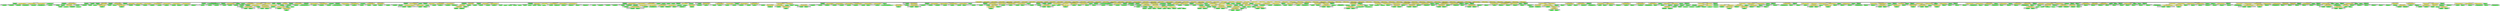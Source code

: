 digraph {

subgraph cluster0 {
 node [style=filled,color=white];
 style=filled;
 color=lightgrey;
 label = "CT_PROG";

"NT_EXPR_CALL_FUNCTION_38532"
 [fillcolor = yellow]
"NT_EXPR_CALL_FUNCTION_38544"
 [fillcolor = yellow]
"NT_EXPR_CALL_FUNCTION_38549"
 [fillcolor = yellow]
"NT_EXPR_CALL_FUNCTION_38552"
 [fillcolor = yellow]
"NT_EXPR_CALL_FUNCTION_38561"
 [fillcolor = yellow]
"NT_EXPR_CALL_FUNCTION_38566"
 [fillcolor = yellow]
"NT_EXPR_CALL_FUNCTION_38593"
 [fillcolor = yellow]
"NT_EXPR_CALL_FUNCTION_38596"
 [fillcolor = yellow]
"NT_EXPR_CALL_FUNCTION_38603"
 [fillcolor = yellow]
"NT_EXPR_FOR_38613"
 [fillcolor = yellow]
"NT_EXPR_CALL_FUNCTION_38635"
 [fillcolor = yellow]
"NT_EXPR_CALL_FUNCTION_38640"
 [fillcolor = yellow]
"NT_EXPR_CALL_FUNCTION_38649"
 [fillcolor = yellow]
"NT_EXPR_CALL_FUNCTION_38658"
 [fillcolor = yellow]
"NT_EXPR_CALL_FUNCTION_38665"
 [fillcolor = yellow]
"NT_EXPR_CALL_FUNCTION_38671"
 [fillcolor = yellow]
"NT_EXPR_CALL_FUNCTION_38688"
 [fillcolor = yellow]
"NT_EXPR_CALL_FUNCTION_38697"
 [fillcolor = yellow]
"NT_EXPR_CALL_FUNCTION_38705"
 [fillcolor = yellow]
"NT_EXPR_CALL_FUNCTION_38728"
 [fillcolor = yellow]
"NT_EXPR_CALL_FUNCTION_38743"
 [fillcolor = yellow]
"NT_EXPR_ASSIGNMENT_OPETATORS_38764"
 [fillcolor = yellow]
"NT_EXPR_CALL_FUNCTION_38771"
 [fillcolor = yellow]
"NT_EXPR_CALL_FUNCTION_38781"
 [fillcolor = yellow]
"NT_EXPR_CALL_FUNCTION_38797"
 [fillcolor = yellow]
"NT_EXPR_ASSIGNMENT_OPETATORS_38820"
 [fillcolor = yellow]
"NT_EXPR_CALL_FUNCTION_38826"
 [fillcolor = yellow]
"NT_EXPR_CALL_FUNCTION_38843"
 [fillcolor = yellow]
"NT_EXPR_CALL_FUNCTION_38861"
 [fillcolor = yellow]
"NT_EXPR_CALL_FUNCTION_38864"
 [fillcolor = yellow]
"NT_EXPR_CALL_FUNCTION_38884"
 [fillcolor = yellow]
"NT_EXPR_CALL_FUNCTION_38890"
 [fillcolor = yellow]
"NT_EXPR_CALL_FUNCTION_38893"
 [fillcolor = yellow]
"NT_EXPR_CALL_FUNCTION_38902"
 [fillcolor = yellow]
"NT_EXPR_CALL_FUNCTION_38925"
 [fillcolor = yellow]
"NT_EXPR_CALL_FUNCTION_38931"
 [fillcolor = yellow]
"NT_EXPR_CALL_FUNCTION_38949"
 [fillcolor = yellow]
"NT_EXPR_CALL_FUNCTION_38960"
 [fillcolor = yellow]
"NT_EXPR_CALL_FUNCTION_38977"
 [fillcolor = yellow]
"NT_EXPR_CALL_FUNCTION_38985"
 [fillcolor = yellow]
"NT_EXPR_CALL_FUNCTION_38997"
 [fillcolor = yellow]
"NT_EXPR_CALL_FUNCTION_39008"
 [fillcolor = yellow]
"NT_EXPR_CALL_FUNCTION_39037"
 [fillcolor = yellow]
"NT_EXPR_CALL_FUNCTION_39048"
 [fillcolor = yellow]
"NT_EXPR_CALL_FUNCTION_39060"
 [fillcolor = yellow]
"NT_EXPR_CALL_FUNCTION_39075"
 [fillcolor = yellow]
"NT_EXPR_CALL_FUNCTION_39082"
 [fillcolor = yellow]
"NT_EXPR_CALL_FUNCTION_39090"
 [fillcolor = yellow]
"NT_EXPR_CALL_FUNCTION_39097"
 [fillcolor = yellow]
"NT_EXPR_CALL_FUNCTION_39109"
 [fillcolor = yellow]
"NT_EXPR_CALL_FUNCTION_39136"
 [fillcolor = yellow]
"NT_EXPR_CALL_FUNCTION_39152"
 [fillcolor = yellow]
"NT_EXPR_CALL_FUNCTION_39157"
 [fillcolor = yellow]
"NT_EXPR_CALL_FUNCTION_39179"
 [fillcolor = yellow]
"NT_EXPR_CALL_FUNCTION_39193"
 [fillcolor = yellow]
"NT_EXPR_CALL_FUNCTION_39203"
 [fillcolor = yellow]
"NT_EXPR_CALL_FUNCTION_39215"
 [fillcolor = yellow]
"NT_EXPR_CALL_FUNCTION_39230"
 [fillcolor = yellow]
"NT_EXPR_CALL_FUNCTION_39244"
 [fillcolor = yellow]
"NT_EXPR_CALL_FUNCTION_39260"
 [fillcolor = yellow]
"NT_EXPR_CALL_FUNCTION_39263"
 [fillcolor = yellow]
"NT_EXPR_CALL_FUNCTION_39270"
 [fillcolor = yellow]
"NT_EXPR_CALL_FUNCTION_39276"
 [fillcolor = yellow]
"NT_EXPR_CALL_FUNCTION_39283"
 [fillcolor = yellow]
"NT_EXPR_CALL_FUNCTION_39305"
 [fillcolor = yellow]
"NT_EXPR_MINUS_OR_PLUS_BINARY_39325"
 [fillcolor = yellow]
"NT_EXPR_CALL_FUNCTION_39338"
 [fillcolor = yellow]
"NT_EXPR_CALL_FUNCTION_39344"
 [fillcolor = yellow]
"NT_EXPR_CALL_FUNCTION_39351"
 [fillcolor = yellow]
"NT_EXPR_CALL_FUNCTION_39358"
 [fillcolor = yellow]
"NT_EXPR_CALL_FUNCTION_39365"
 [fillcolor = yellow]
"NT_EXPR_CALL_FUNCTION_39382"
 [fillcolor = yellow]
}
"NT_PROG_38531"->"NT_EXPR_CALL_FUNCTION_38532"
subgraph cluster1 {
 node [style=filled,color=white];
 style=filled;
 color=lightgrey;
 label = "CT_EXPR_CALL_FUNCTION_ID";

"NT_ID_38533< pdf >"
 [fillcolor = green]
}
subgraph cluster2 {
 node [style=filled,color=white];
 style=filled;
 color=lightgrey;
 label = "CT_EXPR_CALL_FUNCTION_PARAMS";

"NT_STRING_38534< reg-plot.pdf >"
 [fillcolor = green]
"NT_EXPR_ASSIGNMENT_OPETATORS_38535"
 [fillcolor = yellow]
"NT_EXPR_ASSIGNMENT_OPETATORS_38538"
 [fillcolor = yellow]
"NT_EXPR_ASSIGNMENT_OPETATORS_38541"
 [fillcolor = yellow]
}
"NT_EXPR_CALL_FUNCTION_38532"->"NT_ID_38533< pdf >"
"NT_EXPR_CALL_FUNCTION_38532"->"NT_STRING_38534< reg-plot.pdf >"
"NT_EXPR_CALL_FUNCTION_38532"->"NT_EXPR_ASSIGNMENT_OPETATORS_38535"
subgraph cluster3 {
 node [style=filled,color=white];
 style=filled;
 color=lightgrey;
 label = "CT_EXPR_ASSIGNMENT_OPETATORS_LEFT";

"NT_ID_38536< paper >"
 [fillcolor = green]
}
subgraph cluster4 {
 node [style=filled,color=white];
 style=filled;
 color=lightgrey;
 label = "CT_EXPR_ASSIGNMENT_OPETATORS_RIGHT";

"NT_STRING_38537< a4r >"
 [fillcolor = green]
}
"NT_EXPR_ASSIGNMENT_OPETATORS_38535"->"NT_ID_38536< paper >"
"NT_EXPR_ASSIGNMENT_OPETATORS_38535"->"NT_STRING_38537< a4r >"
"NT_EXPR_CALL_FUNCTION_38532"->"NT_EXPR_ASSIGNMENT_OPETATORS_38538"
subgraph cluster5 {
 node [style=filled,color=white];
 style=filled;
 color=lightgrey;
 label = "CT_EXPR_ASSIGNMENT_OPETATORS_LEFT";

"NT_ID_38539< encoding >"
 [fillcolor = green]
}
subgraph cluster6 {
 node [style=filled,color=white];
 style=filled;
 color=lightgrey;
 label = "CT_EXPR_ASSIGNMENT_OPETATORS_RIGHT";

"NT_STRING_38540< ISOLatin1.enc >"
 [fillcolor = green]
}
"NT_EXPR_ASSIGNMENT_OPETATORS_38538"->"NT_ID_38539< encoding >"
"NT_EXPR_ASSIGNMENT_OPETATORS_38538"->"NT_STRING_38540< ISOLatin1.enc >"
"NT_EXPR_CALL_FUNCTION_38532"->"NT_EXPR_ASSIGNMENT_OPETATORS_38541"
subgraph cluster7 {
 node [style=filled,color=white];
 style=filled;
 color=lightgrey;
 label = "CT_EXPR_ASSIGNMENT_OPETATORS_LEFT";

"NT_ID_38542< compress >"
 [fillcolor = green]
}
subgraph cluster8 {
 node [style=filled,color=white];
 style=filled;
 color=lightgrey;
 label = "CT_EXPR_ASSIGNMENT_OPETATORS_RIGHT";

"NT_LITERALSPECIFIER_38543< FALSE >"
 [fillcolor = green]
}
"NT_EXPR_ASSIGNMENT_OPETATORS_38541"->"NT_ID_38542< compress >"
"NT_EXPR_ASSIGNMENT_OPETATORS_38541"->"NT_LITERALSPECIFIER_38543< FALSE >"
"NT_PROG_38531"->"NT_EXPR_CALL_FUNCTION_38544"
subgraph cluster9 {
 node [style=filled,color=white];
 style=filled;
 color=lightgrey;
 label = "CT_EXPR_CALL_FUNCTION_ID";

"NT_ID_38545< options >"
 [fillcolor = green]
}
subgraph cluster10 {
 node [style=filled,color=white];
 style=filled;
 color=lightgrey;
 label = "CT_EXPR_CALL_FUNCTION_PARAMS";

"NT_EXPR_ASSIGNMENT_OPETATORS_38546"
 [fillcolor = yellow]
}
"NT_EXPR_CALL_FUNCTION_38544"->"NT_ID_38545< options >"
"NT_EXPR_CALL_FUNCTION_38544"->"NT_EXPR_ASSIGNMENT_OPETATORS_38546"
subgraph cluster11 {
 node [style=filled,color=white];
 style=filled;
 color=lightgrey;
 label = "CT_EXPR_ASSIGNMENT_OPETATORS_LEFT";

"NT_ID_38547< warn >"
 [fillcolor = green]
}
subgraph cluster12 {
 node [style=filled,color=white];
 style=filled;
 color=lightgrey;
 label = "CT_EXPR_ASSIGNMENT_OPETATORS_RIGHT";

"NT_INT_38548< 1 >"
 [fillcolor = green]
}
"NT_EXPR_ASSIGNMENT_OPETATORS_38546"->"NT_ID_38547< warn >"
"NT_EXPR_ASSIGNMENT_OPETATORS_38546"->"NT_INT_38548< 1 >"
"NT_PROG_38531"->"NT_EXPR_CALL_FUNCTION_38549"
subgraph cluster13 {
 node [style=filled,color=white];
 style=filled;
 color=lightgrey;
 label = "CT_EXPR_CALL_FUNCTION_ID";

"NT_ID_38550< plot >"
 [fillcolor = green]
}
subgraph cluster14 {
 node [style=filled,color=white];
 style=filled;
 color=lightgrey;
 label = "CT_EXPR_CALL_FUNCTION_PARAMS";

"NT_INT_38551< 0 >"
 [fillcolor = green]
}
"NT_EXPR_CALL_FUNCTION_38549"->"NT_ID_38550< plot >"
"NT_EXPR_CALL_FUNCTION_38549"->"NT_INT_38551< 0 >"
"NT_PROG_38531"->"NT_EXPR_CALL_FUNCTION_38552"
subgraph cluster15 {
 node [style=filled,color=white];
 style=filled;
 color=lightgrey;
 label = "CT_EXPR_CALL_FUNCTION_ID";

"NT_ID_38553< str >"
 [fillcolor = green]
}
subgraph cluster16 {
 node [style=filled,color=white];
 style=filled;
 color=lightgrey;
 label = "CT_EXPR_CALL_FUNCTION_PARAMS";

"NT_EXPR_CALL_FUNCTION_38554"
 [fillcolor = yellow]
}
"NT_EXPR_CALL_FUNCTION_38552"->"NT_ID_38553< str >"
"NT_EXPR_CALL_FUNCTION_38552"->"NT_EXPR_CALL_FUNCTION_38554"
subgraph cluster17 {
 node [style=filled,color=white];
 style=filled;
 color=lightgrey;
 label = "CT_EXPR_CALL_FUNCTION_ID";

"NT_ID_38555< par >"
 [fillcolor = green]
}
subgraph cluster18 {
 node [style=filled,color=white];
 style=filled;
 color=lightgrey;
 label = "CT_EXPR_CALL_FUNCTION_PARAMS";

"NT_EXPR_CALL_FUNCTION_38556"
 [fillcolor = yellow]
}
"NT_EXPR_CALL_FUNCTION_38554"->"NT_ID_38555< par >"
"NT_EXPR_CALL_FUNCTION_38554"->"NT_EXPR_CALL_FUNCTION_38556"
subgraph cluster19 {
 node [style=filled,color=white];
 style=filled;
 color=lightgrey;
 label = "CT_EXPR_CALL_FUNCTION_ID";

"NT_ID_38557< c >"
 [fillcolor = green]
}
subgraph cluster20 {
 node [style=filled,color=white];
 style=filled;
 color=lightgrey;
 label = "CT_EXPR_CALL_FUNCTION_PARAMS";

"NT_STRING_38558< usr >"
 [fillcolor = green]
"NT_STRING_38559< xaxp >"
 [fillcolor = green]
"NT_STRING_38560< yaxp >"
 [fillcolor = green]
}
"NT_EXPR_CALL_FUNCTION_38556"->"NT_ID_38557< c >"
"NT_EXPR_CALL_FUNCTION_38556"->"NT_STRING_38558< usr >"
"NT_EXPR_CALL_FUNCTION_38556"->"NT_STRING_38559< xaxp >"
"NT_EXPR_CALL_FUNCTION_38556"->"NT_STRING_38560< yaxp >"
"NT_PROG_38531"->"NT_EXPR_CALL_FUNCTION_38561"
subgraph cluster21 {
 node [style=filled,color=white];
 style=filled;
 color=lightgrey;
 label = "CT_EXPR_CALL_FUNCTION_ID";

"NT_ID_38562< par >"
 [fillcolor = green]
}
subgraph cluster22 {
 node [style=filled,color=white];
 style=filled;
 color=lightgrey;
 label = "CT_EXPR_CALL_FUNCTION_PARAMS";

"NT_EXPR_ASSIGNMENT_OPETATORS_38563"
 [fillcolor = yellow]
}
"NT_EXPR_CALL_FUNCTION_38561"->"NT_ID_38562< par >"
"NT_EXPR_CALL_FUNCTION_38561"->"NT_EXPR_ASSIGNMENT_OPETATORS_38563"
subgraph cluster23 {
 node [style=filled,color=white];
 style=filled;
 color=lightgrey;
 label = "CT_EXPR_ASSIGNMENT_OPETATORS_LEFT";

"NT_ID_38564< pty >"
 [fillcolor = green]
}
subgraph cluster24 {
 node [style=filled,color=white];
 style=filled;
 color=lightgrey;
 label = "CT_EXPR_ASSIGNMENT_OPETATORS_RIGHT";

"NT_STRING_38565< s >"
 [fillcolor = green]
}
"NT_EXPR_ASSIGNMENT_OPETATORS_38563"->"NT_ID_38564< pty >"
"NT_EXPR_ASSIGNMENT_OPETATORS_38563"->"NT_STRING_38565< s >"
"NT_PROG_38531"->"NT_EXPR_CALL_FUNCTION_38566"
subgraph cluster25 {
 node [style=filled,color=white];
 style=filled;
 color=lightgrey;
 label = "CT_EXPR_CALL_FUNCTION_ID";

"NT_ID_38567< plot >"
 [fillcolor = green]
}
subgraph cluster26 {
 node [style=filled,color=white];
 style=filled;
 color=lightgrey;
 label = "CT_EXPR_CALL_FUNCTION_PARAMS";

"NT_EXPR_CALL_FUNCTION_38568"
 [fillcolor = yellow]
"NT_EXPR_CALL_FUNCTION_38573"
 [fillcolor = yellow]
"NT_EXPR_ASSIGNMENT_OPETATORS_38578"
 [fillcolor = yellow]
"NT_EXPR_ASSIGNMENT_OPETATORS_38581"
 [fillcolor = yellow]
"NT_EXPR_ASSIGNMENT_OPETATORS_38584"
 [fillcolor = yellow]
"NT_EXPR_ASSIGNMENT_OPETATORS_38587"
 [fillcolor = yellow]
"NT_EXPR_ASSIGNMENT_OPETATORS_38590"
 [fillcolor = yellow]
}
"NT_EXPR_CALL_FUNCTION_38566"->"NT_ID_38567< plot >"
"NT_EXPR_CALL_FUNCTION_38566"->"NT_EXPR_CALL_FUNCTION_38568"
subgraph cluster27 {
 node [style=filled,color=white];
 style=filled;
 color=lightgrey;
 label = "CT_EXPR_CALL_FUNCTION_ID";

"NT_ID_38569< c >"
 [fillcolor = green]
}
subgraph cluster28 {
 node [style=filled,color=white];
 style=filled;
 color=lightgrey;
 label = "CT_EXPR_CALL_FUNCTION_PARAMS";

"NT_EXPR_MINUS_OR_PLUS_UNARY_38570"
 [fillcolor = yellow]
"NT_INT_38572< 16 >"
 [fillcolor = green]
}
"NT_EXPR_CALL_FUNCTION_38568"->"NT_ID_38569< c >"
"NT_EXPR_CALL_FUNCTION_38568"->"NT_EXPR_MINUS_OR_PLUS_UNARY_38570"
subgraph cluster29 {
 node [style=filled,color=white];
 style=filled;
 color=lightgrey;
 label = "CT_EXPR_MINUS_OR_PLUS_UNARY";

"NT_INT_38571< 1 >"
 [fillcolor = green]
}
"NT_EXPR_MINUS_OR_PLUS_UNARY_38570"->"NT_INT_38571< 1 >"
"NT_EXPR_CALL_FUNCTION_38568"->"NT_INT_38572< 16 >"
"NT_EXPR_CALL_FUNCTION_38566"->"NT_EXPR_CALL_FUNCTION_38573"
subgraph cluster30 {
 node [style=filled,color=white];
 style=filled;
 color=lightgrey;
 label = "CT_EXPR_CALL_FUNCTION_ID";

"NT_ID_38574< c >"
 [fillcolor = green]
}
subgraph cluster31 {
 node [style=filled,color=white];
 style=filled;
 color=lightgrey;
 label = "CT_EXPR_CALL_FUNCTION_PARAMS";

"NT_EXPR_MINUS_OR_PLUS_UNARY_38575"
 [fillcolor = yellow]
"NT_INT_38577< 16 >"
 [fillcolor = green]
}
"NT_EXPR_CALL_FUNCTION_38573"->"NT_ID_38574< c >"
"NT_EXPR_CALL_FUNCTION_38573"->"NT_EXPR_MINUS_OR_PLUS_UNARY_38575"
subgraph cluster32 {
 node [style=filled,color=white];
 style=filled;
 color=lightgrey;
 label = "CT_EXPR_MINUS_OR_PLUS_UNARY";

"NT_INT_38576< 1 >"
 [fillcolor = green]
}
"NT_EXPR_MINUS_OR_PLUS_UNARY_38575"->"NT_INT_38576< 1 >"
"NT_EXPR_CALL_FUNCTION_38573"->"NT_INT_38577< 16 >"
"NT_EXPR_CALL_FUNCTION_38566"->"NT_EXPR_ASSIGNMENT_OPETATORS_38578"
subgraph cluster33 {
 node [style=filled,color=white];
 style=filled;
 color=lightgrey;
 label = "CT_EXPR_ASSIGNMENT_OPETATORS_LEFT";

"NT_ID_38579< type >"
 [fillcolor = green]
}
subgraph cluster34 {
 node [style=filled,color=white];
 style=filled;
 color=lightgrey;
 label = "CT_EXPR_ASSIGNMENT_OPETATORS_RIGHT";

"NT_STRING_38580< n >"
 [fillcolor = green]
}
"NT_EXPR_ASSIGNMENT_OPETATORS_38578"->"NT_ID_38579< type >"
"NT_EXPR_ASSIGNMENT_OPETATORS_38578"->"NT_STRING_38580< n >"
"NT_EXPR_CALL_FUNCTION_38566"->"NT_EXPR_ASSIGNMENT_OPETATORS_38581"
subgraph cluster35 {
 node [style=filled,color=white];
 style=filled;
 color=lightgrey;
 label = "CT_EXPR_ASSIGNMENT_OPETATORS_LEFT";

"NT_ID_38582< xlab >"
 [fillcolor = green]
}
subgraph cluster36 {
 node [style=filled,color=white];
 style=filled;
 color=lightgrey;
 label = "CT_EXPR_ASSIGNMENT_OPETATORS_RIGHT";

"NT_STRING_38583<  >"
 [fillcolor = green]
}
"NT_EXPR_ASSIGNMENT_OPETATORS_38581"->"NT_ID_38582< xlab >"
"NT_EXPR_ASSIGNMENT_OPETATORS_38581"->"NT_STRING_38583<  >"
"NT_EXPR_CALL_FUNCTION_38566"->"NT_EXPR_ASSIGNMENT_OPETATORS_38584"
subgraph cluster37 {
 node [style=filled,color=white];
 style=filled;
 color=lightgrey;
 label = "CT_EXPR_ASSIGNMENT_OPETATORS_LEFT";

"NT_ID_38585< ylab >"
 [fillcolor = green]
}
subgraph cluster38 {
 node [style=filled,color=white];
 style=filled;
 color=lightgrey;
 label = "CT_EXPR_ASSIGNMENT_OPETATORS_RIGHT";

"NT_STRING_38586<  >"
 [fillcolor = green]
}
"NT_EXPR_ASSIGNMENT_OPETATORS_38584"->"NT_ID_38585< ylab >"
"NT_EXPR_ASSIGNMENT_OPETATORS_38584"->"NT_STRING_38586<  >"
"NT_EXPR_CALL_FUNCTION_38566"->"NT_EXPR_ASSIGNMENT_OPETATORS_38587"
subgraph cluster39 {
 node [style=filled,color=white];
 style=filled;
 color=lightgrey;
 label = "CT_EXPR_ASSIGNMENT_OPETATORS_LEFT";

"NT_ID_38588< xaxs >"
 [fillcolor = green]
}
subgraph cluster40 {
 node [style=filled,color=white];
 style=filled;
 color=lightgrey;
 label = "CT_EXPR_ASSIGNMENT_OPETATORS_RIGHT";

"NT_STRING_38589< i >"
 [fillcolor = green]
}
"NT_EXPR_ASSIGNMENT_OPETATORS_38587"->"NT_ID_38588< xaxs >"
"NT_EXPR_ASSIGNMENT_OPETATORS_38587"->"NT_STRING_38589< i >"
"NT_EXPR_CALL_FUNCTION_38566"->"NT_EXPR_ASSIGNMENT_OPETATORS_38590"
subgraph cluster41 {
 node [style=filled,color=white];
 style=filled;
 color=lightgrey;
 label = "CT_EXPR_ASSIGNMENT_OPETATORS_LEFT";

"NT_ID_38591< yaxs >"
 [fillcolor = green]
}
subgraph cluster42 {
 node [style=filled,color=white];
 style=filled;
 color=lightgrey;
 label = "CT_EXPR_ASSIGNMENT_OPETATORS_RIGHT";

"NT_STRING_38592< i >"
 [fillcolor = green]
}
"NT_EXPR_ASSIGNMENT_OPETATORS_38590"->"NT_ID_38591< yaxs >"
"NT_EXPR_ASSIGNMENT_OPETATORS_38590"->"NT_STRING_38592< i >"
"NT_PROG_38531"->"NT_EXPR_CALL_FUNCTION_38593"
subgraph cluster43 {
 node [style=filled,color=white];
 style=filled;
 color=lightgrey;
 label = "CT_EXPR_CALL_FUNCTION_ID";

"NT_ID_38594< title >"
 [fillcolor = green]
}
subgraph cluster44 {
 node [style=filled,color=white];
 style=filled;
 color=lightgrey;
 label = "CT_EXPR_CALL_FUNCTION_PARAMS";

"NT_STRING_38595< Centred chars in default char set (ISO Latin1) >"
 [fillcolor = green]
}
"NT_EXPR_CALL_FUNCTION_38593"->"NT_ID_38594< title >"
"NT_EXPR_CALL_FUNCTION_38593"->"NT_STRING_38595< Centred chars in default char set (ISO Latin1) >"
"NT_PROG_38531"->"NT_EXPR_CALL_FUNCTION_38596"
subgraph cluster45 {
 node [style=filled,color=white];
 style=filled;
 color=lightgrey;
 label = "CT_EXPR_CALL_FUNCTION_ID";

"NT_ID_38597< grid >"
 [fillcolor = green]
}
subgraph cluster46 {
 node [style=filled,color=white];
 style=filled;
 color=lightgrey;
 label = "CT_EXPR_CALL_FUNCTION_PARAMS";

"NT_INT_38598< 17 >"
 [fillcolor = green]
"NT_INT_38599< 17 >"
 [fillcolor = green]
"NT_EXPR_ASSIGNMENT_OPETATORS_38600"
 [fillcolor = yellow]
}
"NT_EXPR_CALL_FUNCTION_38596"->"NT_ID_38597< grid >"
"NT_EXPR_CALL_FUNCTION_38596"->"NT_INT_38598< 17 >"
"NT_EXPR_CALL_FUNCTION_38596"->"NT_INT_38599< 17 >"
"NT_EXPR_CALL_FUNCTION_38596"->"NT_EXPR_ASSIGNMENT_OPETATORS_38600"
subgraph cluster47 {
 node [style=filled,color=white];
 style=filled;
 color=lightgrey;
 label = "CT_EXPR_ASSIGNMENT_OPETATORS_LEFT";

"NT_ID_38601< lty >"
 [fillcolor = green]
}
subgraph cluster48 {
 node [style=filled,color=white];
 style=filled;
 color=lightgrey;
 label = "CT_EXPR_ASSIGNMENT_OPETATORS_RIGHT";

"NT_INT_38602< 1 >"
 [fillcolor = green]
}
"NT_EXPR_ASSIGNMENT_OPETATORS_38600"->"NT_ID_38601< lty >"
"NT_EXPR_ASSIGNMENT_OPETATORS_38600"->"NT_INT_38602< 1 >"
"NT_PROG_38531"->"NT_EXPR_CALL_FUNCTION_38603"
subgraph cluster49 {
 node [style=filled,color=white];
 style=filled;
 color=lightgrey;
 label = "CT_EXPR_CALL_FUNCTION_ID";

"NT_EXPR_ASSIGNMENT_OPETATORS_38604"
 [fillcolor = yellow]
}
subgraph cluster50 {
 node [style=filled,color=white];
 style=filled;
 color=lightgrey;
 label = "CT_EXPR_CALL_FUNCTION_PARAMS";

"NT_EXPR_COLON_OPERATOR_38607"
 [fillcolor = yellow]
"NT_EXPR_COLON_OPERATOR_38610"
 [fillcolor = yellow]
}
"NT_EXPR_CALL_FUNCTION_38603"->"NT_EXPR_ASSIGNMENT_OPETATORS_38604"
subgraph cluster51 {
 node [style=filled,color=white];
 style=filled;
 color=lightgrey;
 label = "CT_EXPR_ASSIGNMENT_OPETATORS_LEFT";

"NT_ID_38605< known >"
 [fillcolor = green]
}
subgraph cluster52 {
 node [style=filled,color=white];
 style=filled;
 color=lightgrey;
 label = "CT_EXPR_ASSIGNMENT_OPETATORS_RIGHT";

"NT_ID_38606< c >"
 [fillcolor = green]
}
"NT_EXPR_ASSIGNMENT_OPETATORS_38604"->"NT_ID_38605< known >"
"NT_EXPR_ASSIGNMENT_OPETATORS_38604"->"NT_ID_38606< c >"
"NT_EXPR_CALL_FUNCTION_38603"->"NT_EXPR_COLON_OPERATOR_38607"
subgraph cluster53 {
 node [style=filled,color=white];
 style=filled;
 color=lightgrey;
 label = "CT_EXPR_COLON_OPERATOR_LEFT";

"NT_INT_38608< 32 >"
 [fillcolor = green]
}
subgraph cluster54 {
 node [style=filled,color=white];
 style=filled;
 color=lightgrey;
 label = "CT_EXPR_COLON_OPERATOR_RIGHT";

"NT_INT_38609< 126 >"
 [fillcolor = green]
}
"NT_EXPR_COLON_OPERATOR_38607"->"NT_INT_38608< 32 >"
"NT_EXPR_COLON_OPERATOR_38607"->"NT_INT_38609< 126 >"
"NT_EXPR_CALL_FUNCTION_38603"->"NT_EXPR_COLON_OPERATOR_38610"
subgraph cluster55 {
 node [style=filled,color=white];
 style=filled;
 color=lightgrey;
 label = "CT_EXPR_COLON_OPERATOR_LEFT";

"NT_INT_38611< 160 >"
 [fillcolor = green]
}
subgraph cluster56 {
 node [style=filled,color=white];
 style=filled;
 color=lightgrey;
 label = "CT_EXPR_COLON_OPERATOR_RIGHT";

"NT_INT_38612< 255 >"
 [fillcolor = green]
}
"NT_EXPR_COLON_OPERATOR_38610"->"NT_INT_38611< 160 >"
"NT_EXPR_COLON_OPERATOR_38610"->"NT_INT_38612< 255 >"
"NT_PROG_38531"->"NT_EXPR_FOR_38613"
subgraph cluster57 {
 node [style=filled,color=white];
 style=filled;
 color=lightgrey;
 label = "CT_EXPR_FOR_NAME";

"NT_ID_38614< i >"
 [fillcolor = green]
}
subgraph cluster58 {
 node [style=filled,color=white];
 style=filled;
 color=lightgrey;
 label = "CT_EXPR_FOR_VECTOR";

"NT_ID_38615< known >"
 [fillcolor = green]
}
subgraph cluster59 {
 node [style=filled,color=white];
 style=filled;
 color=lightgrey;
 label = "CT_EXPR_FOR_BODY";

"NT_EXPR_COMPOUND_38616"
 [fillcolor = yellow]
}
"NT_EXPR_FOR_38613"->"NT_ID_38614< i >"
"NT_EXPR_FOR_38613"->"NT_ID_38615< known >"
"NT_EXPR_FOR_38613"->"NT_EXPR_COMPOUND_38616"
subgraph cluster60 {
 node [style=filled,color=white];
 style=filled;
 color=lightgrey;
 label = "CT_EXPR_COMPOUND";

"NT_EXPR_ASSIGNMENT_OPETATORS_38617"
 [fillcolor = yellow]
"NT_EXPR_ASSIGNMENT_OPETATORS_38622"
 [fillcolor = yellow]
"NT_EXPR_CALL_FUNCTION_38627"
 [fillcolor = yellow]
}
"NT_EXPR_COMPOUND_38616"->"NT_EXPR_ASSIGNMENT_OPETATORS_38617"
subgraph cluster61 {
 node [style=filled,color=white];
 style=filled;
 color=lightgrey;
 label = "CT_EXPR_ASSIGNMENT_OPETATORS_LEFT";

"NT_ID_38618< x >"
 [fillcolor = green]
}
subgraph cluster62 {
 node [style=filled,color=white];
 style=filled;
 color=lightgrey;
 label = "CT_EXPR_ASSIGNMENT_OPETATORS_RIGHT";

"NT_EXPR_WRAPPED_WITH_PERCENT_38619"
 [fillcolor = yellow]
}
"NT_EXPR_ASSIGNMENT_OPETATORS_38617"->"NT_ID_38618< x >"
"NT_EXPR_ASSIGNMENT_OPETATORS_38617"->"NT_EXPR_WRAPPED_WITH_PERCENT_38619"
subgraph cluster63 {
 node [style=filled,color=white];
 style=filled;
 color=lightgrey;
 label = "CT_EXPR_WRAPPED_WITH_PERCENT_LEFT";

"NT_ID_38620< i >"
 [fillcolor = green]
}
subgraph cluster64 {
 node [style=filled,color=white];
 style=filled;
 color=lightgrey;
 label = "CT_EXPR_WRAPPED_WITH_PERCENT_RIGHT";

"NT_INT_38621< 16 >"
 [fillcolor = green]
}
"NT_EXPR_WRAPPED_WITH_PERCENT_38619"->"NT_ID_38620< i >"
"NT_EXPR_WRAPPED_WITH_PERCENT_38619"->"NT_INT_38621< 16 >"
"NT_EXPR_COMPOUND_38616"->"NT_EXPR_ASSIGNMENT_OPETATORS_38622"
subgraph cluster65 {
 node [style=filled,color=white];
 style=filled;
 color=lightgrey;
 label = "CT_EXPR_ASSIGNMENT_OPETATORS_LEFT";

"NT_ID_38623< y >"
 [fillcolor = green]
}
subgraph cluster66 {
 node [style=filled,color=white];
 style=filled;
 color=lightgrey;
 label = "CT_EXPR_ASSIGNMENT_OPETATORS_RIGHT";

"NT_EXPR_WRAPPED_WITH_PERCENT_38624"
 [fillcolor = yellow]
}
"NT_EXPR_ASSIGNMENT_OPETATORS_38622"->"NT_ID_38623< y >"
"NT_EXPR_ASSIGNMENT_OPETATORS_38622"->"NT_EXPR_WRAPPED_WITH_PERCENT_38624"
subgraph cluster67 {
 node [style=filled,color=white];
 style=filled;
 color=lightgrey;
 label = "CT_EXPR_WRAPPED_WITH_PERCENT_LEFT";

"NT_ID_38625< i >"
 [fillcolor = green]
}
subgraph cluster68 {
 node [style=filled,color=white];
 style=filled;
 color=lightgrey;
 label = "CT_EXPR_WRAPPED_WITH_PERCENT_RIGHT";

"NT_INT_38626< 16 >"
 [fillcolor = green]
}
"NT_EXPR_WRAPPED_WITH_PERCENT_38624"->"NT_ID_38625< i >"
"NT_EXPR_WRAPPED_WITH_PERCENT_38624"->"NT_INT_38626< 16 >"
"NT_EXPR_COMPOUND_38616"->"NT_EXPR_CALL_FUNCTION_38627"
subgraph cluster69 {
 node [style=filled,color=white];
 style=filled;
 color=lightgrey;
 label = "CT_EXPR_CALL_FUNCTION_ID";

"NT_ID_38628< points >"
 [fillcolor = green]
}
subgraph cluster70 {
 node [style=filled,color=white];
 style=filled;
 color=lightgrey;
 label = "CT_EXPR_CALL_FUNCTION_PARAMS";

"NT_ID_38629< x >"
 [fillcolor = green]
"NT_ID_38630< y >"
 [fillcolor = green]
"NT_EXPR_ASSIGNMENT_OPETATORS_38631"
 [fillcolor = yellow]
}
"NT_EXPR_CALL_FUNCTION_38627"->"NT_ID_38628< points >"
"NT_EXPR_CALL_FUNCTION_38627"->"NT_ID_38629< x >"
"NT_EXPR_CALL_FUNCTION_38627"->"NT_ID_38630< y >"
"NT_EXPR_CALL_FUNCTION_38627"->"NT_EXPR_ASSIGNMENT_OPETATORS_38631"
subgraph cluster71 {
 node [style=filled,color=white];
 style=filled;
 color=lightgrey;
 label = "CT_EXPR_ASSIGNMENT_OPETATORS_LEFT";

"NT_ID_38632< pch >"
 [fillcolor = green]
}
subgraph cluster72 {
 node [style=filled,color=white];
 style=filled;
 color=lightgrey;
 label = "CT_EXPR_ASSIGNMENT_OPETATORS_RIGHT";

"NT_EXPR_MINUS_OR_PLUS_UNARY_38633"
 [fillcolor = yellow]
}
"NT_EXPR_ASSIGNMENT_OPETATORS_38631"->"NT_ID_38632< pch >"
"NT_EXPR_ASSIGNMENT_OPETATORS_38631"->"NT_EXPR_MINUS_OR_PLUS_UNARY_38633"
subgraph cluster73 {
 node [style=filled,color=white];
 style=filled;
 color=lightgrey;
 label = "CT_EXPR_MINUS_OR_PLUS_UNARY";

"NT_ID_38634< i >"
 [fillcolor = green]
}
"NT_EXPR_MINUS_OR_PLUS_UNARY_38633"->"NT_ID_38634< i >"
"NT_PROG_38531"->"NT_EXPR_CALL_FUNCTION_38635"
subgraph cluster74 {
 node [style=filled,color=white];
 style=filled;
 color=lightgrey;
 label = "CT_EXPR_CALL_FUNCTION_ID";

"NT_ID_38636< par >"
 [fillcolor = green]
}
subgraph cluster75 {
 node [style=filled,color=white];
 style=filled;
 color=lightgrey;
 label = "CT_EXPR_CALL_FUNCTION_PARAMS";

"NT_EXPR_ASSIGNMENT_OPETATORS_38637"
 [fillcolor = yellow]
}
"NT_EXPR_CALL_FUNCTION_38635"->"NT_ID_38636< par >"
"NT_EXPR_CALL_FUNCTION_38635"->"NT_EXPR_ASSIGNMENT_OPETATORS_38637"
subgraph cluster76 {
 node [style=filled,color=white];
 style=filled;
 color=lightgrey;
 label = "CT_EXPR_ASSIGNMENT_OPETATORS_LEFT";

"NT_ID_38638< pty >"
 [fillcolor = green]
}
subgraph cluster77 {
 node [style=filled,color=white];
 style=filled;
 color=lightgrey;
 label = "CT_EXPR_ASSIGNMENT_OPETATORS_RIGHT";

"NT_STRING_38639< m >"
 [fillcolor = green]
}
"NT_EXPR_ASSIGNMENT_OPETATORS_38637"->"NT_ID_38638< pty >"
"NT_EXPR_ASSIGNMENT_OPETATORS_38637"->"NT_STRING_38639< m >"
"NT_PROG_38531"->"NT_EXPR_CALL_FUNCTION_38640"
subgraph cluster78 {
 node [style=filled,color=white];
 style=filled;
 color=lightgrey;
 label = "CT_EXPR_CALL_FUNCTION_ID";

"NT_ID_38641< dotchart >"
 [fillcolor = green]
}
subgraph cluster79 {
 node [style=filled,color=white];
 style=filled;
 color=lightgrey;
 label = "CT_EXPR_CALL_FUNCTION_PARAMS";

"NT_ID_38642< VADeaths >"
 [fillcolor = green]
"NT_EXPR_ASSIGNMENT_OPETATORS_38643"
 [fillcolor = yellow]
"NT_EXPR_ASSIGNMENT_OPETATORS_38646"
 [fillcolor = yellow]
}
"NT_EXPR_CALL_FUNCTION_38640"->"NT_ID_38641< dotchart >"
"NT_EXPR_CALL_FUNCTION_38640"->"NT_ID_38642< VADeaths >"
"NT_EXPR_CALL_FUNCTION_38640"->"NT_EXPR_ASSIGNMENT_OPETATORS_38643"
subgraph cluster80 {
 node [style=filled,color=white];
 style=filled;
 color=lightgrey;
 label = "CT_EXPR_ASSIGNMENT_OPETATORS_LEFT";

"NT_ID_38644< main >"
 [fillcolor = green]
}
subgraph cluster81 {
 node [style=filled,color=white];
 style=filled;
 color=lightgrey;
 label = "CT_EXPR_ASSIGNMENT_OPETATORS_RIGHT";

"NT_STRING_38645< Death Rates in Virginia - 1940 >"
 [fillcolor = green]
}
"NT_EXPR_ASSIGNMENT_OPETATORS_38643"->"NT_ID_38644< main >"
"NT_EXPR_ASSIGNMENT_OPETATORS_38643"->"NT_STRING_38645< Death Rates in Virginia - 1940 >"
"NT_EXPR_CALL_FUNCTION_38640"->"NT_EXPR_ASSIGNMENT_OPETATORS_38646"
subgraph cluster82 {
 node [style=filled,color=white];
 style=filled;
 color=lightgrey;
 label = "CT_EXPR_ASSIGNMENT_OPETATORS_LEFT";

"NT_ID_38647< cex >"
 [fillcolor = green]
}
subgraph cluster83 {
 node [style=filled,color=white];
 style=filled;
 color=lightgrey;
 label = "CT_EXPR_ASSIGNMENT_OPETATORS_RIGHT";

"NT_FLOAT_38648< 0.5 >"
 [fillcolor = green]
}
"NT_EXPR_ASSIGNMENT_OPETATORS_38646"->"NT_ID_38647< cex >"
"NT_EXPR_ASSIGNMENT_OPETATORS_38646"->"NT_FLOAT_38648< 0.5 >"
"NT_PROG_38531"->"NT_EXPR_CALL_FUNCTION_38649"
subgraph cluster84 {
 node [style=filled,color=white];
 style=filled;
 color=lightgrey;
 label = "CT_EXPR_CALL_FUNCTION_ID";

"NT_ID_38650< dotchart >"
 [fillcolor = green]
}
subgraph cluster85 {
 node [style=filled,color=white];
 style=filled;
 color=lightgrey;
 label = "CT_EXPR_CALL_FUNCTION_PARAMS";

"NT_ID_38651< VADeaths >"
 [fillcolor = green]
"NT_EXPR_ASSIGNMENT_OPETATORS_38652"
 [fillcolor = yellow]
"NT_EXPR_ASSIGNMENT_OPETATORS_38655"
 [fillcolor = yellow]
}
"NT_EXPR_CALL_FUNCTION_38649"->"NT_ID_38650< dotchart >"
"NT_EXPR_CALL_FUNCTION_38649"->"NT_ID_38651< VADeaths >"
"NT_EXPR_CALL_FUNCTION_38649"->"NT_EXPR_ASSIGNMENT_OPETATORS_38652"
subgraph cluster86 {
 node [style=filled,color=white];
 style=filled;
 color=lightgrey;
 label = "CT_EXPR_ASSIGNMENT_OPETATORS_LEFT";

"NT_ID_38653< main >"
 [fillcolor = green]
}
subgraph cluster87 {
 node [style=filled,color=white];
 style=filled;
 color=lightgrey;
 label = "CT_EXPR_ASSIGNMENT_OPETATORS_RIGHT";

"NT_STRING_38654< Death Rates in Virginia - 1940 >"
 [fillcolor = green]
}
"NT_EXPR_ASSIGNMENT_OPETATORS_38652"->"NT_ID_38653< main >"
"NT_EXPR_ASSIGNMENT_OPETATORS_38652"->"NT_STRING_38654< Death Rates in Virginia - 1940 >"
"NT_EXPR_CALL_FUNCTION_38649"->"NT_EXPR_ASSIGNMENT_OPETATORS_38655"
subgraph cluster88 {
 node [style=filled,color=white];
 style=filled;
 color=lightgrey;
 label = "CT_EXPR_ASSIGNMENT_OPETATORS_LEFT";

"NT_ID_38656< cex >"
 [fillcolor = green]
}
subgraph cluster89 {
 node [style=filled,color=white];
 style=filled;
 color=lightgrey;
 label = "CT_EXPR_ASSIGNMENT_OPETATORS_RIGHT";

"NT_FLOAT_38657< 1.5 >"
 [fillcolor = green]
}
"NT_EXPR_ASSIGNMENT_OPETATORS_38655"->"NT_ID_38656< cex >"
"NT_EXPR_ASSIGNMENT_OPETATORS_38655"->"NT_FLOAT_38657< 1.5 >"
"NT_PROG_38531"->"NT_EXPR_CALL_FUNCTION_38658"
subgraph cluster90 {
 node [style=filled,color=white];
 style=filled;
 color=lightgrey;
 label = "CT_EXPR_CALL_FUNCTION_ID";

"NT_EXPR_ASSIGNMENT_OPETATORS_38659"
 [fillcolor = yellow]
}
subgraph cluster91 {
 node [style=filled,color=white];
 style=filled;
 color=lightgrey;
 label = "CT_EXPR_CALL_FUNCTION_PARAMS";

"NT_EXPR_COLON_OPERATOR_38662"
 [fillcolor = yellow]
}
"NT_EXPR_CALL_FUNCTION_38658"->"NT_EXPR_ASSIGNMENT_OPETATORS_38659"
subgraph cluster92 {
 node [style=filled,color=white];
 style=filled;
 color=lightgrey;
 label = "CT_EXPR_ASSIGNMENT_OPETATORS_LEFT";

"NT_ID_38660< t1 >"
 [fillcolor = green]
}
subgraph cluster93 {
 node [style=filled,color=white];
 style=filled;
 color=lightgrey;
 label = "CT_EXPR_ASSIGNMENT_OPETATORS_RIGHT";

"NT_ID_38661< ts >"
 [fillcolor = green]
}
"NT_EXPR_ASSIGNMENT_OPETATORS_38659"->"NT_ID_38660< t1 >"
"NT_EXPR_ASSIGNMENT_OPETATORS_38659"->"NT_ID_38661< ts >"
"NT_EXPR_CALL_FUNCTION_38658"->"NT_EXPR_COLON_OPERATOR_38662"
subgraph cluster94 {
 node [style=filled,color=white];
 style=filled;
 color=lightgrey;
 label = "CT_EXPR_COLON_OPERATOR_LEFT";

"NT_INT_38663< 0 >"
 [fillcolor = green]
}
subgraph cluster95 {
 node [style=filled,color=white];
 style=filled;
 color=lightgrey;
 label = "CT_EXPR_COLON_OPERATOR_RIGHT";

"NT_INT_38664< 100 >"
 [fillcolor = green]
}
"NT_EXPR_COLON_OPERATOR_38662"->"NT_INT_38663< 0 >"
"NT_EXPR_COLON_OPERATOR_38662"->"NT_INT_38664< 100 >"
"NT_PROG_38531"->"NT_EXPR_CALL_FUNCTION_38665"
subgraph cluster96 {
 node [style=filled,color=white];
 style=filled;
 color=lightgrey;
 label = "CT_EXPR_CALL_FUNCTION_ID";

"NT_ID_38666< plot >"
 [fillcolor = green]
}
subgraph cluster97 {
 node [style=filled,color=white];
 style=filled;
 color=lightgrey;
 label = "CT_EXPR_CALL_FUNCTION_PARAMS";

"NT_ID_38667< t1 >"
 [fillcolor = green]
"NT_EXPR_ASSIGNMENT_OPETATORS_38668"
 [fillcolor = yellow]
}
"NT_EXPR_CALL_FUNCTION_38665"->"NT_ID_38666< plot >"
"NT_EXPR_CALL_FUNCTION_38665"->"NT_ID_38667< t1 >"
"NT_EXPR_CALL_FUNCTION_38665"->"NT_EXPR_ASSIGNMENT_OPETATORS_38668"
subgraph cluster98 {
 node [style=filled,color=white];
 style=filled;
 color=lightgrey;
 label = "CT_EXPR_ASSIGNMENT_OPETATORS_LEFT";

"NT_ID_38669< log >"
 [fillcolor = green]
}
subgraph cluster99 {
 node [style=filled,color=white];
 style=filled;
 color=lightgrey;
 label = "CT_EXPR_ASSIGNMENT_OPETATORS_RIGHT";

"NT_STRING_38670< y >"
 [fillcolor = green]
}
"NT_EXPR_ASSIGNMENT_OPETATORS_38668"->"NT_ID_38669< log >"
"NT_EXPR_ASSIGNMENT_OPETATORS_38668"->"NT_STRING_38670< y >"
"NT_PROG_38531"->"NT_EXPR_CALL_FUNCTION_38671"
subgraph cluster100 {
 node [style=filled,color=white];
 style=filled;
 color=lightgrey;
 label = "CT_EXPR_CALL_FUNCTION_ID";

"NT_ID_38672< plot >"
 [fillcolor = green]
}
subgraph cluster101 {
 node [style=filled,color=white];
 style=filled;
 color=lightgrey;
 label = "CT_EXPR_CALL_FUNCTION_PARAMS";

"NT_EXPR_CALL_FUNCTION_38673"
 [fillcolor = yellow]
"NT_EXPR_ASSIGNMENT_OPETATORS_38682"
 [fillcolor = yellow]
"NT_EXPR_ASSIGNMENT_OPETATORS_38685"
 [fillcolor = yellow]
}
"NT_EXPR_CALL_FUNCTION_38671"->"NT_ID_38672< plot >"
"NT_EXPR_CALL_FUNCTION_38671"->"NT_EXPR_CALL_FUNCTION_38673"
subgraph cluster102 {
 node [style=filled,color=white];
 style=filled;
 color=lightgrey;
 label = "CT_EXPR_CALL_FUNCTION_ID";

"NT_ID_38674< cbind >"
 [fillcolor = green]
}
subgraph cluster103 {
 node [style=filled,color=white];
 style=filled;
 color=lightgrey;
 label = "CT_EXPR_CALL_FUNCTION_PARAMS";

"NT_ID_38675< t1 >"
 [fillcolor = green]
"NT_EXPR_MULTIPLICATION_OR_DIVISION_BINARY_38676"
 [fillcolor = yellow]
"NT_EXPR_MINUS_OR_PLUS_BINARY_38679"
 [fillcolor = yellow]
}
"NT_EXPR_CALL_FUNCTION_38673"->"NT_ID_38674< cbind >"
"NT_EXPR_CALL_FUNCTION_38673"->"NT_ID_38675< t1 >"
"NT_EXPR_CALL_FUNCTION_38673"->"NT_EXPR_MULTIPLICATION_OR_DIVISION_BINARY_38676"
subgraph cluster104 {
 node [style=filled,color=white];
 style=filled;
 color=lightgrey;
 label = "CT_EXPR_MULTIPLICATION_OR_DIVISION_BINARY_LEFT";

"NT_INT_38677< 10 >"
 [fillcolor = green]
}
subgraph cluster105 {
 node [style=filled,color=white];
 style=filled;
 color=lightgrey;
 label = "CT_EXPR_MULTIPLICATION_OR_DIVISION_BINARY_RIGHT";

"NT_ID_38678< t1 >"
 [fillcolor = green]
}
"NT_EXPR_MULTIPLICATION_OR_DIVISION_BINARY_38676"->"NT_INT_38677< 10 >"
"NT_EXPR_MULTIPLICATION_OR_DIVISION_BINARY_38676"->"NT_ID_38678< t1 >"
"NT_EXPR_CALL_FUNCTION_38673"->"NT_EXPR_MINUS_OR_PLUS_BINARY_38679"
subgraph cluster106 {
 node [style=filled,color=white];
 style=filled;
 color=lightgrey;
 label = "CT_EXPR_MINUS_OR_PLUS_BINARY_LEFT";

"NT_ID_38680< t1 >"
 [fillcolor = green]
}
subgraph cluster107 {
 node [style=filled,color=white];
 style=filled;
 color=lightgrey;
 label = "CT_EXPR_MINUS_OR_PLUS_BINARY_RIGHT";

"NT_INT_38681< 4 >"
 [fillcolor = green]
}
"NT_EXPR_MINUS_OR_PLUS_BINARY_38679"->"NT_ID_38680< t1 >"
"NT_EXPR_MINUS_OR_PLUS_BINARY_38679"->"NT_INT_38681< 4 >"
"NT_EXPR_CALL_FUNCTION_38671"->"NT_EXPR_ASSIGNMENT_OPETATORS_38682"
subgraph cluster108 {
 node [style=filled,color=white];
 style=filled;
 color=lightgrey;
 label = "CT_EXPR_ASSIGNMENT_OPETATORS_LEFT";

"NT_ID_38683< log >"
 [fillcolor = green]
}
subgraph cluster109 {
 node [style=filled,color=white];
 style=filled;
 color=lightgrey;
 label = "CT_EXPR_ASSIGNMENT_OPETATORS_RIGHT";

"NT_STRING_38684< y >"
 [fillcolor = green]
}
"NT_EXPR_ASSIGNMENT_OPETATORS_38682"->"NT_ID_38683< log >"
"NT_EXPR_ASSIGNMENT_OPETATORS_38682"->"NT_STRING_38684< y >"
"NT_EXPR_CALL_FUNCTION_38671"->"NT_EXPR_ASSIGNMENT_OPETATORS_38685"
subgraph cluster110 {
 node [style=filled,color=white];
 style=filled;
 color=lightgrey;
 label = "CT_EXPR_ASSIGNMENT_OPETATORS_LEFT";

"NT_ID_38686< plot.type >"
 [fillcolor = green]
}
subgraph cluster111 {
 node [style=filled,color=white];
 style=filled;
 color=lightgrey;
 label = "CT_EXPR_ASSIGNMENT_OPETATORS_RIGHT";

"NT_STRING_38687< single >"
 [fillcolor = green]
}
"NT_EXPR_ASSIGNMENT_OPETATORS_38685"->"NT_ID_38686< plot.type >"
"NT_EXPR_ASSIGNMENT_OPETATORS_38685"->"NT_STRING_38687< single >"
"NT_PROG_38531"->"NT_EXPR_CALL_FUNCTION_38688"
subgraph cluster112 {
 node [style=filled,color=white];
 style=filled;
 color=lightgrey;
 label = "CT_EXPR_CALL_FUNCTION_ID";

"NT_ID_38689< stopifnot >"
 [fillcolor = green]
}
subgraph cluster113 {
 node [style=filled,color=white];
 style=filled;
 color=lightgrey;
 label = "CT_EXPR_CALL_FUNCTION_PARAMS";

"NT_EXPR_COMPARISONS_38690"
 [fillcolor = yellow]
}
"NT_EXPR_CALL_FUNCTION_38688"->"NT_ID_38689< stopifnot >"
"NT_EXPR_CALL_FUNCTION_38688"->"NT_EXPR_COMPARISONS_38690"
subgraph cluster114 {
 node [style=filled,color=white];
 style=filled;
 color=lightgrey;
 label = "CT_EXPR_COMPARISONS_LEFT";

"NT_EXPR_INDEXING_BASIC_38691"
 [fillcolor = yellow]
}
subgraph cluster115 {
 node [style=filled,color=white];
 style=filled;
 color=lightgrey;
 label = "CT_EXPR_COMPARISONS_RIGHT";

"NT_INT_38696< 3 >"
 [fillcolor = green]
}
"NT_EXPR_COMPARISONS_38690"->"NT_EXPR_INDEXING_BASIC_38691"
subgraph cluster116 {
 node [style=filled,color=white];
 style=filled;
 color=lightgrey;
 label = "CT_EXPR_INDEXING_BASIC_BASE";

"NT_EXPR_CALL_FUNCTION_38692"
 [fillcolor = yellow]}
subgraph cluster117 {
 node [style=filled,color=white];
 style=filled;
 color=lightgrey;
 label = "CT_EXPR_INDEXING_BASIC_OFFSET";

"NT_INT_38695< 4 >"
 [fillcolor = green]}
"NT_EXPR_INDEXING_BASIC_38691"->"NT_EXPR_CALL_FUNCTION_38692"
subgraph cluster118 {
 node [style=filled,color=white];
 style=filled;
 color=lightgrey;
 label = "CT_EXPR_CALL_FUNCTION_ID";

"NT_ID_38693< par >"
 [fillcolor = green]
}
subgraph cluster119 {
 node [style=filled,color=white];
 style=filled;
 color=lightgrey;
 label = "CT_EXPR_CALL_FUNCTION_PARAMS";

"NT_STRING_38694< usr >"
 [fillcolor = green]
}
"NT_EXPR_CALL_FUNCTION_38692"->"NT_ID_38693< par >"
"NT_EXPR_CALL_FUNCTION_38692"->"NT_STRING_38694< usr >"
"NT_EXPR_INDEXING_BASIC_38691"->"NT_INT_38695< 4 >"
"NT_EXPR_COMPARISONS_38690"->"NT_INT_38696< 3 >"
"NT_PROG_38531"->"NT_EXPR_CALL_FUNCTION_38697"
subgraph cluster120 {
 node [style=filled,color=white];
 style=filled;
 color=lightgrey;
 label = "CT_EXPR_CALL_FUNCTION_ID";

"NT_ID_38698< plot >"
 [fillcolor = green]
}
subgraph cluster121 {
 node [style=filled,color=white];
 style=filled;
 color=lightgrey;
 label = "CT_EXPR_CALL_FUNCTION_PARAMS";

"NT_EXPR_COLON_OPERATOR_38699"
 [fillcolor = yellow]
"NT_EXPR_ASSIGNMENT_OPETATORS_38702"
 [fillcolor = yellow]
}
"NT_EXPR_CALL_FUNCTION_38697"->"NT_ID_38698< plot >"
"NT_EXPR_CALL_FUNCTION_38697"->"NT_EXPR_COLON_OPERATOR_38699"
subgraph cluster122 {
 node [style=filled,color=white];
 style=filled;
 color=lightgrey;
 label = "CT_EXPR_COLON_OPERATOR_LEFT";

"NT_INT_38700< 1 >"
 [fillcolor = green]
}
subgraph cluster123 {
 node [style=filled,color=white];
 style=filled;
 color=lightgrey;
 label = "CT_EXPR_COLON_OPERATOR_RIGHT";

"NT_INT_38701< 10 >"
 [fillcolor = green]
}
"NT_EXPR_COLON_OPERATOR_38699"->"NT_INT_38700< 1 >"
"NT_EXPR_COLON_OPERATOR_38699"->"NT_INT_38701< 10 >"
"NT_EXPR_CALL_FUNCTION_38697"->"NT_EXPR_ASSIGNMENT_OPETATORS_38702"
subgraph cluster124 {
 node [style=filled,color=white];
 style=filled;
 color=lightgrey;
 label = "CT_EXPR_ASSIGNMENT_OPETATORS_LEFT";

"NT_ID_38703< type >"
 [fillcolor = green]
}
subgraph cluster125 {
 node [style=filled,color=white];
 style=filled;
 color=lightgrey;
 label = "CT_EXPR_ASSIGNMENT_OPETATORS_RIGHT";

"NT_STRING_38704< n >"
 [fillcolor = green]
}
"NT_EXPR_ASSIGNMENT_OPETATORS_38702"->"NT_ID_38703< type >"
"NT_EXPR_ASSIGNMENT_OPETATORS_38702"->"NT_STRING_38704< n >"
"NT_PROG_38531"->"NT_EXPR_CALL_FUNCTION_38705"
subgraph cluster126 {
 node [style=filled,color=white];
 style=filled;
 color=lightgrey;
 label = "CT_EXPR_CALL_FUNCTION_ID";

"NT_ID_38706< polygon >"
 [fillcolor = green]
}
subgraph cluster127 {
 node [style=filled,color=white];
 style=filled;
 color=lightgrey;
 label = "CT_EXPR_CALL_FUNCTION_PARAMS";

"NT_EXPR_CALL_FUNCTION_38707"
 [fillcolor = yellow]
"NT_EXPR_CALL_FUNCTION_38713"
 [fillcolor = yellow]
"NT_EXPR_ASSIGNMENT_OPETATORS_38719"
 [fillcolor = yellow]
"NT_EXPR_ASSIGNMENT_OPETATORS_38722"
 [fillcolor = yellow]
"NT_EXPR_ASSIGNMENT_OPETATORS_38725"
 [fillcolor = yellow]
}
"NT_EXPR_CALL_FUNCTION_38705"->"NT_ID_38706< polygon >"
"NT_EXPR_CALL_FUNCTION_38705"->"NT_EXPR_CALL_FUNCTION_38707"
subgraph cluster128 {
 node [style=filled,color=white];
 style=filled;
 color=lightgrey;
 label = "CT_EXPR_CALL_FUNCTION_ID";

"NT_ID_38708< c >"
 [fillcolor = green]
}
subgraph cluster129 {
 node [style=filled,color=white];
 style=filled;
 color=lightgrey;
 label = "CT_EXPR_CALL_FUNCTION_PARAMS";

"NT_INT_38709< 1 >"
 [fillcolor = green]
"NT_INT_38710< 3 >"
 [fillcolor = green]
"NT_INT_38711< 3 >"
 [fillcolor = green]
"NT_INT_38712< 1 >"
 [fillcolor = green]
}
"NT_EXPR_CALL_FUNCTION_38707"->"NT_ID_38708< c >"
"NT_EXPR_CALL_FUNCTION_38707"->"NT_INT_38709< 1 >"
"NT_EXPR_CALL_FUNCTION_38707"->"NT_INT_38710< 3 >"
"NT_EXPR_CALL_FUNCTION_38707"->"NT_INT_38711< 3 >"
"NT_EXPR_CALL_FUNCTION_38707"->"NT_INT_38712< 1 >"
"NT_EXPR_CALL_FUNCTION_38705"->"NT_EXPR_CALL_FUNCTION_38713"
subgraph cluster130 {
 node [style=filled,color=white];
 style=filled;
 color=lightgrey;
 label = "CT_EXPR_CALL_FUNCTION_ID";

"NT_ID_38714< c >"
 [fillcolor = green]
}
subgraph cluster131 {
 node [style=filled,color=white];
 style=filled;
 color=lightgrey;
 label = "CT_EXPR_CALL_FUNCTION_PARAMS";

"NT_INT_38715< 1 >"
 [fillcolor = green]
"NT_INT_38716< 1 >"
 [fillcolor = green]
"NT_INT_38717< 3 >"
 [fillcolor = green]
"NT_INT_38718< 3 >"
 [fillcolor = green]
}
"NT_EXPR_CALL_FUNCTION_38713"->"NT_ID_38714< c >"
"NT_EXPR_CALL_FUNCTION_38713"->"NT_INT_38715< 1 >"
"NT_EXPR_CALL_FUNCTION_38713"->"NT_INT_38716< 1 >"
"NT_EXPR_CALL_FUNCTION_38713"->"NT_INT_38717< 3 >"
"NT_EXPR_CALL_FUNCTION_38713"->"NT_INT_38718< 3 >"
"NT_EXPR_CALL_FUNCTION_38705"->"NT_EXPR_ASSIGNMENT_OPETATORS_38719"
subgraph cluster132 {
 node [style=filled,color=white];
 style=filled;
 color=lightgrey;
 label = "CT_EXPR_ASSIGNMENT_OPETATORS_LEFT";

"NT_ID_38720< col >"
 [fillcolor = green]
}
subgraph cluster133 {
 node [style=filled,color=white];
 style=filled;
 color=lightgrey;
 label = "CT_EXPR_ASSIGNMENT_OPETATORS_RIGHT";

"NT_STRING_38721< yellow >"
 [fillcolor = green]
}
"NT_EXPR_ASSIGNMENT_OPETATORS_38719"->"NT_ID_38720< col >"
"NT_EXPR_ASSIGNMENT_OPETATORS_38719"->"NT_STRING_38721< yellow >"
"NT_EXPR_CALL_FUNCTION_38705"->"NT_EXPR_ASSIGNMENT_OPETATORS_38722"
subgraph cluster134 {
 node [style=filled,color=white];
 style=filled;
 color=lightgrey;
 label = "CT_EXPR_ASSIGNMENT_OPETATORS_LEFT";

"NT_ID_38723< border >"
 [fillcolor = green]
}
subgraph cluster135 {
 node [style=filled,color=white];
 style=filled;
 color=lightgrey;
 label = "CT_EXPR_ASSIGNMENT_OPETATORS_RIGHT";

"NT_STRING_38724< red >"
 [fillcolor = green]
}
"NT_EXPR_ASSIGNMENT_OPETATORS_38722"->"NT_ID_38723< border >"
"NT_EXPR_ASSIGNMENT_OPETATORS_38722"->"NT_STRING_38724< red >"
"NT_EXPR_CALL_FUNCTION_38705"->"NT_EXPR_ASSIGNMENT_OPETATORS_38725"
subgraph cluster136 {
 node [style=filled,color=white];
 style=filled;
 color=lightgrey;
 label = "CT_EXPR_ASSIGNMENT_OPETATORS_LEFT";

"NT_ID_38726< lty >"
 [fillcolor = green]
}
subgraph cluster137 {
 node [style=filled,color=white];
 style=filled;
 color=lightgrey;
 label = "CT_EXPR_ASSIGNMENT_OPETATORS_RIGHT";

"NT_STRING_38727< blank >"
 [fillcolor = green]
}
"NT_EXPR_ASSIGNMENT_OPETATORS_38725"->"NT_ID_38726< lty >"
"NT_EXPR_ASSIGNMENT_OPETATORS_38725"->"NT_STRING_38727< blank >"
"NT_PROG_38531"->"NT_EXPR_CALL_FUNCTION_38728"
subgraph cluster138 {
 node [style=filled,color=white];
 style=filled;
 color=lightgrey;
 label = "CT_EXPR_CALL_FUNCTION_ID";

"NT_ID_38729< rect >"
 [fillcolor = green]
}
subgraph cluster139 {
 node [style=filled,color=white];
 style=filled;
 color=lightgrey;
 label = "CT_EXPR_CALL_FUNCTION_PARAMS";

"NT_INT_38730< 6 >"
 [fillcolor = green]
"NT_INT_38731< 6 >"
 [fillcolor = green]
"NT_INT_38732< 10 >"
 [fillcolor = green]
"NT_INT_38733< 10 >"
 [fillcolor = green]
"NT_EXPR_ASSIGNMENT_OPETATORS_38734"
 [fillcolor = yellow]
"NT_EXPR_ASSIGNMENT_OPETATORS_38737"
 [fillcolor = yellow]
"NT_EXPR_ASSIGNMENT_OPETATORS_38740"
 [fillcolor = yellow]
}
"NT_EXPR_CALL_FUNCTION_38728"->"NT_ID_38729< rect >"
"NT_EXPR_CALL_FUNCTION_38728"->"NT_INT_38730< 6 >"
"NT_EXPR_CALL_FUNCTION_38728"->"NT_INT_38731< 6 >"
"NT_EXPR_CALL_FUNCTION_38728"->"NT_INT_38732< 10 >"
"NT_EXPR_CALL_FUNCTION_38728"->"NT_INT_38733< 10 >"
"NT_EXPR_CALL_FUNCTION_38728"->"NT_EXPR_ASSIGNMENT_OPETATORS_38734"
subgraph cluster140 {
 node [style=filled,color=white];
 style=filled;
 color=lightgrey;
 label = "CT_EXPR_ASSIGNMENT_OPETATORS_LEFT";

"NT_ID_38735< col >"
 [fillcolor = green]
}
subgraph cluster141 {
 node [style=filled,color=white];
 style=filled;
 color=lightgrey;
 label = "CT_EXPR_ASSIGNMENT_OPETATORS_RIGHT";

"NT_STRING_38736< blue >"
 [fillcolor = green]
}
"NT_EXPR_ASSIGNMENT_OPETATORS_38734"->"NT_ID_38735< col >"
"NT_EXPR_ASSIGNMENT_OPETATORS_38734"->"NT_STRING_38736< blue >"
"NT_EXPR_CALL_FUNCTION_38728"->"NT_EXPR_ASSIGNMENT_OPETATORS_38737"
subgraph cluster142 {
 node [style=filled,color=white];
 style=filled;
 color=lightgrey;
 label = "CT_EXPR_ASSIGNMENT_OPETATORS_LEFT";

"NT_ID_38738< border >"
 [fillcolor = green]
}
subgraph cluster143 {
 node [style=filled,color=white];
 style=filled;
 color=lightgrey;
 label = "CT_EXPR_ASSIGNMENT_OPETATORS_RIGHT";

"NT_STRING_38739< red >"
 [fillcolor = green]
}
"NT_EXPR_ASSIGNMENT_OPETATORS_38737"->"NT_ID_38738< border >"
"NT_EXPR_ASSIGNMENT_OPETATORS_38737"->"NT_STRING_38739< red >"
"NT_EXPR_CALL_FUNCTION_38728"->"NT_EXPR_ASSIGNMENT_OPETATORS_38740"
subgraph cluster144 {
 node [style=filled,color=white];
 style=filled;
 color=lightgrey;
 label = "CT_EXPR_ASSIGNMENT_OPETATORS_LEFT";

"NT_ID_38741< lty >"
 [fillcolor = green]
}
subgraph cluster145 {
 node [style=filled,color=white];
 style=filled;
 color=lightgrey;
 label = "CT_EXPR_ASSIGNMENT_OPETATORS_RIGHT";

"NT_STRING_38742< blank >"
 [fillcolor = green]
}
"NT_EXPR_ASSIGNMENT_OPETATORS_38740"->"NT_ID_38741< lty >"
"NT_EXPR_ASSIGNMENT_OPETATORS_38740"->"NT_STRING_38742< blank >"
"NT_PROG_38531"->"NT_EXPR_CALL_FUNCTION_38743"
subgraph cluster146 {
 node [style=filled,color=white];
 style=filled;
 color=lightgrey;
 label = "CT_EXPR_CALL_FUNCTION_ID";

"NT_ID_38744< with >"
 [fillcolor = green]
}
subgraph cluster147 {
 node [style=filled,color=white];
 style=filled;
 color=lightgrey;
 label = "CT_EXPR_CALL_FUNCTION_PARAMS";

"NT_ID_38745< trees >"
 [fillcolor = green]
"NT_EXPR_CALL_FUNCTION_38746"
 [fillcolor = yellow]
}
"NT_EXPR_CALL_FUNCTION_38743"->"NT_ID_38744< with >"
"NT_EXPR_CALL_FUNCTION_38743"->"NT_ID_38745< trees >"
"NT_EXPR_CALL_FUNCTION_38743"->"NT_EXPR_CALL_FUNCTION_38746"
subgraph cluster148 {
 node [style=filled,color=white];
 style=filled;
 color=lightgrey;
 label = "CT_EXPR_CALL_FUNCTION_ID";

"NT_ID_38747< symbols >"
 [fillcolor = green]
}
subgraph cluster149 {
 node [style=filled,color=white];
 style=filled;
 color=lightgrey;
 label = "CT_EXPR_CALL_FUNCTION_PARAMS";

"NT_ID_38748< Height >"
 [fillcolor = green]
"NT_ID_38749< Volume >"
 [fillcolor = green]
"NT_EXPR_ASSIGNMENT_OPETATORS_38750"
 [fillcolor = yellow]
"NT_EXPR_ASSIGNMENT_OPETATORS_38755"
 [fillcolor = yellow]
"NT_EXPR_ASSIGNMENT_OPETATORS_38758"
 [fillcolor = yellow]
"NT_EXPR_ASSIGNMENT_OPETATORS_38761"
 [fillcolor = yellow]
}
"NT_EXPR_CALL_FUNCTION_38746"->"NT_ID_38747< symbols >"
"NT_EXPR_CALL_FUNCTION_38746"->"NT_ID_38748< Height >"
"NT_EXPR_CALL_FUNCTION_38746"->"NT_ID_38749< Volume >"
"NT_EXPR_CALL_FUNCTION_38746"->"NT_EXPR_ASSIGNMENT_OPETATORS_38750"
subgraph cluster150 {
 node [style=filled,color=white];
 style=filled;
 color=lightgrey;
 label = "CT_EXPR_ASSIGNMENT_OPETATORS_LEFT";

"NT_ID_38751< circles >"
 [fillcolor = green]
}
subgraph cluster151 {
 node [style=filled,color=white];
 style=filled;
 color=lightgrey;
 label = "CT_EXPR_ASSIGNMENT_OPETATORS_RIGHT";

"NT_EXPR_MULTIPLICATION_OR_DIVISION_BINARY_38752"
 [fillcolor = yellow]
}
"NT_EXPR_ASSIGNMENT_OPETATORS_38750"->"NT_ID_38751< circles >"
"NT_EXPR_ASSIGNMENT_OPETATORS_38750"->"NT_EXPR_MULTIPLICATION_OR_DIVISION_BINARY_38752"
subgraph cluster152 {
 node [style=filled,color=white];
 style=filled;
 color=lightgrey;
 label = "CT_EXPR_MULTIPLICATION_OR_DIVISION_BINARY_LEFT";

"NT_ID_38753< Girth >"
 [fillcolor = green]
}
subgraph cluster153 {
 node [style=filled,color=white];
 style=filled;
 color=lightgrey;
 label = "CT_EXPR_MULTIPLICATION_OR_DIVISION_BINARY_RIGHT";

"NT_INT_38754< 24 >"
 [fillcolor = green]
}
"NT_EXPR_MULTIPLICATION_OR_DIVISION_BINARY_38752"->"NT_ID_38753< Girth >"
"NT_EXPR_MULTIPLICATION_OR_DIVISION_BINARY_38752"->"NT_INT_38754< 24 >"
"NT_EXPR_CALL_FUNCTION_38746"->"NT_EXPR_ASSIGNMENT_OPETATORS_38755"
subgraph cluster154 {
 node [style=filled,color=white];
 style=filled;
 color=lightgrey;
 label = "CT_EXPR_ASSIGNMENT_OPETATORS_LEFT";

"NT_ID_38756< inches >"
 [fillcolor = green]
}
subgraph cluster155 {
 node [style=filled,color=white];
 style=filled;
 color=lightgrey;
 label = "CT_EXPR_ASSIGNMENT_OPETATORS_RIGHT";

"NT_LITERALSPECIFIER_38757< FALSE >"
 [fillcolor = green]
}
"NT_EXPR_ASSIGNMENT_OPETATORS_38755"->"NT_ID_38756< inches >"
"NT_EXPR_ASSIGNMENT_OPETATORS_38755"->"NT_LITERALSPECIFIER_38757< FALSE >"
"NT_EXPR_CALL_FUNCTION_38746"->"NT_EXPR_ASSIGNMENT_OPETATORS_38758"
subgraph cluster156 {
 node [style=filled,color=white];
 style=filled;
 color=lightgrey;
 label = "CT_EXPR_ASSIGNMENT_OPETATORS_LEFT";

"NT_ID_38759< lty >"
 [fillcolor = green]
}
subgraph cluster157 {
 node [style=filled,color=white];
 style=filled;
 color=lightgrey;
 label = "CT_EXPR_ASSIGNMENT_OPETATORS_RIGHT";

"NT_STRING_38760< blank >"
 [fillcolor = green]
}
"NT_EXPR_ASSIGNMENT_OPETATORS_38758"->"NT_ID_38759< lty >"
"NT_EXPR_ASSIGNMENT_OPETATORS_38758"->"NT_STRING_38760< blank >"
"NT_EXPR_CALL_FUNCTION_38746"->"NT_EXPR_ASSIGNMENT_OPETATORS_38761"
subgraph cluster158 {
 node [style=filled,color=white];
 style=filled;
 color=lightgrey;
 label = "CT_EXPR_ASSIGNMENT_OPETATORS_LEFT";

"NT_ID_38762< bg >"
 [fillcolor = green]
}
subgraph cluster159 {
 node [style=filled,color=white];
 style=filled;
 color=lightgrey;
 label = "CT_EXPR_ASSIGNMENT_OPETATORS_RIGHT";

"NT_STRING_38763< blue >"
 [fillcolor = green]
}
"NT_EXPR_ASSIGNMENT_OPETATORS_38761"->"NT_ID_38762< bg >"
"NT_EXPR_ASSIGNMENT_OPETATORS_38761"->"NT_STRING_38763< blue >"
"NT_PROG_38531"->"NT_EXPR_ASSIGNMENT_OPETATORS_38764"
subgraph cluster160 {
 node [style=filled,color=white];
 style=filled;
 color=lightgrey;
 label = "CT_EXPR_ASSIGNMENT_OPETATORS_LEFT";

"NT_ID_38765< lt >"
 [fillcolor = green]
}
subgraph cluster161 {
 node [style=filled,color=white];
 style=filled;
 color=lightgrey;
 label = "CT_EXPR_ASSIGNMENT_OPETATORS_RIGHT";

"NT_EXPR_IF_ELSE_STATEMENT_38766"
 [fillcolor = yellow]
}
"NT_EXPR_ASSIGNMENT_OPETATORS_38764"->"NT_ID_38765< lt >"
"NT_EXPR_ASSIGNMENT_OPETATORS_38764"->"NT_EXPR_IF_ELSE_STATEMENT_38766"
subgraph cluster162 {
 node [style=filled,color=white];
 style=filled;
 color=lightgrey;
 label = "CT_EXPR_IF_ELSE_STATEMENT_CONDITION";

"NT_EXPR_CALL_FUNCTION_38767"
 [fillcolor = yellow]
}
subgraph cluster163 {
 node [style=filled,color=white];
 style=filled;
 color=lightgrey;
 label = "CT_EXPR_IF_ELSE_STATEMENT_IFBODY";

"NT_STRING_38769< 31 >"
 [fillcolor = green]
}
subgraph cluster164 {
 node [style=filled,color=white];
 style=filled;
 color=lightgrey;
 label = "CT_EXPR_IF_ELSE_STATEMENT_ELSEBODY";

"NT_INT_38770< 2 >"
 [fillcolor = green]
}
"NT_EXPR_IF_ELSE_STATEMENT_38766"->"NT_EXPR_CALL_FUNCTION_38767"
subgraph cluster165 {
 node [style=filled,color=white];
 style=filled;
 color=lightgrey;
 label = "CT_EXPR_CALL_FUNCTION_ID";

"NT_ID_38768< is.R >"
 [fillcolor = green]
}
"NT_EXPR_CALL_FUNCTION_38767"->"NT_ID_38768< is.R >"
"NT_EXPR_IF_ELSE_STATEMENT_38766"->"NT_STRING_38769< 31 >"
"NT_EXPR_IF_ELSE_STATEMENT_38766"->"NT_INT_38770< 2 >"
"NT_PROG_38531"->"NT_EXPR_CALL_FUNCTION_38771"
subgraph cluster166 {
 node [style=filled,color=white];
 style=filled;
 color=lightgrey;
 label = "CT_EXPR_CALL_FUNCTION_ID";

"NT_EXPR_ASSIGNMENT_OPETATORS_38772"
 [fillcolor = yellow]
}
subgraph cluster167 {
 node [style=filled,color=white];
 style=filled;
 color=lightgrey;
 label = "CT_EXPR_CALL_FUNCTION_PARAMS";

"NT_EXPR_MINUS_OR_PLUS_UNARY_38775"
 [fillcolor = yellow]
"NT_INT_38777< 3 >"
 [fillcolor = green]
"NT_EXPR_ASSIGNMENT_OPETATORS_38778"
 [fillcolor = yellow]
}
"NT_EXPR_CALL_FUNCTION_38771"->"NT_EXPR_ASSIGNMENT_OPETATORS_38772"
subgraph cluster168 {
 node [style=filled,color=white];
 style=filled;
 color=lightgrey;
 label = "CT_EXPR_ASSIGNMENT_OPETATORS_LEFT";

"NT_ID_38773< x >"
 [fillcolor = green]
}
subgraph cluster169 {
 node [style=filled,color=white];
 style=filled;
 color=lightgrey;
 label = "CT_EXPR_ASSIGNMENT_OPETATORS_RIGHT";

"NT_ID_38774< seq >"
 [fillcolor = green]
}
"NT_EXPR_ASSIGNMENT_OPETATORS_38772"->"NT_ID_38773< x >"
"NT_EXPR_ASSIGNMENT_OPETATORS_38772"->"NT_ID_38774< seq >"
"NT_EXPR_CALL_FUNCTION_38771"->"NT_EXPR_MINUS_OR_PLUS_UNARY_38775"
subgraph cluster170 {
 node [style=filled,color=white];
 style=filled;
 color=lightgrey;
 label = "CT_EXPR_MINUS_OR_PLUS_UNARY";

"NT_INT_38776< 2 >"
 [fillcolor = green]
}
"NT_EXPR_MINUS_OR_PLUS_UNARY_38775"->"NT_INT_38776< 2 >"
"NT_EXPR_CALL_FUNCTION_38771"->"NT_INT_38777< 3 >"
"NT_EXPR_CALL_FUNCTION_38771"->"NT_EXPR_ASSIGNMENT_OPETATORS_38778"
subgraph cluster171 {
 node [style=filled,color=white];
 style=filled;
 color=lightgrey;
 label = "CT_EXPR_ASSIGNMENT_OPETATORS_LEFT";

"NT_ID_38779< len >"
 [fillcolor = green]
}
subgraph cluster172 {
 node [style=filled,color=white];
 style=filled;
 color=lightgrey;
 label = "CT_EXPR_ASSIGNMENT_OPETATORS_RIGHT";

"NT_INT_38780< 1001 >"
 [fillcolor = green]
}
"NT_EXPR_ASSIGNMENT_OPETATORS_38778"->"NT_ID_38779< len >"
"NT_EXPR_ASSIGNMENT_OPETATORS_38778"->"NT_INT_38780< 1001 >"
"NT_PROG_38531"->"NT_EXPR_CALL_FUNCTION_38781"
subgraph cluster173 {
 node [style=filled,color=white];
 style=filled;
 color=lightgrey;
 label = "CT_EXPR_CALL_FUNCTION_ID";

"NT_EXPR_ASSIGNMENT_OPETATORS_38782"
 [fillcolor = yellow]
}
subgraph cluster174 {
 node [style=filled,color=white];
 style=filled;
 color=lightgrey;
 label = "CT_EXPR_CALL_FUNCTION_PARAMS";

"NT_EXPR_ASSIGNMENT_OPETATORS_38785"
 [fillcolor = yellow]
"NT_EXPR_CALL_FUNCTION_38789"
 [fillcolor = yellow]
}
"NT_EXPR_CALL_FUNCTION_38781"->"NT_EXPR_ASSIGNMENT_OPETATORS_38782"
subgraph cluster175 {
 node [style=filled,color=white];
 style=filled;
 color=lightgrey;
 label = "CT_EXPR_ASSIGNMENT_OPETATORS_LEFT";

"NT_ID_38783< op >"
 [fillcolor = green]
}
subgraph cluster176 {
 node [style=filled,color=white];
 style=filled;
 color=lightgrey;
 label = "CT_EXPR_ASSIGNMENT_OPETATORS_RIGHT";

"NT_ID_38784< par >"
 [fillcolor = green]
}
"NT_EXPR_ASSIGNMENT_OPETATORS_38782"->"NT_ID_38783< op >"
"NT_EXPR_ASSIGNMENT_OPETATORS_38782"->"NT_ID_38784< par >"
"NT_EXPR_CALL_FUNCTION_38781"->"NT_EXPR_ASSIGNMENT_OPETATORS_38785"
subgraph cluster177 {
 node [style=filled,color=white];
 style=filled;
 color=lightgrey;
 label = "CT_EXPR_ASSIGNMENT_OPETATORS_LEFT";

"NT_ID_38786< tck >"
 [fillcolor = green]
}
subgraph cluster178 {
 node [style=filled,color=white];
 style=filled;
 color=lightgrey;
 label = "CT_EXPR_ASSIGNMENT_OPETATORS_RIGHT";

"NT_EXPR_MINUS_OR_PLUS_UNARY_38787"
 [fillcolor = yellow]
}
"NT_EXPR_ASSIGNMENT_OPETATORS_38785"->"NT_ID_38786< tck >"
"NT_EXPR_ASSIGNMENT_OPETATORS_38785"->"NT_EXPR_MINUS_OR_PLUS_UNARY_38787"
subgraph cluster179 {
 node [style=filled,color=white];
 style=filled;
 color=lightgrey;
 label = "CT_EXPR_MINUS_OR_PLUS_UNARY";

"NT_FLOAT_38788< 0.02 >"
 [fillcolor = green]
}
"NT_EXPR_MINUS_OR_PLUS_UNARY_38787"->"NT_FLOAT_38788< 0.02 >"
"NT_EXPR_CALL_FUNCTION_38781"->"NT_EXPR_CALL_FUNCTION_38789"
subgraph cluster180 {
 node [style=filled,color=white];
 style=filled;
 color=lightgrey;
 label = "CT_EXPR_CALL_FUNCTION_ID";

"NT_EXPR_ASSIGNMENT_OPETATORS_38790"
 [fillcolor = yellow]
}
subgraph cluster181 {
 node [style=filled,color=white];
 style=filled;
 color=lightgrey;
 label = "CT_EXPR_CALL_FUNCTION_PARAMS";

"NT_INT_38794< 3 >"
 [fillcolor = green]
"NT_INT_38795< 2 >"
 [fillcolor = green]
"NT_INT_38796< 0 >"
 [fillcolor = green]
}
"NT_EXPR_CALL_FUNCTION_38789"->"NT_EXPR_ASSIGNMENT_OPETATORS_38790"
subgraph cluster182 {
 node [style=filled,color=white];
 style=filled;
 color=lightgrey;
 label = "CT_EXPR_ASSIGNMENT_OPETATORS_LEFT";

"NT_ID_38791< mgp >"
 [fillcolor = green]
}
subgraph cluster183 {
 node [style=filled,color=white];
 style=filled;
 color=lightgrey;
 label = "CT_EXPR_ASSIGNMENT_OPETATORS_RIGHT";

"NT_EXPR_MINUS_OR_PLUS_UNARY_38792"
 [fillcolor = yellow]
}
"NT_EXPR_ASSIGNMENT_OPETATORS_38790"->"NT_ID_38791< mgp >"
"NT_EXPR_ASSIGNMENT_OPETATORS_38790"->"NT_EXPR_MINUS_OR_PLUS_UNARY_38792"
subgraph cluster184 {
 node [style=filled,color=white];
 style=filled;
 color=lightgrey;
 label = "CT_EXPR_MINUS_OR_PLUS_UNARY";

"NT_ID_38793< c >"
 [fillcolor = green]
}
"NT_EXPR_MINUS_OR_PLUS_UNARY_38792"->"NT_ID_38793< c >"
"NT_EXPR_CALL_FUNCTION_38789"->"NT_INT_38794< 3 >"
"NT_EXPR_CALL_FUNCTION_38789"->"NT_INT_38795< 2 >"
"NT_EXPR_CALL_FUNCTION_38789"->"NT_INT_38796< 0 >"
"NT_PROG_38531"->"NT_EXPR_CALL_FUNCTION_38797"
subgraph cluster185 {
 node [style=filled,color=white];
 style=filled;
 color=lightgrey;
 label = "CT_EXPR_CALL_FUNCTION_ID";

"NT_ID_38798< plot >"
 [fillcolor = green]
}
subgraph cluster186 {
 node [style=filled,color=white];
 style=filled;
 color=lightgrey;
 label = "CT_EXPR_CALL_FUNCTION_PARAMS";

"NT_ID_38799< x >"
 [fillcolor = green]
"NT_EXPR_MINUS_OR_PLUS_BINARY_38800"
 [fillcolor = yellow]
"NT_EXPR_ASSIGNMENT_OPETATORS_38805"
 [fillcolor = yellow]
"NT_EXPR_ASSIGNMENT_OPETATORS_38808"
 [fillcolor = yellow]
"NT_EXPR_ASSIGNMENT_OPETATORS_38811"
 [fillcolor = yellow]
"NT_EXPR_ASSIGNMENT_OPETATORS_38814"
 [fillcolor = yellow]
"NT_EXPR_ASSIGNMENT_OPETATORS_38817"
 [fillcolor = yellow]
}
"NT_EXPR_CALL_FUNCTION_38797"->"NT_ID_38798< plot >"
"NT_EXPR_CALL_FUNCTION_38797"->"NT_ID_38799< x >"
"NT_EXPR_CALL_FUNCTION_38797"->"NT_EXPR_MINUS_OR_PLUS_BINARY_38800"
subgraph cluster187 {
 node [style=filled,color=white];
 style=filled;
 color=lightgrey;
 label = "CT_EXPR_MINUS_OR_PLUS_BINARY_LEFT";

"NT_EXPR_EXPONENTIATION_BINARY_38801"
 [fillcolor = yellow]
}
subgraph cluster188 {
 node [style=filled,color=white];
 style=filled;
 color=lightgrey;
 label = "CT_EXPR_MINUS_OR_PLUS_BINARY_RIGHT";

"NT_FLOAT_38804< 1.2 >"
 [fillcolor = green]
}
"NT_EXPR_MINUS_OR_PLUS_BINARY_38800"->"NT_EXPR_EXPONENTIATION_BINARY_38801"
subgraph cluster189 {
 node [style=filled,color=white];
 style=filled;
 color=lightgrey;
 label = "CT_EXPR_EXPONENTIATION_BINARY_LEFT";

"NT_ID_38802< x >"
 [fillcolor = green]
}
subgraph cluster190 {
 node [style=filled,color=white];
 style=filled;
 color=lightgrey;
 label = "CT_EXPR_EXPONENTIATION_BINARY_RIGHT";

"NT_INT_38803< 2 >"
 [fillcolor = green]
}
"NT_EXPR_EXPONENTIATION_BINARY_38801"->"NT_ID_38802< x >"
"NT_EXPR_EXPONENTIATION_BINARY_38801"->"NT_INT_38803< 2 >"
"NT_EXPR_MINUS_OR_PLUS_BINARY_38800"->"NT_FLOAT_38804< 1.2 >"
"NT_EXPR_CALL_FUNCTION_38797"->"NT_EXPR_ASSIGNMENT_OPETATORS_38805"
subgraph cluster191 {
 node [style=filled,color=white];
 style=filled;
 color=lightgrey;
 label = "CT_EXPR_ASSIGNMENT_OPETATORS_LEFT";

"NT_ID_38806< xaxt >"
 [fillcolor = green]
}
subgraph cluster192 {
 node [style=filled,color=white];
 style=filled;
 color=lightgrey;
 label = "CT_EXPR_ASSIGNMENT_OPETATORS_RIGHT";

"NT_STRING_38807< n >"
 [fillcolor = green]
}
"NT_EXPR_ASSIGNMENT_OPETATORS_38805"->"NT_ID_38806< xaxt >"
"NT_EXPR_ASSIGNMENT_OPETATORS_38805"->"NT_STRING_38807< n >"
"NT_EXPR_CALL_FUNCTION_38797"->"NT_EXPR_ASSIGNMENT_OPETATORS_38808"
subgraph cluster193 {
 node [style=filled,color=white];
 style=filled;
 color=lightgrey;
 label = "CT_EXPR_ASSIGNMENT_OPETATORS_LEFT";

"NT_ID_38809< xlab >"
 [fillcolor = green]
}
subgraph cluster194 {
 node [style=filled,color=white];
 style=filled;
 color=lightgrey;
 label = "CT_EXPR_ASSIGNMENT_OPETATORS_RIGHT";

"NT_STRING_38810<  >"
 [fillcolor = green]
}
"NT_EXPR_ASSIGNMENT_OPETATORS_38808"->"NT_ID_38809< xlab >"
"NT_EXPR_ASSIGNMENT_OPETATORS_38808"->"NT_STRING_38810<  >"
"NT_EXPR_CALL_FUNCTION_38797"->"NT_EXPR_ASSIGNMENT_OPETATORS_38811"
subgraph cluster195 {
 node [style=filled,color=white];
 style=filled;
 color=lightgrey;
 label = "CT_EXPR_ASSIGNMENT_OPETATORS_LEFT";

"NT_ID_38812< type >"
 [fillcolor = green]
}
subgraph cluster196 {
 node [style=filled,color=white];
 style=filled;
 color=lightgrey;
 label = "CT_EXPR_ASSIGNMENT_OPETATORS_RIGHT";

"NT_STRING_38813< 'l' >"
 [fillcolor = green]
}
"NT_EXPR_ASSIGNMENT_OPETATORS_38811"->"NT_ID_38812< type >"
"NT_EXPR_ASSIGNMENT_OPETATORS_38811"->"NT_STRING_38813< 'l' >"
"NT_EXPR_CALL_FUNCTION_38797"->"NT_EXPR_ASSIGNMENT_OPETATORS_38814"
subgraph cluster197 {
 node [style=filled,color=white];
 style=filled;
 color=lightgrey;
 label = "CT_EXPR_ASSIGNMENT_OPETATORS_LEFT";

"NT_ID_38815< col >"
 [fillcolor = green]
}
subgraph cluster198 {
 node [style=filled,color=white];
 style=filled;
 color=lightgrey;
 label = "CT_EXPR_ASSIGNMENT_OPETATORS_RIGHT";

"NT_INT_38816< 2 >"
 [fillcolor = green]
}
"NT_EXPR_ASSIGNMENT_OPETATORS_38814"->"NT_ID_38815< col >"
"NT_EXPR_ASSIGNMENT_OPETATORS_38814"->"NT_INT_38816< 2 >"
"NT_EXPR_CALL_FUNCTION_38797"->"NT_EXPR_ASSIGNMENT_OPETATORS_38817"
subgraph cluster199 {
 node [style=filled,color=white];
 style=filled;
 color=lightgrey;
 label = "CT_EXPR_ASSIGNMENT_OPETATORS_LEFT";

"NT_ID_38818< main >"
 [fillcolor = green]
}
subgraph cluster200 {
 node [style=filled,color=white];
 style=filled;
 color=lightgrey;
 label = "CT_EXPR_ASSIGNMENT_OPETATORS_RIGHT";

"NT_STRING_38819< mgp < 0: all ticks and labels inside `frame' >"
 [fillcolor = green]
}
"NT_EXPR_ASSIGNMENT_OPETATORS_38817"->"NT_ID_38818< main >"
"NT_EXPR_ASSIGNMENT_OPETATORS_38817"->"NT_STRING_38819< mgp < 0: all ticks and labels inside `frame' >"
"NT_PROG_38531"->"NT_EXPR_ASSIGNMENT_OPETATORS_38820"
subgraph cluster201 {
 node [style=filled,color=white];
 style=filled;
 color=lightgrey;
 label = "CT_EXPR_ASSIGNMENT_OPETATORS_LEFT";

"NT_ID_38821< x >"
 [fillcolor = green]
}
subgraph cluster202 {
 node [style=filled,color=white];
 style=filled;
 color=lightgrey;
 label = "CT_EXPR_ASSIGNMENT_OPETATORS_RIGHT";

"NT_EXPR_COLON_OPERATOR_38822"
 [fillcolor = yellow]
}
"NT_EXPR_ASSIGNMENT_OPETATORS_38820"->"NT_ID_38821< x >"
"NT_EXPR_ASSIGNMENT_OPETATORS_38820"->"NT_EXPR_COLON_OPERATOR_38822"
subgraph cluster203 {
 node [style=filled,color=white];
 style=filled;
 color=lightgrey;
 label = "CT_EXPR_COLON_OPERATOR_LEFT";

"NT_EXPR_MINUS_OR_PLUS_UNARY_38823"
 [fillcolor = yellow]
}
subgraph cluster204 {
 node [style=filled,color=white];
 style=filled;
 color=lightgrey;
 label = "CT_EXPR_COLON_OPERATOR_RIGHT";

"NT_INT_38825< 3 >"
 [fillcolor = green]
}
"NT_EXPR_COLON_OPERATOR_38822"->"NT_EXPR_MINUS_OR_PLUS_UNARY_38823"
subgraph cluster205 {
 node [style=filled,color=white];
 style=filled;
 color=lightgrey;
 label = "CT_EXPR_MINUS_OR_PLUS_UNARY";

"NT_INT_38824< 2 >"
 [fillcolor = green]
}
"NT_EXPR_MINUS_OR_PLUS_UNARY_38823"->"NT_INT_38824< 2 >"
"NT_EXPR_COLON_OPERATOR_38822"->"NT_INT_38825< 3 >"
"NT_PROG_38531"->"NT_EXPR_CALL_FUNCTION_38826"
subgraph cluster206 {
 node [style=filled,color=white];
 style=filled;
 color=lightgrey;
 label = "CT_EXPR_CALL_FUNCTION_ID";

"NT_ID_38827< lines >"
 [fillcolor = green]
}
subgraph cluster207 {
 node [style=filled,color=white];
 style=filled;
 color=lightgrey;
 label = "CT_EXPR_CALL_FUNCTION_PARAMS";

"NT_ID_38828< x >"
 [fillcolor = green]
"NT_EXPR_MINUS_OR_PLUS_BINARY_38829"
 [fillcolor = yellow]
"NT_EXPR_ASSIGNMENT_OPETATORS_38834"
 [fillcolor = yellow]
"NT_EXPR_ASSIGNMENT_OPETATORS_38837"
 [fillcolor = yellow]
"NT_EXPR_ASSIGNMENT_OPETATORS_38840"
 [fillcolor = yellow]
}
"NT_EXPR_CALL_FUNCTION_38826"->"NT_ID_38827< lines >"
"NT_EXPR_CALL_FUNCTION_38826"->"NT_ID_38828< x >"
"NT_EXPR_CALL_FUNCTION_38826"->"NT_EXPR_MINUS_OR_PLUS_BINARY_38829"
subgraph cluster208 {
 node [style=filled,color=white];
 style=filled;
 color=lightgrey;
 label = "CT_EXPR_MINUS_OR_PLUS_BINARY_LEFT";

"NT_EXPR_EXPONENTIATION_BINARY_38830"
 [fillcolor = yellow]
}
subgraph cluster209 {
 node [style=filled,color=white];
 style=filled;
 color=lightgrey;
 label = "CT_EXPR_MINUS_OR_PLUS_BINARY_RIGHT";

"NT_FLOAT_38833< 1.2 >"
 [fillcolor = green]
}
"NT_EXPR_MINUS_OR_PLUS_BINARY_38829"->"NT_EXPR_EXPONENTIATION_BINARY_38830"
subgraph cluster210 {
 node [style=filled,color=white];
 style=filled;
 color=lightgrey;
 label = "CT_EXPR_EXPONENTIATION_BINARY_LEFT";

"NT_ID_38831< x >"
 [fillcolor = green]
}
subgraph cluster211 {
 node [style=filled,color=white];
 style=filled;
 color=lightgrey;
 label = "CT_EXPR_EXPONENTIATION_BINARY_RIGHT";

"NT_INT_38832< 2 >"
 [fillcolor = green]
}
"NT_EXPR_EXPONENTIATION_BINARY_38830"->"NT_ID_38831< x >"
"NT_EXPR_EXPONENTIATION_BINARY_38830"->"NT_INT_38832< 2 >"
"NT_EXPR_MINUS_OR_PLUS_BINARY_38829"->"NT_FLOAT_38833< 1.2 >"
"NT_EXPR_CALL_FUNCTION_38826"->"NT_EXPR_ASSIGNMENT_OPETATORS_38834"
subgraph cluster212 {
 node [style=filled,color=white];
 style=filled;
 color=lightgrey;
 label = "CT_EXPR_ASSIGNMENT_OPETATORS_LEFT";

"NT_ID_38835< type >"
 [fillcolor = green]
}
subgraph cluster213 {
 node [style=filled,color=white];
 style=filled;
 color=lightgrey;
 label = "CT_EXPR_ASSIGNMENT_OPETATORS_RIGHT";

"NT_STRING_38836< h >"
 [fillcolor = green]
}
"NT_EXPR_ASSIGNMENT_OPETATORS_38834"->"NT_ID_38835< type >"
"NT_EXPR_ASSIGNMENT_OPETATORS_38834"->"NT_STRING_38836< h >"
"NT_EXPR_CALL_FUNCTION_38826"->"NT_EXPR_ASSIGNMENT_OPETATORS_38837"
subgraph cluster214 {
 node [style=filled,color=white];
 style=filled;
 color=lightgrey;
 label = "CT_EXPR_ASSIGNMENT_OPETATORS_LEFT";

"NT_ID_38838< col >"
 [fillcolor = green]
}
subgraph cluster215 {
 node [style=filled,color=white];
 style=filled;
 color=lightgrey;
 label = "CT_EXPR_ASSIGNMENT_OPETATORS_RIGHT";

"NT_INT_38839< 3 >"
 [fillcolor = green]
}
"NT_EXPR_ASSIGNMENT_OPETATORS_38837"->"NT_ID_38838< col >"
"NT_EXPR_ASSIGNMENT_OPETATORS_38837"->"NT_INT_38839< 3 >"
"NT_EXPR_CALL_FUNCTION_38826"->"NT_EXPR_ASSIGNMENT_OPETATORS_38840"
subgraph cluster216 {
 node [style=filled,color=white];
 style=filled;
 color=lightgrey;
 label = "CT_EXPR_ASSIGNMENT_OPETATORS_LEFT";

"NT_ID_38841< lwd >"
 [fillcolor = green]
}
subgraph cluster217 {
 node [style=filled,color=white];
 style=filled;
 color=lightgrey;
 label = "CT_EXPR_ASSIGNMENT_OPETATORS_RIGHT";

"NT_INT_38842< 3 >"
 [fillcolor = green]
}
"NT_EXPR_ASSIGNMENT_OPETATORS_38840"->"NT_ID_38841< lwd >"
"NT_EXPR_ASSIGNMENT_OPETATORS_38840"->"NT_INT_38842< 3 >"
"NT_PROG_38531"->"NT_EXPR_CALL_FUNCTION_38843"
subgraph cluster218 {
 node [style=filled,color=white];
 style=filled;
 color=lightgrey;
 label = "CT_EXPR_CALL_FUNCTION_ID";

"NT_ID_38844< axis >"
 [fillcolor = green]
}
subgraph cluster219 {
 node [style=filled,color=white];
 style=filled;
 color=lightgrey;
 label = "CT_EXPR_CALL_FUNCTION_PARAMS";

"NT_INT_38845< 1 >"
 [fillcolor = green]
"NT_EXPR_ASSIGNMENT_OPETATORS_38846"
 [fillcolor = yellow]
"NT_EXPR_ASSIGNMENT_OPETATORS_38849"
 [fillcolor = yellow]
"NT_EXPR_ASSIGNMENT_OPETATORS_38855"
 [fillcolor = yellow]
"NT_EXPR_ASSIGNMENT_OPETATORS_38858"
 [fillcolor = yellow]
}
"NT_EXPR_CALL_FUNCTION_38843"->"NT_ID_38844< axis >"
"NT_EXPR_CALL_FUNCTION_38843"->"NT_INT_38845< 1 >"
"NT_EXPR_CALL_FUNCTION_38843"->"NT_EXPR_ASSIGNMENT_OPETATORS_38846"
subgraph cluster220 {
 node [style=filled,color=white];
 style=filled;
 color=lightgrey;
 label = "CT_EXPR_ASSIGNMENT_OPETATORS_LEFT";

"NT_ID_38847< pos >"
 [fillcolor = green]
}
subgraph cluster221 {
 node [style=filled,color=white];
 style=filled;
 color=lightgrey;
 label = "CT_EXPR_ASSIGNMENT_OPETATORS_RIGHT";

"NT_INT_38848< 0 >"
 [fillcolor = green]
}
"NT_EXPR_ASSIGNMENT_OPETATORS_38846"->"NT_ID_38847< pos >"
"NT_EXPR_ASSIGNMENT_OPETATORS_38846"->"NT_INT_38848< 0 >"
"NT_EXPR_CALL_FUNCTION_38843"->"NT_EXPR_ASSIGNMENT_OPETATORS_38849"
subgraph cluster222 {
 node [style=filled,color=white];
 style=filled;
 color=lightgrey;
 label = "CT_EXPR_ASSIGNMENT_OPETATORS_LEFT";

"NT_ID_38850< at >"
 [fillcolor = green]
}
subgraph cluster223 {
 node [style=filled,color=white];
 style=filled;
 color=lightgrey;
 label = "CT_EXPR_ASSIGNMENT_OPETATORS_RIGHT";

"NT_EXPR_COLON_OPERATOR_38851"
 [fillcolor = yellow]
}
"NT_EXPR_ASSIGNMENT_OPETATORS_38849"->"NT_ID_38850< at >"
"NT_EXPR_ASSIGNMENT_OPETATORS_38849"->"NT_EXPR_COLON_OPERATOR_38851"
subgraph cluster224 {
 node [style=filled,color=white];
 style=filled;
 color=lightgrey;
 label = "CT_EXPR_COLON_OPERATOR_LEFT";

"NT_EXPR_MINUS_OR_PLUS_UNARY_38852"
 [fillcolor = yellow]
}
subgraph cluster225 {
 node [style=filled,color=white];
 style=filled;
 color=lightgrey;
 label = "CT_EXPR_COLON_OPERATOR_RIGHT";

"NT_INT_38854< 1 >"
 [fillcolor = green]
}
"NT_EXPR_COLON_OPERATOR_38851"->"NT_EXPR_MINUS_OR_PLUS_UNARY_38852"
subgraph cluster226 {
 node [style=filled,color=white];
 style=filled;
 color=lightgrey;
 label = "CT_EXPR_MINUS_OR_PLUS_UNARY";

"NT_INT_38853< 1 >"
 [fillcolor = green]
}
"NT_EXPR_MINUS_OR_PLUS_UNARY_38852"->"NT_INT_38853< 1 >"
"NT_EXPR_COLON_OPERATOR_38851"->"NT_INT_38854< 1 >"
"NT_EXPR_CALL_FUNCTION_38843"->"NT_EXPR_ASSIGNMENT_OPETATORS_38855"
subgraph cluster227 {
 node [style=filled,color=white];
 style=filled;
 color=lightgrey;
 label = "CT_EXPR_ASSIGNMENT_OPETATORS_LEFT";

"NT_ID_38856< lty >"
 [fillcolor = green]
}
subgraph cluster228 {
 node [style=filled,color=white];
 style=filled;
 color=lightgrey;
 label = "CT_EXPR_ASSIGNMENT_OPETATORS_RIGHT";

"NT_ID_38857< lt >"
 [fillcolor = green]
}
"NT_EXPR_ASSIGNMENT_OPETATORS_38855"->"NT_ID_38856< lty >"
"NT_EXPR_ASSIGNMENT_OPETATORS_38855"->"NT_ID_38857< lt >"
"NT_EXPR_CALL_FUNCTION_38843"->"NT_EXPR_ASSIGNMENT_OPETATORS_38858"
subgraph cluster229 {
 node [style=filled,color=white];
 style=filled;
 color=lightgrey;
 label = "CT_EXPR_ASSIGNMENT_OPETATORS_LEFT";

"NT_ID_38859< col >"
 [fillcolor = green]
}
subgraph cluster230 {
 node [style=filled,color=white];
 style=filled;
 color=lightgrey;
 label = "CT_EXPR_ASSIGNMENT_OPETATORS_RIGHT";

"NT_INT_38860< 4 >"
 [fillcolor = green]
}
"NT_EXPR_ASSIGNMENT_OPETATORS_38858"->"NT_ID_38859< col >"
"NT_EXPR_ASSIGNMENT_OPETATORS_38858"->"NT_INT_38860< 4 >"
"NT_PROG_38531"->"NT_EXPR_CALL_FUNCTION_38861"
subgraph cluster231 {
 node [style=filled,color=white];
 style=filled;
 color=lightgrey;
 label = "CT_EXPR_CALL_FUNCTION_ID";

"NT_ID_38862< par >"
 [fillcolor = green]
}
subgraph cluster232 {
 node [style=filled,color=white];
 style=filled;
 color=lightgrey;
 label = "CT_EXPR_CALL_FUNCTION_PARAMS";

"NT_ID_38863< op >"
 [fillcolor = green]
}
"NT_EXPR_CALL_FUNCTION_38861"->"NT_ID_38862< par >"
"NT_EXPR_CALL_FUNCTION_38861"->"NT_ID_38863< op >"
"NT_PROG_38531"->"NT_EXPR_CALL_FUNCTION_38864"
subgraph cluster233 {
 node [style=filled,color=white];
 style=filled;
 color=lightgrey;
 label = "CT_EXPR_CALL_FUNCTION_ID";

"NT_ID_38865< axis >"
 [fillcolor = green]
}
subgraph cluster234 {
 node [style=filled,color=white];
 style=filled;
 color=lightgrey;
 label = "CT_EXPR_CALL_FUNCTION_PARAMS";

"NT_INT_38866< 1 >"
 [fillcolor = green]
"NT_EXPR_ASSIGNMENT_OPETATORS_38867"
 [fillcolor = yellow]
"NT_EXPR_CALL_FUNCTION_38870"
 [fillcolor = yellow]
"NT_EXPR_ASSIGNMENT_OPETATORS_38878"
 [fillcolor = yellow]
"NT_EXPR_ASSIGNMENT_OPETATORS_38881"
 [fillcolor = yellow]
}
"NT_EXPR_CALL_FUNCTION_38864"->"NT_ID_38865< axis >"
"NT_EXPR_CALL_FUNCTION_38864"->"NT_INT_38866< 1 >"
"NT_EXPR_CALL_FUNCTION_38864"->"NT_EXPR_ASSIGNMENT_OPETATORS_38867"
subgraph cluster235 {
 node [style=filled,color=white];
 style=filled;
 color=lightgrey;
 label = "CT_EXPR_ASSIGNMENT_OPETATORS_LEFT";

"NT_ID_38868< pos >"
 [fillcolor = green]
}
subgraph cluster236 {
 node [style=filled,color=white];
 style=filled;
 color=lightgrey;
 label = "CT_EXPR_ASSIGNMENT_OPETATORS_RIGHT";

"NT_INT_38869< 0 >"
 [fillcolor = green]
}
"NT_EXPR_ASSIGNMENT_OPETATORS_38867"->"NT_ID_38868< pos >"
"NT_EXPR_ASSIGNMENT_OPETATORS_38867"->"NT_INT_38869< 0 >"
"NT_EXPR_CALL_FUNCTION_38864"->"NT_EXPR_CALL_FUNCTION_38870"
subgraph cluster237 {
 node [style=filled,color=white];
 style=filled;
 color=lightgrey;
 label = "CT_EXPR_CALL_FUNCTION_ID";

"NT_EXPR_ASSIGNMENT_OPETATORS_38871"
 [fillcolor = yellow]
}
subgraph cluster238 {
 node [style=filled,color=white];
 style=filled;
 color=lightgrey;
 label = "CT_EXPR_CALL_FUNCTION_PARAMS";

"NT_EXPR_MINUS_OR_PLUS_UNARY_38874"
 [fillcolor = yellow]
"NT_INT_38876< 2 >"
 [fillcolor = green]
"NT_INT_38877< 3 >"
 [fillcolor = green]
}
"NT_EXPR_CALL_FUNCTION_38870"->"NT_EXPR_ASSIGNMENT_OPETATORS_38871"
subgraph cluster239 {
 node [style=filled,color=white];
 style=filled;
 color=lightgrey;
 label = "CT_EXPR_ASSIGNMENT_OPETATORS_LEFT";

"NT_ID_38872< at >"
 [fillcolor = green]
}
subgraph cluster240 {
 node [style=filled,color=white];
 style=filled;
 color=lightgrey;
 label = "CT_EXPR_ASSIGNMENT_OPETATORS_RIGHT";

"NT_ID_38873< c >"
 [fillcolor = green]
}
"NT_EXPR_ASSIGNMENT_OPETATORS_38871"->"NT_ID_38872< at >"
"NT_EXPR_ASSIGNMENT_OPETATORS_38871"->"NT_ID_38873< c >"
"NT_EXPR_CALL_FUNCTION_38870"->"NT_EXPR_MINUS_OR_PLUS_UNARY_38874"
subgraph cluster241 {
 node [style=filled,color=white];
 style=filled;
 color=lightgrey;
 label = "CT_EXPR_MINUS_OR_PLUS_UNARY";

"NT_INT_38875< 2 >"
 [fillcolor = green]
}
"NT_EXPR_MINUS_OR_PLUS_UNARY_38874"->"NT_INT_38875< 2 >"
"NT_EXPR_CALL_FUNCTION_38870"->"NT_INT_38876< 2 >"
"NT_EXPR_CALL_FUNCTION_38870"->"NT_INT_38877< 3 >"
"NT_EXPR_CALL_FUNCTION_38864"->"NT_EXPR_ASSIGNMENT_OPETATORS_38878"
subgraph cluster242 {
 node [style=filled,color=white];
 style=filled;
 color=lightgrey;
 label = "CT_EXPR_ASSIGNMENT_OPETATORS_LEFT";

"NT_ID_38879< lty >"
 [fillcolor = green]
}
subgraph cluster243 {
 node [style=filled,color=white];
 style=filled;
 color=lightgrey;
 label = "CT_EXPR_ASSIGNMENT_OPETATORS_RIGHT";

"NT_ID_38880< lt >"
 [fillcolor = green]
}
"NT_EXPR_ASSIGNMENT_OPETATORS_38878"->"NT_ID_38879< lty >"
"NT_EXPR_ASSIGNMENT_OPETATORS_38878"->"NT_ID_38880< lt >"
"NT_EXPR_CALL_FUNCTION_38864"->"NT_EXPR_ASSIGNMENT_OPETATORS_38881"
subgraph cluster244 {
 node [style=filled,color=white];
 style=filled;
 color=lightgrey;
 label = "CT_EXPR_ASSIGNMENT_OPETATORS_LEFT";

"NT_ID_38882< col >"
 [fillcolor = green]
}
subgraph cluster245 {
 node [style=filled,color=white];
 style=filled;
 color=lightgrey;
 label = "CT_EXPR_ASSIGNMENT_OPETATORS_RIGHT";

"NT_INT_38883< 4 >"
 [fillcolor = green]
}
"NT_EXPR_ASSIGNMENT_OPETATORS_38881"->"NT_ID_38882< col >"
"NT_EXPR_ASSIGNMENT_OPETATORS_38881"->"NT_INT_38883< 4 >"
"NT_PROG_38531"->"NT_EXPR_CALL_FUNCTION_38884"
subgraph cluster246 {
 node [style=filled,color=white];
 style=filled;
 color=lightgrey;
 label = "CT_EXPR_CALL_FUNCTION_ID";

"NT_ID_38885< mtext >"
 [fillcolor = green]
}
subgraph cluster247 {
 node [style=filled,color=white];
 style=filled;
 color=lightgrey;
 label = "CT_EXPR_CALL_FUNCTION_PARAMS";

"NT_EXPR_ASSIGNMENT_OPETATORS_38886"
 [fillcolor = yellow]
"NT_STRING_38889< note the x-ticks on the other side of the bars >"
 [fillcolor = green]
}
"NT_EXPR_CALL_FUNCTION_38884"->"NT_ID_38885< mtext >"
"NT_EXPR_CALL_FUNCTION_38884"->"NT_EXPR_ASSIGNMENT_OPETATORS_38886"
subgraph cluster248 {
 node [style=filled,color=white];
 style=filled;
 color=lightgrey;
 label = "CT_EXPR_ASSIGNMENT_OPETATORS_LEFT";

"NT_ID_38887< side >"
 [fillcolor = green]
}
subgraph cluster249 {
 node [style=filled,color=white];
 style=filled;
 color=lightgrey;
 label = "CT_EXPR_ASSIGNMENT_OPETATORS_RIGHT";

"NT_INT_38888< 1 >"
 [fillcolor = green]
}
"NT_EXPR_ASSIGNMENT_OPETATORS_38886"->"NT_ID_38887< side >"
"NT_EXPR_ASSIGNMENT_OPETATORS_38886"->"NT_INT_38888< 1 >"
"NT_EXPR_CALL_FUNCTION_38884"->"NT_STRING_38889< note the x-ticks on the other side of the bars >"
"NT_PROG_38531"->"NT_EXPR_CALL_FUNCTION_38890"
subgraph cluster250 {
 node [style=filled,color=white];
 style=filled;
 color=lightgrey;
 label = "CT_EXPR_CALL_FUNCTION_ID";

"NT_ID_38891< plot >"
 [fillcolor = green]
}
subgraph cluster251 {
 node [style=filled,color=white];
 style=filled;
 color=lightgrey;
 label = "CT_EXPR_CALL_FUNCTION_PARAMS";

"NT_ID_38892< UCBAdmissions >"
 [fillcolor = green]
}
"NT_EXPR_CALL_FUNCTION_38890"->"NT_ID_38891< plot >"
"NT_EXPR_CALL_FUNCTION_38890"->"NT_ID_38892< UCBAdmissions >"
"NT_PROG_38531"->"NT_EXPR_CALL_FUNCTION_38893"
subgraph cluster252 {
 node [style=filled,color=white];
 style=filled;
 color=lightgrey;
 label = "CT_EXPR_CALL_FUNCTION_ID";

"NT_ID_38894< plot >"
 [fillcolor = green]
}
subgraph cluster253 {
 node [style=filled,color=white];
 style=filled;
 color=lightgrey;
 label = "CT_EXPR_CALL_FUNCTION_PARAMS";

"NT_ID_38895< UCBAdmissions >"
 [fillcolor = green]
"NT_EXPR_ASSIGNMENT_OPETATORS_38896"
 [fillcolor = yellow]
"NT_EXPR_ASSIGNMENT_OPETATORS_38899"
 [fillcolor = yellow]
}
"NT_EXPR_CALL_FUNCTION_38893"->"NT_ID_38894< plot >"
"NT_EXPR_CALL_FUNCTION_38893"->"NT_ID_38895< UCBAdmissions >"
"NT_EXPR_CALL_FUNCTION_38893"->"NT_EXPR_ASSIGNMENT_OPETATORS_38896"
subgraph cluster254 {
 node [style=filled,color=white];
 style=filled;
 color=lightgrey;
 label = "CT_EXPR_ASSIGNMENT_OPETATORS_LEFT";

"NT_ID_38897< xlab >"
 [fillcolor = green]
}
subgraph cluster255 {
 node [style=filled,color=white];
 style=filled;
 color=lightgrey;
 label = "CT_EXPR_ASSIGNMENT_OPETATORS_RIGHT";

"NT_STRING_38898< x label >"
 [fillcolor = green]
}
"NT_EXPR_ASSIGNMENT_OPETATORS_38896"->"NT_ID_38897< xlab >"
"NT_EXPR_ASSIGNMENT_OPETATORS_38896"->"NT_STRING_38898< x label >"
"NT_EXPR_CALL_FUNCTION_38893"->"NT_EXPR_ASSIGNMENT_OPETATORS_38899"
subgraph cluster256 {
 node [style=filled,color=white];
 style=filled;
 color=lightgrey;
 label = "CT_EXPR_ASSIGNMENT_OPETATORS_LEFT";

"NT_ID_38900< ylab >"
 [fillcolor = green]
}
subgraph cluster257 {
 node [style=filled,color=white];
 style=filled;
 color=lightgrey;
 label = "CT_EXPR_ASSIGNMENT_OPETATORS_RIGHT";

"NT_STRING_38901< YY >"
 [fillcolor = green]
}
"NT_EXPR_ASSIGNMENT_OPETATORS_38899"->"NT_ID_38900< ylab >"
"NT_EXPR_ASSIGNMENT_OPETATORS_38899"->"NT_STRING_38901< YY >"
"NT_PROG_38531"->"NT_EXPR_CALL_FUNCTION_38902"
subgraph cluster258 {
 node [style=filled,color=white];
 style=filled;
 color=lightgrey;
 label = "CT_EXPR_CALL_FUNCTION_ID";

"NT_ID_38903< plot >"
 [fillcolor = green]
}
subgraph cluster259 {
 node [style=filled,color=white];
 style=filled;
 color=lightgrey;
 label = "CT_EXPR_CALL_FUNCTION_PARAMS";

"NT_EXPR_CALL_FUNCTION_38904"
 [fillcolor = yellow]
"NT_EXPR_ASSIGNMENT_OPETATORS_38922"
 [fillcolor = yellow]
}
"NT_EXPR_CALL_FUNCTION_38902"->"NT_ID_38903< plot >"
"NT_EXPR_CALL_FUNCTION_38902"->"NT_EXPR_CALL_FUNCTION_38904"
subgraph cluster260 {
 node [style=filled,color=white];
 style=filled;
 color=lightgrey;
 label = "CT_EXPR_CALL_FUNCTION_ID";

"NT_EXPR_ASSIGNMENT_OPETATORS_38905"
 [fillcolor = yellow]
}
subgraph cluster261 {
 node [style=filled,color=white];
 style=filled;
 color=lightgrey;
 label = "CT_EXPR_CALL_FUNCTION_PARAMS";

"NT_EXPR_CALL_FUNCTION_38908"
 [fillcolor = yellow]
}
"NT_EXPR_CALL_FUNCTION_38904"->"NT_EXPR_ASSIGNMENT_OPETATORS_38905"
subgraph cluster262 {
 node [style=filled,color=white];
 style=filled;
 color=lightgrey;
 label = "CT_EXPR_ASSIGNMENT_OPETATORS_LEFT";

"NT_ID_38906< tt >"
 [fillcolor = green]
}
subgraph cluster263 {
 node [style=filled,color=white];
 style=filled;
 color=lightgrey;
 label = "CT_EXPR_ASSIGNMENT_OPETATORS_RIGHT";

"NT_ID_38907< table >"
 [fillcolor = green]
}
"NT_EXPR_ASSIGNMENT_OPETATORS_38905"->"NT_ID_38906< tt >"
"NT_EXPR_ASSIGNMENT_OPETATORS_38905"->"NT_ID_38907< table >"
"NT_EXPR_CALL_FUNCTION_38904"->"NT_EXPR_CALL_FUNCTION_38908"
subgraph cluster264 {
 node [style=filled,color=white];
 style=filled;
 color=lightgrey;
 label = "CT_EXPR_CALL_FUNCTION_ID";

"NT_ID_38909< c >"
 [fillcolor = green]
}
subgraph cluster265 {
 node [style=filled,color=white];
 style=filled;
 color=lightgrey;
 label = "CT_EXPR_CALL_FUNCTION_PARAMS";

"NT_EXPR_CALL_FUNCTION_38910"
 [fillcolor = yellow]
"NT_EXPR_CALL_FUNCTION_38914"
 [fillcolor = yellow]
"NT_EXPR_CALL_FUNCTION_38918"
 [fillcolor = yellow]
}
"NT_EXPR_CALL_FUNCTION_38908"->"NT_ID_38909< c >"
"NT_EXPR_CALL_FUNCTION_38908"->"NT_EXPR_CALL_FUNCTION_38910"
subgraph cluster266 {
 node [style=filled,color=white];
 style=filled;
 color=lightgrey;
 label = "CT_EXPR_CALL_FUNCTION_ID";

"NT_ID_38911< rep >"
 [fillcolor = green]
}
subgraph cluster267 {
 node [style=filled,color=white];
 style=filled;
 color=lightgrey;
 label = "CT_EXPR_CALL_FUNCTION_PARAMS";

"NT_INT_38912< 0 >"
 [fillcolor = green]
"NT_INT_38913< 7 >"
 [fillcolor = green]
}
"NT_EXPR_CALL_FUNCTION_38910"->"NT_ID_38911< rep >"
"NT_EXPR_CALL_FUNCTION_38910"->"NT_INT_38912< 0 >"
"NT_EXPR_CALL_FUNCTION_38910"->"NT_INT_38913< 7 >"
"NT_EXPR_CALL_FUNCTION_38908"->"NT_EXPR_CALL_FUNCTION_38914"
subgraph cluster268 {
 node [style=filled,color=white];
 style=filled;
 color=lightgrey;
 label = "CT_EXPR_CALL_FUNCTION_ID";

"NT_ID_38915< rep >"
 [fillcolor = green]
}
subgraph cluster269 {
 node [style=filled,color=white];
 style=filled;
 color=lightgrey;
 label = "CT_EXPR_CALL_FUNCTION_PARAMS";

"NT_INT_38916< 1 >"
 [fillcolor = green]
"NT_INT_38917< 4 >"
 [fillcolor = green]
}
"NT_EXPR_CALL_FUNCTION_38914"->"NT_ID_38915< rep >"
"NT_EXPR_CALL_FUNCTION_38914"->"NT_INT_38916< 1 >"
"NT_EXPR_CALL_FUNCTION_38914"->"NT_INT_38917< 4 >"
"NT_EXPR_CALL_FUNCTION_38908"->"NT_EXPR_CALL_FUNCTION_38918"
subgraph cluster270 {
 node [style=filled,color=white];
 style=filled;
 color=lightgrey;
 label = "CT_EXPR_CALL_FUNCTION_ID";

"NT_ID_38919< rep >"
 [fillcolor = green]
}
subgraph cluster271 {
 node [style=filled,color=white];
 style=filled;
 color=lightgrey;
 label = "CT_EXPR_CALL_FUNCTION_PARAMS";

"NT_INT_38920< 5 >"
 [fillcolor = green]
"NT_INT_38921< 3 >"
 [fillcolor = green]
}
"NT_EXPR_CALL_FUNCTION_38918"->"NT_ID_38919< rep >"
"NT_EXPR_CALL_FUNCTION_38918"->"NT_INT_38920< 5 >"
"NT_EXPR_CALL_FUNCTION_38918"->"NT_INT_38921< 3 >"
"NT_EXPR_CALL_FUNCTION_38902"->"NT_EXPR_ASSIGNMENT_OPETATORS_38922"
subgraph cluster272 {
 node [style=filled,color=white];
 style=filled;
 color=lightgrey;
 label = "CT_EXPR_ASSIGNMENT_OPETATORS_LEFT";

"NT_ID_38923< axes >"
 [fillcolor = green]
}
subgraph cluster273 {
 node [style=filled,color=white];
 style=filled;
 color=lightgrey;
 label = "CT_EXPR_ASSIGNMENT_OPETATORS_RIGHT";

"NT_LITERALSPECIFIER_38924< FALSE >"
 [fillcolor = green]
}
"NT_EXPR_ASSIGNMENT_OPETATORS_38922"->"NT_ID_38923< axes >"
"NT_EXPR_ASSIGNMENT_OPETATORS_38922"->"NT_LITERALSPECIFIER_38924< FALSE >"
"NT_PROG_38531"->"NT_EXPR_CALL_FUNCTION_38925"
subgraph cluster274 {
 node [style=filled,color=white];
 style=filled;
 color=lightgrey;
 label = "CT_EXPR_CALL_FUNCTION_ID";

"NT_ID_38926< plot >"
 [fillcolor = green]
}
subgraph cluster275 {
 node [style=filled,color=white];
 style=filled;
 color=lightgrey;
 label = "CT_EXPR_CALL_FUNCTION_PARAMS";

"NT_ID_38927< tt >"
 [fillcolor = green]
"NT_EXPR_ASSIGNMENT_OPETATORS_38928"
 [fillcolor = yellow]
}
"NT_EXPR_CALL_FUNCTION_38925"->"NT_ID_38926< plot >"
"NT_EXPR_CALL_FUNCTION_38925"->"NT_ID_38927< tt >"
"NT_EXPR_CALL_FUNCTION_38925"->"NT_EXPR_ASSIGNMENT_OPETATORS_38928"
subgraph cluster276 {
 node [style=filled,color=white];
 style=filled;
 color=lightgrey;
 label = "CT_EXPR_ASSIGNMENT_OPETATORS_LEFT";

"NT_ID_38929< xaxt >"
 [fillcolor = green]
}
subgraph cluster277 {
 node [style=filled,color=white];
 style=filled;
 color=lightgrey;
 label = "CT_EXPR_ASSIGNMENT_OPETATORS_RIGHT";

"NT_STRING_38930< n >"
 [fillcolor = green]
}
"NT_EXPR_ASSIGNMENT_OPETATORS_38928"->"NT_ID_38929< xaxt >"
"NT_EXPR_ASSIGNMENT_OPETATORS_38928"->"NT_STRING_38930< n >"
"NT_PROG_38531"->"NT_EXPR_CALL_FUNCTION_38931"
subgraph cluster278 {
 node [style=filled,color=white];
 style=filled;
 color=lightgrey;
 label = "CT_EXPR_CALL_FUNCTION_ID";

"NT_EXPR_ASSIGNMENT_OPETATORS_38932"
 [fillcolor = yellow]
}
subgraph cluster279 {
 node [style=filled,color=white];
 style=filled;
 color=lightgrey;
 label = "CT_EXPR_CALL_FUNCTION_PARAMS";

"NT_INT_38935< 2 >"
 [fillcolor = green]
"NT_INT_38936< 2 >"
 [fillcolor = green]
"NT_EXPR_CALL_FUNCTION_38937"
 [fillcolor = yellow]
}
"NT_EXPR_CALL_FUNCTION_38931"->"NT_EXPR_ASSIGNMENT_OPETATORS_38932"
subgraph cluster280 {
 node [style=filled,color=white];
 style=filled;
 color=lightgrey;
 label = "CT_EXPR_ASSIGNMENT_OPETATORS_LEFT";

"NT_ID_38933< lo >"
 [fillcolor = green]
}
subgraph cluster281 {
 node [style=filled,color=white];
 style=filled;
 color=lightgrey;
 label = "CT_EXPR_ASSIGNMENT_OPETATORS_RIGHT";

"NT_ID_38934< legend >"
 [fillcolor = green]
}
"NT_EXPR_ASSIGNMENT_OPETATORS_38932"->"NT_ID_38933< lo >"
"NT_EXPR_ASSIGNMENT_OPETATORS_38932"->"NT_ID_38934< legend >"
"NT_EXPR_CALL_FUNCTION_38931"->"NT_INT_38935< 2 >"
"NT_EXPR_CALL_FUNCTION_38931"->"NT_INT_38936< 2 >"
"NT_EXPR_CALL_FUNCTION_38931"->"NT_EXPR_CALL_FUNCTION_38937"
subgraph cluster282 {
 node [style=filled,color=white];
 style=filled;
 color=lightgrey;
 label = "CT_EXPR_CALL_FUNCTION_ID";

"NT_ID_38938< substitute >"
 [fillcolor = green]
}
subgraph cluster283 {
 node [style=filled,color=white];
 style=filled;
 color=lightgrey;
 label = "CT_EXPR_CALL_FUNCTION_PARAMS";

"NT_EXPR_COMPARISONS_38939"
 [fillcolor = yellow]
"NT_EXPR_CALL_FUNCTION_38944"
 [fillcolor = yellow]
}
"NT_EXPR_CALL_FUNCTION_38937"->"NT_ID_38938< substitute >"
"NT_EXPR_CALL_FUNCTION_38937"->"NT_EXPR_COMPARISONS_38939"
subgraph cluster284 {
 node [style=filled,color=white];
 style=filled;
 color=lightgrey;
 label = "CT_EXPR_COMPARISONS_LEFT";

"NT_EXPR_CALL_FUNCTION_38940"
 [fillcolor = yellow]
}
subgraph cluster285 {
 node [style=filled,color=white];
 style=filled;
 color=lightgrey;
 label = "CT_EXPR_COMPARISONS_RIGHT";

"NT_ID_38943< that >"
 [fillcolor = green]
}
"NT_EXPR_COMPARISONS_38939"->"NT_EXPR_CALL_FUNCTION_38940"
subgraph cluster286 {
 node [style=filled,color=white];
 style=filled;
 color=lightgrey;
 label = "CT_EXPR_CALL_FUNCTION_ID";

"NT_ID_38941< hat >"
 [fillcolor = green]
}
subgraph cluster287 {
 node [style=filled,color=white];
 style=filled;
 color=lightgrey;
 label = "CT_EXPR_CALL_FUNCTION_PARAMS";

"NT_ID_38942< theta >"
 [fillcolor = green]
}
"NT_EXPR_CALL_FUNCTION_38940"->"NT_ID_38941< hat >"
"NT_EXPR_CALL_FUNCTION_38940"->"NT_ID_38942< theta >"
"NT_EXPR_COMPARISONS_38939"->"NT_ID_38943< that >"
"NT_EXPR_CALL_FUNCTION_38937"->"NT_EXPR_CALL_FUNCTION_38944"
subgraph cluster288 {
 node [style=filled,color=white];
 style=filled;
 color=lightgrey;
 label = "CT_EXPR_CALL_FUNCTION_ID";

"NT_ID_38945< list >"
 [fillcolor = green]
}
subgraph cluster289 {
 node [style=filled,color=white];
 style=filled;
 color=lightgrey;
 label = "CT_EXPR_CALL_FUNCTION_PARAMS";

"NT_EXPR_ASSIGNMENT_OPETATORS_38946"
 [fillcolor = yellow]
}
"NT_EXPR_CALL_FUNCTION_38944"->"NT_ID_38945< list >"
"NT_EXPR_CALL_FUNCTION_38944"->"NT_EXPR_ASSIGNMENT_OPETATORS_38946"
subgraph cluster290 {
 node [style=filled,color=white];
 style=filled;
 color=lightgrey;
 label = "CT_EXPR_ASSIGNMENT_OPETATORS_LEFT";

"NT_ID_38947< that >"
 [fillcolor = green]
}
subgraph cluster291 {
 node [style=filled,color=white];
 style=filled;
 color=lightgrey;
 label = "CT_EXPR_ASSIGNMENT_OPETATORS_RIGHT";

"NT_ID_38948< pi >"
 [fillcolor = green]
}
"NT_EXPR_ASSIGNMENT_OPETATORS_38946"->"NT_ID_38947< that >"
"NT_EXPR_ASSIGNMENT_OPETATORS_38946"->"NT_ID_38948< pi >"
"NT_PROG_38531"->"NT_EXPR_CALL_FUNCTION_38949"
subgraph cluster292 {
 node [style=filled,color=white];
 style=filled;
 color=lightgrey;
 label = "CT_EXPR_CALL_FUNCTION_ID";

"NT_ID_38950< stopifnot >"
 [fillcolor = green]
}
subgraph cluster293 {
 node [style=filled,color=white];
 style=filled;
 color=lightgrey;
 label = "CT_EXPR_CALL_FUNCTION_PARAMS";

"NT_EXPR_COMPARISONS_38951"
 [fillcolor = yellow]
}
"NT_EXPR_CALL_FUNCTION_38949"->"NT_ID_38950< stopifnot >"
"NT_EXPR_CALL_FUNCTION_38949"->"NT_EXPR_COMPARISONS_38951"
subgraph cluster294 {
 node [style=filled,color=white];
 style=filled;
 color=lightgrey;
 label = "CT_EXPR_COMPARISONS_LEFT";

"NT_EXPR_CALL_FUNCTION_38952"
 [fillcolor = yellow]
}
subgraph cluster295 {
 node [style=filled,color=white];
 style=filled;
 color=lightgrey;
 label = "CT_EXPR_COMPARISONS_RIGHT";

"NT_INT_38959< 1 >"
 [fillcolor = green]
}
"NT_EXPR_COMPARISONS_38951"->"NT_EXPR_CALL_FUNCTION_38952"
subgraph cluster296 {
 node [style=filled,color=white];
 style=filled;
 color=lightgrey;
 label = "CT_EXPR_CALL_FUNCTION_ID";

"NT_ID_38953< length >"
 [fillcolor = green]
}
subgraph cluster297 {
 node [style=filled,color=white];
 style=filled;
 color=lightgrey;
 label = "CT_EXPR_CALL_FUNCTION_PARAMS";

"NT_EXPR_DOLLAR_AT_OPERATORS_38954"
 [fillcolor = yellow]
}
"NT_EXPR_CALL_FUNCTION_38952"->"NT_ID_38953< length >"
"NT_EXPR_CALL_FUNCTION_38952"->"NT_EXPR_DOLLAR_AT_OPERATORS_38954"
subgraph cluster298 {
 node [style=filled,color=white];
 style=filled;
 color=lightgrey;
 label = "CT_EXPR_DOLLAR_AT_OPERATORS_BASE";

"NT_EXPR_DOLLAR_AT_OPERATORS_38955"
 [fillcolor = yellow]
}
subgraph cluster299 {
 node [style=filled,color=white];
 style=filled;
 color=lightgrey;
 label = "CT_EXPR_DOLLAR_AT_OPERATORS_OFFSET";

"NT_ID_38958< x >"
 [fillcolor = green]
}
"NT_EXPR_DOLLAR_AT_OPERATORS_38954"->"NT_EXPR_DOLLAR_AT_OPERATORS_38955"
subgraph cluster300 {
 node [style=filled,color=white];
 style=filled;
 color=lightgrey;
 label = "CT_EXPR_DOLLAR_AT_OPERATORS_BASE";

"NT_ID_38956< lo >"
 [fillcolor = green]
}
subgraph cluster301 {
 node [style=filled,color=white];
 style=filled;
 color=lightgrey;
 label = "CT_EXPR_DOLLAR_AT_OPERATORS_OFFSET";

"NT_ID_38957< text >"
 [fillcolor = green]
}
"NT_EXPR_DOLLAR_AT_OPERATORS_38955"->"NT_ID_38956< lo >"
"NT_EXPR_DOLLAR_AT_OPERATORS_38955"->"NT_ID_38957< text >"
"NT_EXPR_DOLLAR_AT_OPERATORS_38954"->"NT_ID_38958< x >"
"NT_EXPR_COMPARISONS_38951"->"NT_INT_38959< 1 >"
"NT_PROG_38531"->"NT_EXPR_CALL_FUNCTION_38960"
subgraph cluster302 {
 node [style=filled,color=white];
 style=filled;
 color=lightgrey;
 label = "CT_EXPR_CALL_FUNCTION_ID";

"NT_ID_38961< plot >"
 [fillcolor = green]
}
subgraph cluster303 {
 node [style=filled,color=white];
 style=filled;
 color=lightgrey;
 label = "CT_EXPR_CALL_FUNCTION_PARAMS";

"NT_EXPR_CALL_FUNCTION_38962"
 [fillcolor = yellow]
"NT_EXPR_ASSIGNMENT_OPETATORS_38971"
 [fillcolor = yellow]
"NT_EXPR_ASSIGNMENT_OPETATORS_38974"
 [fillcolor = yellow]
}
"NT_EXPR_CALL_FUNCTION_38960"->"NT_ID_38961< plot >"
"NT_EXPR_CALL_FUNCTION_38960"->"NT_EXPR_CALL_FUNCTION_38962"
subgraph cluster304 {
 node [style=filled,color=white];
 style=filled;
 color=lightgrey;
 label = "CT_EXPR_CALL_FUNCTION_ID";

"NT_ID_38963< ecdf >"
 [fillcolor = green]
}
subgraph cluster305 {
 node [style=filled,color=white];
 style=filled;
 color=lightgrey;
 label = "CT_EXPR_CALL_FUNCTION_PARAMS";

"NT_EXPR_CALL_FUNCTION_38964"
 [fillcolor = yellow]
}
"NT_EXPR_CALL_FUNCTION_38962"->"NT_ID_38963< ecdf >"
"NT_EXPR_CALL_FUNCTION_38962"->"NT_EXPR_CALL_FUNCTION_38964"
subgraph cluster306 {
 node [style=filled,color=white];
 style=filled;
 color=lightgrey;
 label = "CT_EXPR_CALL_FUNCTION_ID";

"NT_ID_38965< c >"
 [fillcolor = green]
}
subgraph cluster307 {
 node [style=filled,color=white];
 style=filled;
 color=lightgrey;
 label = "CT_EXPR_CALL_FUNCTION_PARAMS";

"NT_EXPR_COLON_OPERATOR_38966"
 [fillcolor = yellow]
"NT_INT_38969< 8 >"
 [fillcolor = green]
"NT_INT_38970< 12 >"
 [fillcolor = green]
}
"NT_EXPR_CALL_FUNCTION_38964"->"NT_ID_38965< c >"
"NT_EXPR_CALL_FUNCTION_38964"->"NT_EXPR_COLON_OPERATOR_38966"
subgraph cluster308 {
 node [style=filled,color=white];
 style=filled;
 color=lightgrey;
 label = "CT_EXPR_COLON_OPERATOR_LEFT";

"NT_INT_38967< 1 >"
 [fillcolor = green]
}
subgraph cluster309 {
 node [style=filled,color=white];
 style=filled;
 color=lightgrey;
 label = "CT_EXPR_COLON_OPERATOR_RIGHT";

"NT_INT_38968< 4 >"
 [fillcolor = green]
}
"NT_EXPR_COLON_OPERATOR_38966"->"NT_INT_38967< 1 >"
"NT_EXPR_COLON_OPERATOR_38966"->"NT_INT_38968< 4 >"
"NT_EXPR_CALL_FUNCTION_38964"->"NT_INT_38969< 8 >"
"NT_EXPR_CALL_FUNCTION_38964"->"NT_INT_38970< 12 >"
"NT_EXPR_CALL_FUNCTION_38960"->"NT_EXPR_ASSIGNMENT_OPETATORS_38971"
subgraph cluster310 {
 node [style=filled,color=white];
 style=filled;
 color=lightgrey;
 label = "CT_EXPR_ASSIGNMENT_OPETATORS_LEFT";

"NT_ID_38972< ylab >"
 [fillcolor = green]
}
subgraph cluster311 {
 node [style=filled,color=white];
 style=filled;
 color=lightgrey;
 label = "CT_EXPR_ASSIGNMENT_OPETATORS_RIGHT";

"NT_STRING_38973< ECDF >"
 [fillcolor = green]
}
"NT_EXPR_ASSIGNMENT_OPETATORS_38971"->"NT_ID_38972< ylab >"
"NT_EXPR_ASSIGNMENT_OPETATORS_38971"->"NT_STRING_38973< ECDF >"
"NT_EXPR_CALL_FUNCTION_38960"->"NT_EXPR_ASSIGNMENT_OPETATORS_38974"
subgraph cluster312 {
 node [style=filled,color=white];
 style=filled;
 color=lightgrey;
 label = "CT_EXPR_ASSIGNMENT_OPETATORS_LEFT";

"NT_ID_38975< main >"
 [fillcolor = green]
}
subgraph cluster313 {
 node [style=filled,color=white];
 style=filled;
 color=lightgrey;
 label = "CT_EXPR_ASSIGNMENT_OPETATORS_RIGHT";

"NT_LITERALSPECIFIER_38976< NULL >"
 [fillcolor = green]
}
"NT_EXPR_ASSIGNMENT_OPETATORS_38974"->"NT_ID_38975< main >"
"NT_EXPR_ASSIGNMENT_OPETATORS_38974"->"NT_LITERALSPECIFIER_38976< NULL >"
"NT_PROG_38531"->"NT_EXPR_CALL_FUNCTION_38977"
subgraph cluster314 {
 node [style=filled,color=white];
 style=filled;
 color=lightgrey;
 label = "CT_EXPR_CALL_FUNCTION_ID";

"NT_ID_38978< plot >"
 [fillcolor = green]
}
subgraph cluster315 {
 node [style=filled,color=white];
 style=filled;
 color=lightgrey;
 label = "CT_EXPR_CALL_FUNCTION_PARAMS";

"NT_EXPR_COLON_OPERATOR_38979"
 [fillcolor = yellow]
"NT_EXPR_ASSIGNMENT_OPETATORS_38982"
 [fillcolor = yellow]
}
"NT_EXPR_CALL_FUNCTION_38977"->"NT_ID_38978< plot >"
"NT_EXPR_CALL_FUNCTION_38977"->"NT_EXPR_COLON_OPERATOR_38979"
subgraph cluster316 {
 node [style=filled,color=white];
 style=filled;
 color=lightgrey;
 label = "CT_EXPR_COLON_OPERATOR_LEFT";

"NT_INT_38980< 1 >"
 [fillcolor = green]
}
subgraph cluster317 {
 node [style=filled,color=white];
 style=filled;
 color=lightgrey;
 label = "CT_EXPR_COLON_OPERATOR_RIGHT";

"NT_INT_38981< 10 >"
 [fillcolor = green]
}
"NT_EXPR_COLON_OPERATOR_38979"->"NT_INT_38980< 1 >"
"NT_EXPR_COLON_OPERATOR_38979"->"NT_INT_38981< 10 >"
"NT_EXPR_CALL_FUNCTION_38977"->"NT_EXPR_ASSIGNMENT_OPETATORS_38982"
subgraph cluster318 {
 node [style=filled,color=white];
 style=filled;
 color=lightgrey;
 label = "CT_EXPR_ASSIGNMENT_OPETATORS_LEFT";

"NT_ID_38983< pch >"
 [fillcolor = green]
}
subgraph cluster319 {
 node [style=filled,color=white];
 style=filled;
 color=lightgrey;
 label = "CT_EXPR_ASSIGNMENT_OPETATORS_RIGHT";

"NT_LITERALSPECIFIER_38984< NA >"
 [fillcolor = green]
}
"NT_EXPR_ASSIGNMENT_OPETATORS_38982"->"NT_ID_38983< pch >"
"NT_EXPR_ASSIGNMENT_OPETATORS_38982"->"NT_LITERALSPECIFIER_38984< NA >"
"NT_PROG_38531"->"NT_EXPR_CALL_FUNCTION_38985"
subgraph cluster320 {
 node [style=filled,color=white];
 style=filled;
 color=lightgrey;
 label = "CT_EXPR_CALL_FUNCTION_ID";

"NT_ID_38986< points >"
 [fillcolor = green]
}
subgraph cluster321 {
 node [style=filled,color=white];
 style=filled;
 color=lightgrey;
 label = "CT_EXPR_CALL_FUNCTION_PARAMS";

"NT_EXPR_COLON_OPERATOR_38987"
 [fillcolor = yellow]
"NT_EXPR_CALL_FUNCTION_38990"
 [fillcolor = yellow]
}
"NT_EXPR_CALL_FUNCTION_38985"->"NT_ID_38986< points >"
"NT_EXPR_CALL_FUNCTION_38985"->"NT_EXPR_COLON_OPERATOR_38987"
subgraph cluster322 {
 node [style=filled,color=white];
 style=filled;
 color=lightgrey;
 label = "CT_EXPR_COLON_OPERATOR_LEFT";

"NT_INT_38988< 1 >"
 [fillcolor = green]
}
subgraph cluster323 {
 node [style=filled,color=white];
 style=filled;
 color=lightgrey;
 label = "CT_EXPR_COLON_OPERATOR_RIGHT";

"NT_INT_38989< 3 >"
 [fillcolor = green]
}
"NT_EXPR_COLON_OPERATOR_38987"->"NT_INT_38988< 1 >"
"NT_EXPR_COLON_OPERATOR_38987"->"NT_INT_38989< 3 >"
"NT_EXPR_CALL_FUNCTION_38985"->"NT_EXPR_CALL_FUNCTION_38990"
subgraph cluster324 {
 node [style=filled,color=white];
 style=filled;
 color=lightgrey;
 label = "CT_EXPR_CALL_FUNCTION_ID";

"NT_EXPR_ASSIGNMENT_OPETATORS_38991"
 [fillcolor = yellow]
}
subgraph cluster325 {
 node [style=filled,color=white];
 style=filled;
 color=lightgrey;
 label = "CT_EXPR_CALL_FUNCTION_PARAMS";

"NT_STRING_38994< o >"
 [fillcolor = green]
"NT_LITERALSPECIFIER_38995< NA >"
 [fillcolor = green]
"NT_STRING_38996< x >"
 [fillcolor = green]
}
"NT_EXPR_CALL_FUNCTION_38990"->"NT_EXPR_ASSIGNMENT_OPETATORS_38991"
subgraph cluster326 {
 node [style=filled,color=white];
 style=filled;
 color=lightgrey;
 label = "CT_EXPR_ASSIGNMENT_OPETATORS_LEFT";

"NT_ID_38992< pch >"
 [fillcolor = green]
}
subgraph cluster327 {
 node [style=filled,color=white];
 style=filled;
 color=lightgrey;
 label = "CT_EXPR_ASSIGNMENT_OPETATORS_RIGHT";

"NT_ID_38993< c >"
 [fillcolor = green]
}
"NT_EXPR_ASSIGNMENT_OPETATORS_38991"->"NT_ID_38992< pch >"
"NT_EXPR_ASSIGNMENT_OPETATORS_38991"->"NT_ID_38993< c >"
"NT_EXPR_CALL_FUNCTION_38990"->"NT_STRING_38994< o >"
"NT_EXPR_CALL_FUNCTION_38990"->"NT_LITERALSPECIFIER_38995< NA >"
"NT_EXPR_CALL_FUNCTION_38990"->"NT_STRING_38996< x >"
"NT_PROG_38531"->"NT_EXPR_CALL_FUNCTION_38997"
subgraph cluster328 {
 node [style=filled,color=white];
 style=filled;
 color=lightgrey;
 label = "CT_EXPR_CALL_FUNCTION_ID";

"NT_ID_38998< try >"
 [fillcolor = green]
}
subgraph cluster329 {
 node [style=filled,color=white];
 style=filled;
 color=lightgrey;
 label = "CT_EXPR_CALL_FUNCTION_PARAMS";

"NT_EXPR_CALL_FUNCTION_38999"
 [fillcolor = yellow]
}
"NT_EXPR_CALL_FUNCTION_38997"->"NT_ID_38998< try >"
"NT_EXPR_CALL_FUNCTION_38997"->"NT_EXPR_CALL_FUNCTION_38999"
subgraph cluster330 {
 node [style=filled,color=white];
 style=filled;
 color=lightgrey;
 label = "CT_EXPR_CALL_FUNCTION_ID";

"NT_ID_39000< points >"
 [fillcolor = green]
}
subgraph cluster331 {
 node [style=filled,color=white];
 style=filled;
 color=lightgrey;
 label = "CT_EXPR_CALL_FUNCTION_PARAMS";

"NT_INT_39001< 4 >"
 [fillcolor = green]
"NT_EXPR_CALL_FUNCTION_39002"
 [fillcolor = yellow]
}
"NT_EXPR_CALL_FUNCTION_38999"->"NT_ID_39000< points >"
"NT_EXPR_CALL_FUNCTION_38999"->"NT_INT_39001< 4 >"
"NT_EXPR_CALL_FUNCTION_38999"->"NT_EXPR_CALL_FUNCTION_39002"
subgraph cluster332 {
 node [style=filled,color=white];
 style=filled;
 color=lightgrey;
 label = "CT_EXPR_CALL_FUNCTION_ID";

"NT_EXPR_ASSIGNMENT_OPETATORS_39003"
 [fillcolor = yellow]
}
subgraph cluster333 {
 node [style=filled,color=white];
 style=filled;
 color=lightgrey;
 label = "CT_EXPR_CALL_FUNCTION_PARAMS";

"NT_LITERALSPECIFIER_39006< NA >"
 [fillcolor = green]
"NT_LITERALSPECIFIER_39007< FALSE >"
 [fillcolor = green]
}
"NT_EXPR_CALL_FUNCTION_39002"->"NT_EXPR_ASSIGNMENT_OPETATORS_39003"
subgraph cluster334 {
 node [style=filled,color=white];
 style=filled;
 color=lightgrey;
 label = "CT_EXPR_ASSIGNMENT_OPETATORS_LEFT";

"NT_ID_39004< pch >"
 [fillcolor = green]
}
subgraph cluster335 {
 node [style=filled,color=white];
 style=filled;
 color=lightgrey;
 label = "CT_EXPR_ASSIGNMENT_OPETATORS_RIGHT";

"NT_ID_39005< c >"
 [fillcolor = green]
}
"NT_EXPR_ASSIGNMENT_OPETATORS_39003"->"NT_ID_39004< pch >"
"NT_EXPR_ASSIGNMENT_OPETATORS_39003"->"NT_ID_39005< c >"
"NT_EXPR_CALL_FUNCTION_39002"->"NT_LITERALSPECIFIER_39006< NA >"
"NT_EXPR_CALL_FUNCTION_39002"->"NT_LITERALSPECIFIER_39007< FALSE >"
"NT_PROG_38531"->"NT_EXPR_CALL_FUNCTION_39008"
subgraph cluster336 {
 node [style=filled,color=white];
 style=filled;
 color=lightgrey;
 label = "CT_EXPR_CALL_FUNCTION_ID";

"NT_ID_39009< legend >"
 [fillcolor = green]
}
subgraph cluster337 {
 node [style=filled,color=white];
 style=filled;
 color=lightgrey;
 label = "CT_EXPR_CALL_FUNCTION_PARAMS";

"NT_INT_39010< 1 >"
 [fillcolor = green]
"NT_INT_39011< 10 >"
 [fillcolor = green]
"NT_EXPR_CALL_FUNCTION_39012"
 [fillcolor = yellow]
"NT_EXPR_ASSIGNMENT_OPETATORS_39016"
 [fillcolor = yellow]
"NT_EXPR_ASSIGNMENT_OPETATORS_39021"
 [fillcolor = yellow]
"NT_EXPR_ASSIGNMENT_OPETATORS_39026"
 [fillcolor = yellow]
"NT_EXPR_ASSIGNMENT_OPETATORS_39029"
 [fillcolor = yellow]
"NT_EXPR_ASSIGNMENT_OPETATORS_39034"
 [fillcolor = yellow]
}
"NT_EXPR_CALL_FUNCTION_39008"->"NT_ID_39009< legend >"
"NT_EXPR_CALL_FUNCTION_39008"->"NT_INT_39010< 1 >"
"NT_EXPR_CALL_FUNCTION_39008"->"NT_INT_39011< 10 >"
"NT_EXPR_CALL_FUNCTION_39008"->"NT_EXPR_CALL_FUNCTION_39012"
subgraph cluster338 {
 node [style=filled,color=white];
 style=filled;
 color=lightgrey;
 label = "CT_EXPR_CALL_FUNCTION_ID";

"NT_ID_39013< c >"
 [fillcolor = green]
}
subgraph cluster339 {
 node [style=filled,color=white];
 style=filled;
 color=lightgrey;
 label = "CT_EXPR_CALL_FUNCTION_PARAMS";

"NT_STRING_39014< A >"
 [fillcolor = green]
"NT_STRING_39015< bcd >"
 [fillcolor = green]
}
"NT_EXPR_CALL_FUNCTION_39012"->"NT_ID_39013< c >"
"NT_EXPR_CALL_FUNCTION_39012"->"NT_STRING_39014< A >"
"NT_EXPR_CALL_FUNCTION_39012"->"NT_STRING_39015< bcd >"
"NT_EXPR_CALL_FUNCTION_39008"->"NT_EXPR_ASSIGNMENT_OPETATORS_39016"
subgraph cluster340 {
 node [style=filled,color=white];
 style=filled;
 color=lightgrey;
 label = "CT_EXPR_ASSIGNMENT_OPETATORS_LEFT";

"NT_ID_39017< lwd >"
 [fillcolor = green]
}
subgraph cluster341 {
 node [style=filled,color=white];
 style=filled;
 color=lightgrey;
 label = "CT_EXPR_ASSIGNMENT_OPETATORS_RIGHT";

"NT_EXPR_COLON_OPERATOR_39018"
 [fillcolor = yellow]
}
"NT_EXPR_ASSIGNMENT_OPETATORS_39016"->"NT_ID_39017< lwd >"
"NT_EXPR_ASSIGNMENT_OPETATORS_39016"->"NT_EXPR_COLON_OPERATOR_39018"
subgraph cluster342 {
 node [style=filled,color=white];
 style=filled;
 color=lightgrey;
 label = "CT_EXPR_COLON_OPERATOR_LEFT";

"NT_INT_39019< 2 >"
 [fillcolor = green]
}
subgraph cluster343 {
 node [style=filled,color=white];
 style=filled;
 color=lightgrey;
 label = "CT_EXPR_COLON_OPERATOR_RIGHT";

"NT_INT_39020< 3 >"
 [fillcolor = green]
}
"NT_EXPR_COLON_OPERATOR_39018"->"NT_INT_39019< 2 >"
"NT_EXPR_COLON_OPERATOR_39018"->"NT_INT_39020< 3 >"
"NT_EXPR_CALL_FUNCTION_39008"->"NT_EXPR_ASSIGNMENT_OPETATORS_39021"
subgraph cluster344 {
 node [style=filled,color=white];
 style=filled;
 color=lightgrey;
 label = "CT_EXPR_ASSIGNMENT_OPETATORS_LEFT";

"NT_ID_39022< pch >"
 [fillcolor = green]
}
subgraph cluster345 {
 node [style=filled,color=white];
 style=filled;
 color=lightgrey;
 label = "CT_EXPR_ASSIGNMENT_OPETATORS_RIGHT";

"NT_EXPR_COLON_OPERATOR_39023"
 [fillcolor = yellow]
}
"NT_EXPR_ASSIGNMENT_OPETATORS_39021"->"NT_ID_39022< pch >"
"NT_EXPR_ASSIGNMENT_OPETATORS_39021"->"NT_EXPR_COLON_OPERATOR_39023"
subgraph cluster346 {
 node [style=filled,color=white];
 style=filled;
 color=lightgrey;
 label = "CT_EXPR_COLON_OPERATOR_LEFT";

"NT_INT_39024< 21 >"
 [fillcolor = green]
}
subgraph cluster347 {
 node [style=filled,color=white];
 style=filled;
 color=lightgrey;
 label = "CT_EXPR_COLON_OPERATOR_RIGHT";

"NT_INT_39025< 22 >"
 [fillcolor = green]
}
"NT_EXPR_COLON_OPERATOR_39023"->"NT_INT_39024< 21 >"
"NT_EXPR_COLON_OPERATOR_39023"->"NT_INT_39025< 22 >"
"NT_EXPR_CALL_FUNCTION_39008"->"NT_EXPR_ASSIGNMENT_OPETATORS_39026"
subgraph cluster348 {
 node [style=filled,color=white];
 style=filled;
 color=lightgrey;
 label = "CT_EXPR_ASSIGNMENT_OPETATORS_LEFT";

"NT_ID_39027< pt.bg >"
 [fillcolor = green]
}
subgraph cluster349 {
 node [style=filled,color=white];
 style=filled;
 color=lightgrey;
 label = "CT_EXPR_ASSIGNMENT_OPETATORS_RIGHT";

"NT_STRING_39028< skyblue >"
 [fillcolor = green]
}
"NT_EXPR_ASSIGNMENT_OPETATORS_39026"->"NT_ID_39027< pt.bg >"
"NT_EXPR_ASSIGNMENT_OPETATORS_39026"->"NT_STRING_39028< skyblue >"
"NT_EXPR_CALL_FUNCTION_39008"->"NT_EXPR_ASSIGNMENT_OPETATORS_39029"
subgraph cluster350 {
 node [style=filled,color=white];
 style=filled;
 color=lightgrey;
 label = "CT_EXPR_ASSIGNMENT_OPETATORS_LEFT";

"NT_ID_39030< col >"
 [fillcolor = green]
}
subgraph cluster351 {
 node [style=filled,color=white];
 style=filled;
 color=lightgrey;
 label = "CT_EXPR_ASSIGNMENT_OPETATORS_RIGHT";

"NT_EXPR_COLON_OPERATOR_39031"
 [fillcolor = yellow]
}
"NT_EXPR_ASSIGNMENT_OPETATORS_39029"->"NT_ID_39030< col >"
"NT_EXPR_ASSIGNMENT_OPETATORS_39029"->"NT_EXPR_COLON_OPERATOR_39031"
subgraph cluster352 {
 node [style=filled,color=white];
 style=filled;
 color=lightgrey;
 label = "CT_EXPR_COLON_OPERATOR_LEFT";

"NT_INT_39032< 2 >"
 [fillcolor = green]
}
subgraph cluster353 {
 node [style=filled,color=white];
 style=filled;
 color=lightgrey;
 label = "CT_EXPR_COLON_OPERATOR_RIGHT";

"NT_INT_39033< 3 >"
 [fillcolor = green]
}
"NT_EXPR_COLON_OPERATOR_39031"->"NT_INT_39032< 2 >"
"NT_EXPR_COLON_OPERATOR_39031"->"NT_INT_39033< 3 >"
"NT_EXPR_CALL_FUNCTION_39008"->"NT_EXPR_ASSIGNMENT_OPETATORS_39034"
subgraph cluster354 {
 node [style=filled,color=white];
 style=filled;
 color=lightgrey;
 label = "CT_EXPR_ASSIGNMENT_OPETATORS_LEFT";

"NT_ID_39035< bg >"
 [fillcolor = green]
}
subgraph cluster355 {
 node [style=filled,color=white];
 style=filled;
 color=lightgrey;
 label = "CT_EXPR_ASSIGNMENT_OPETATORS_RIGHT";

"NT_STRING_39036< thistle >"
 [fillcolor = green]
}
"NT_EXPR_ASSIGNMENT_OPETATORS_39034"->"NT_ID_39035< bg >"
"NT_EXPR_ASSIGNMENT_OPETATORS_39034"->"NT_STRING_39036< thistle >"
"NT_PROG_38531"->"NT_EXPR_CALL_FUNCTION_39037"
subgraph cluster356 {
 node [style=filled,color=white];
 style=filled;
 color=lightgrey;
 label = "CT_EXPR_CALL_FUNCTION_ID";

"NT_EXPR_ASSIGNMENT_OPETATORS_39038"
 [fillcolor = yellow]
}
subgraph cluster357 {
 node [style=filled,color=white];
 style=filled;
 color=lightgrey;
 label = "CT_EXPR_CALL_FUNCTION_PARAMS";

"NT_INT_39043< 1 >"
 [fillcolor = green]
"NT_INT_39044< 1001 >"
 [fillcolor = green]
"NT_EXPR_ASSIGNMENT_OPETATORS_39045"
 [fillcolor = yellow]
}
"NT_EXPR_CALL_FUNCTION_39037"->"NT_EXPR_ASSIGNMENT_OPETATORS_39038"
subgraph cluster358 {
 node [style=filled,color=white];
 style=filled;
 color=lightgrey;
 label = "CT_EXPR_ASSIGNMENT_OPETATORS_LEFT";

"NT_ID_39039< x >"
 [fillcolor = green]
}
subgraph cluster359 {
 node [style=filled,color=white];
 style=filled;
 color=lightgrey;
 label = "CT_EXPR_ASSIGNMENT_OPETATORS_RIGHT";

"NT_EXPR_EXPONENTIATION_BINARY_39040"
 [fillcolor = yellow]
}
"NT_EXPR_ASSIGNMENT_OPETATORS_39038"->"NT_ID_39039< x >"
"NT_EXPR_ASSIGNMENT_OPETATORS_39038"->"NT_EXPR_EXPONENTIATION_BINARY_39040"
subgraph cluster360 {
 node [style=filled,color=white];
 style=filled;
 color=lightgrey;
 label = "CT_EXPR_EXPONENTIATION_BINARY_LEFT";

"NT_INT_39041< 2 >"
 [fillcolor = green]
}
subgraph cluster361 {
 node [style=filled,color=white];
 style=filled;
 color=lightgrey;
 label = "CT_EXPR_EXPONENTIATION_BINARY_RIGHT";

"NT_ID_39042< seq >"
 [fillcolor = green]
}
"NT_EXPR_EXPONENTIATION_BINARY_39040"->"NT_INT_39041< 2 >"
"NT_EXPR_EXPONENTIATION_BINARY_39040"->"NT_ID_39042< seq >"
"NT_EXPR_CALL_FUNCTION_39037"->"NT_INT_39043< 1 >"
"NT_EXPR_CALL_FUNCTION_39037"->"NT_INT_39044< 1001 >"
"NT_EXPR_CALL_FUNCTION_39037"->"NT_EXPR_ASSIGNMENT_OPETATORS_39045"
subgraph cluster362 {
 node [style=filled,color=white];
 style=filled;
 color=lightgrey;
 label = "CT_EXPR_ASSIGNMENT_OPETATORS_LEFT";

"NT_ID_39046< length >"
 [fillcolor = green]
}
subgraph cluster363 {
 node [style=filled,color=white];
 style=filled;
 color=lightgrey;
 label = "CT_EXPR_ASSIGNMENT_OPETATORS_RIGHT";

"NT_INT_39047< 20 >"
 [fillcolor = green]
}
"NT_EXPR_ASSIGNMENT_OPETATORS_39045"->"NT_ID_39046< length >"
"NT_EXPR_ASSIGNMENT_OPETATORS_39045"->"NT_INT_39047< 20 >"
"NT_PROG_38531"->"NT_EXPR_CALL_FUNCTION_39048"
subgraph cluster364 {
 node [style=filled,color=white];
 style=filled;
 color=lightgrey;
 label = "CT_EXPR_CALL_FUNCTION_ID";

"NT_ID_39049< plot >"
 [fillcolor = green]
}
subgraph cluster365 {
 node [style=filled,color=white];
 style=filled;
 color=lightgrey;
 label = "CT_EXPR_CALL_FUNCTION_PARAMS";

"NT_ID_39050< x >"
 [fillcolor = green]
"NT_EXPR_EXPONENTIATION_BINARY_39051"
 [fillcolor = yellow]
"NT_EXPR_ASSIGNMENT_OPETATORS_39054"
 [fillcolor = yellow]
"NT_EXPR_ASSIGNMENT_OPETATORS_39057"
 [fillcolor = yellow]
}
"NT_EXPR_CALL_FUNCTION_39048"->"NT_ID_39049< plot >"
"NT_EXPR_CALL_FUNCTION_39048"->"NT_ID_39050< x >"
"NT_EXPR_CALL_FUNCTION_39048"->"NT_EXPR_EXPONENTIATION_BINARY_39051"
subgraph cluster366 {
 node [style=filled,color=white];
 style=filled;
 color=lightgrey;
 label = "CT_EXPR_EXPONENTIATION_BINARY_LEFT";

"NT_ID_39052< x >"
 [fillcolor = green]
}
subgraph cluster367 {
 node [style=filled,color=white];
 style=filled;
 color=lightgrey;
 label = "CT_EXPR_EXPONENTIATION_BINARY_RIGHT";

"NT_FLOAT_39053< 0.9 >"
 [fillcolor = green]
}
"NT_EXPR_EXPONENTIATION_BINARY_39051"->"NT_ID_39052< x >"
"NT_EXPR_EXPONENTIATION_BINARY_39051"->"NT_FLOAT_39053< 0.9 >"
"NT_EXPR_CALL_FUNCTION_39048"->"NT_EXPR_ASSIGNMENT_OPETATORS_39054"
subgraph cluster368 {
 node [style=filled,color=white];
 style=filled;
 color=lightgrey;
 label = "CT_EXPR_ASSIGNMENT_OPETATORS_LEFT";

"NT_ID_39055< type >"
 [fillcolor = green]
}
subgraph cluster369 {
 node [style=filled,color=white];
 style=filled;
 color=lightgrey;
 label = "CT_EXPR_ASSIGNMENT_OPETATORS_RIGHT";

"NT_STRING_39056< l >"
 [fillcolor = green]
}
"NT_EXPR_ASSIGNMENT_OPETATORS_39054"->"NT_ID_39055< type >"
"NT_EXPR_ASSIGNMENT_OPETATORS_39054"->"NT_STRING_39056< l >"
"NT_EXPR_CALL_FUNCTION_39048"->"NT_EXPR_ASSIGNMENT_OPETATORS_39057"
subgraph cluster370 {
 node [style=filled,color=white];
 style=filled;
 color=lightgrey;
 label = "CT_EXPR_ASSIGNMENT_OPETATORS_LEFT";

"NT_ID_39058< log >"
 [fillcolor = green]
}
subgraph cluster371 {
 node [style=filled,color=white];
 style=filled;
 color=lightgrey;
 label = "CT_EXPR_ASSIGNMENT_OPETATORS_RIGHT";

"NT_STRING_39059< xy >"
 [fillcolor = green]
}
"NT_EXPR_ASSIGNMENT_OPETATORS_39057"->"NT_ID_39058< log >"
"NT_EXPR_ASSIGNMENT_OPETATORS_39057"->"NT_STRING_39059< xy >"
"NT_PROG_38531"->"NT_EXPR_CALL_FUNCTION_39060"
subgraph cluster372 {
 node [style=filled,color=white];
 style=filled;
 color=lightgrey;
 label = "CT_EXPR_CALL_FUNCTION_ID";

"NT_ID_39061< plot >"
 [fillcolor = green]
}
subgraph cluster373 {
 node [style=filled,color=white];
 style=filled;
 color=lightgrey;
 label = "CT_EXPR_CALL_FUNCTION_PARAMS";

"NT_EXPR_MINUS_OR_PLUS_BINARY_39062"
 [fillcolor = yellow]
"NT_EXPR_COLON_OPERATOR_39072"
 [fillcolor = yellow]
}
"NT_EXPR_CALL_FUNCTION_39060"->"NT_ID_39061< plot >"
"NT_EXPR_CALL_FUNCTION_39060"->"NT_EXPR_MINUS_OR_PLUS_BINARY_39062"
subgraph cluster374 {
 node [style=filled,color=white];
 style=filled;
 color=lightgrey;
 label = "CT_EXPR_MINUS_OR_PLUS_BINARY_LEFT";

"NT_EXPR_CALL_FUNCTION_39063"
 [fillcolor = yellow]
}
subgraph cluster375 {
 node [style=filled,color=white];
 style=filled;
 color=lightgrey;
 label = "CT_EXPR_MINUS_OR_PLUS_BINARY_RIGHT";

"NT_EXPR_MULTIPLICATION_OR_DIVISION_BINARY_39066"
 [fillcolor = yellow]
}
"NT_EXPR_MINUS_OR_PLUS_BINARY_39062"->"NT_EXPR_CALL_FUNCTION_39063"
subgraph cluster376 {
 node [style=filled,color=white];
 style=filled;
 color=lightgrey;
 label = "CT_EXPR_CALL_FUNCTION_ID";

"NT_ID_39064< as.Date >"
 [fillcolor = green]
}
subgraph cluster377 {
 node [style=filled,color=white];
 style=filled;
 color=lightgrey;
 label = "CT_EXPR_CALL_FUNCTION_PARAMS";

"NT_STRING_39065< 2001/1/1 >"
 [fillcolor = green]
}
"NT_EXPR_CALL_FUNCTION_39063"->"NT_ID_39064< as.Date >"
"NT_EXPR_CALL_FUNCTION_39063"->"NT_STRING_39065< 2001/1/1 >"
"NT_EXPR_MINUS_OR_PLUS_BINARY_39062"->"NT_EXPR_MULTIPLICATION_OR_DIVISION_BINARY_39066"
subgraph cluster378 {
 node [style=filled,color=white];
 style=filled;
 color=lightgrey;
 label = "CT_EXPR_MULTIPLICATION_OR_DIVISION_BINARY_LEFT";

"NT_INT_39067< 12 >"
 [fillcolor = green]
}
subgraph cluster379 {
 node [style=filled,color=white];
 style=filled;
 color=lightgrey;
 label = "CT_EXPR_MULTIPLICATION_OR_DIVISION_BINARY_RIGHT";

"NT_EXPR_PARENTHESIS_39068"
 [fillcolor = yellow]
}
"NT_EXPR_MULTIPLICATION_OR_DIVISION_BINARY_39066"->"NT_INT_39067< 12 >"
"NT_EXPR_MULTIPLICATION_OR_DIVISION_BINARY_39066"->"NT_EXPR_PARENTHESIS_39068"
subgraph cluster380 {
 node [style=filled,color=white];
 style=filled;
 color=lightgrey;
 label = "CT_EXPR_PARENTHESIS";

"NT_EXPR_COLON_OPERATOR_39069"
 [fillcolor = yellow]
}
"NT_EXPR_PARENTHESIS_39068"->"NT_EXPR_COLON_OPERATOR_39069"
subgraph cluster381 {
 node [style=filled,color=white];
 style=filled;
 color=lightgrey;
 label = "CT_EXPR_COLON_OPERATOR_LEFT";

"NT_INT_39070< 1 >"
 [fillcolor = green]
}
subgraph cluster382 {
 node [style=filled,color=white];
 style=filled;
 color=lightgrey;
 label = "CT_EXPR_COLON_OPERATOR_RIGHT";

"NT_INT_39071< 9 >"
 [fillcolor = green]
}
"NT_EXPR_COLON_OPERATOR_39069"->"NT_INT_39070< 1 >"
"NT_EXPR_COLON_OPERATOR_39069"->"NT_INT_39071< 9 >"
"NT_EXPR_CALL_FUNCTION_39060"->"NT_EXPR_COLON_OPERATOR_39072"
subgraph cluster383 {
 node [style=filled,color=white];
 style=filled;
 color=lightgrey;
 label = "CT_EXPR_COLON_OPERATOR_LEFT";

"NT_INT_39073< 1 >"
 [fillcolor = green]
}
subgraph cluster384 {
 node [style=filled,color=white];
 style=filled;
 color=lightgrey;
 label = "CT_EXPR_COLON_OPERATOR_RIGHT";

"NT_INT_39074< 9 >"
 [fillcolor = green]
}
"NT_EXPR_COLON_OPERATOR_39072"->"NT_INT_39073< 1 >"
"NT_EXPR_COLON_OPERATOR_39072"->"NT_INT_39074< 9 >"
"NT_PROG_38531"->"NT_EXPR_CALL_FUNCTION_39075"
subgraph cluster385 {
 node [style=filled,color=white];
 style=filled;
 color=lightgrey;
 label = "CT_EXPR_CALL_FUNCTION_ID";

"NT_EXPR_ASSIGNMENT_OPETATORS_39076"
 [fillcolor = yellow]
}
subgraph cluster386 {
 node [style=filled,color=white];
 style=filled;
 color=lightgrey;
 label = "CT_EXPR_CALL_FUNCTION_PARAMS";

"NT_EXPR_ASSIGNMENT_OPETATORS_39079"
 [fillcolor = yellow]
}
"NT_EXPR_CALL_FUNCTION_39075"->"NT_EXPR_ASSIGNMENT_OPETATORS_39076"
subgraph cluster387 {
 node [style=filled,color=white];
 style=filled;
 color=lightgrey;
 label = "CT_EXPR_ASSIGNMENT_OPETATORS_LEFT";

"NT_ID_39077< Opar >"
 [fillcolor = green]
}
subgraph cluster388 {
 node [style=filled,color=white];
 style=filled;
 color=lightgrey;
 label = "CT_EXPR_ASSIGNMENT_OPETATORS_RIGHT";

"NT_ID_39078< par >"
 [fillcolor = green]
}
"NT_EXPR_ASSIGNMENT_OPETATORS_39076"->"NT_ID_39077< Opar >"
"NT_EXPR_ASSIGNMENT_OPETATORS_39076"->"NT_ID_39078< par >"
"NT_EXPR_CALL_FUNCTION_39075"->"NT_EXPR_ASSIGNMENT_OPETATORS_39079"
subgraph cluster389 {
 node [style=filled,color=white];
 style=filled;
 color=lightgrey;
 label = "CT_EXPR_ASSIGNMENT_OPETATORS_LEFT";

"NT_ID_39080< no.readonly >"
 [fillcolor = green]
}
subgraph cluster390 {
 node [style=filled,color=white];
 style=filled;
 color=lightgrey;
 label = "CT_EXPR_ASSIGNMENT_OPETATORS_RIGHT";

"NT_LITERALSPECIFIER_39081< TRUE >"
 [fillcolor = green]
}
"NT_EXPR_ASSIGNMENT_OPETATORS_39079"->"NT_ID_39080< no.readonly >"
"NT_EXPR_ASSIGNMENT_OPETATORS_39079"->"NT_LITERALSPECIFIER_39081< TRUE >"
"NT_PROG_38531"->"NT_EXPR_CALL_FUNCTION_39082"
subgraph cluster391 {
 node [style=filled,color=white];
 style=filled;
 color=lightgrey;
 label = "CT_EXPR_CALL_FUNCTION_ID";

"NT_ID_39083< dotchart >"
 [fillcolor = green]
}
subgraph cluster392 {
 node [style=filled,color=white];
 style=filled;
 color=lightgrey;
 label = "CT_EXPR_CALL_FUNCTION_PARAMS";

"NT_EXPR_COLON_OPERATOR_39084"
 [fillcolor = yellow]
"NT_EXPR_ASSIGNMENT_OPETATORS_39087"
 [fillcolor = yellow]
}
"NT_EXPR_CALL_FUNCTION_39082"->"NT_ID_39083< dotchart >"
"NT_EXPR_CALL_FUNCTION_39082"->"NT_EXPR_COLON_OPERATOR_39084"
subgraph cluster393 {
 node [style=filled,color=white];
 style=filled;
 color=lightgrey;
 label = "CT_EXPR_COLON_OPERATOR_LEFT";

"NT_INT_39085< 1 >"
 [fillcolor = green]
}
subgraph cluster394 {
 node [style=filled,color=white];
 style=filled;
 color=lightgrey;
 label = "CT_EXPR_COLON_OPERATOR_RIGHT";

"NT_INT_39086< 4 >"
 [fillcolor = green]
}
"NT_EXPR_COLON_OPERATOR_39084"->"NT_INT_39085< 1 >"
"NT_EXPR_COLON_OPERATOR_39084"->"NT_INT_39086< 4 >"
"NT_EXPR_CALL_FUNCTION_39082"->"NT_EXPR_ASSIGNMENT_OPETATORS_39087"
subgraph cluster395 {
 node [style=filled,color=white];
 style=filled;
 color=lightgrey;
 label = "CT_EXPR_ASSIGNMENT_OPETATORS_LEFT";

"NT_ID_39088< cex >"
 [fillcolor = green]
}
subgraph cluster396 {
 node [style=filled,color=white];
 style=filled;
 color=lightgrey;
 label = "CT_EXPR_ASSIGNMENT_OPETATORS_RIGHT";

"NT_FLOAT_39089< 0.7 >"
 [fillcolor = green]
}
"NT_EXPR_ASSIGNMENT_OPETATORS_39087"->"NT_ID_39088< cex >"
"NT_EXPR_ASSIGNMENT_OPETATORS_39087"->"NT_FLOAT_39089< 0.7 >"
"NT_PROG_38531"->"NT_EXPR_CALL_FUNCTION_39090"
subgraph cluster397 {
 node [style=filled,color=white];
 style=filled;
 color=lightgrey;
 label = "CT_EXPR_CALL_FUNCTION_ID";

"NT_EXPR_ASSIGNMENT_OPETATORS_39091"
 [fillcolor = yellow]
}
subgraph cluster398 {
 node [style=filled,color=white];
 style=filled;
 color=lightgrey;
 label = "CT_EXPR_CALL_FUNCTION_PARAMS";

"NT_EXPR_ASSIGNMENT_OPETATORS_39094"
 [fillcolor = yellow]
}
"NT_EXPR_CALL_FUNCTION_39090"->"NT_EXPR_ASSIGNMENT_OPETATORS_39091"
subgraph cluster399 {
 node [style=filled,color=white];
 style=filled;
 color=lightgrey;
 label = "CT_EXPR_ASSIGNMENT_OPETATORS_LEFT";

"NT_ID_39092< Npar >"
 [fillcolor = green]
}
subgraph cluster400 {
 node [style=filled,color=white];
 style=filled;
 color=lightgrey;
 label = "CT_EXPR_ASSIGNMENT_OPETATORS_RIGHT";

"NT_ID_39093< par >"
 [fillcolor = green]
}
"NT_EXPR_ASSIGNMENT_OPETATORS_39091"->"NT_ID_39092< Npar >"
"NT_EXPR_ASSIGNMENT_OPETATORS_39091"->"NT_ID_39093< par >"
"NT_EXPR_CALL_FUNCTION_39090"->"NT_EXPR_ASSIGNMENT_OPETATORS_39094"
subgraph cluster401 {
 node [style=filled,color=white];
 style=filled;
 color=lightgrey;
 label = "CT_EXPR_ASSIGNMENT_OPETATORS_LEFT";

"NT_ID_39095< no.readonly >"
 [fillcolor = green]
}
subgraph cluster402 {
 node [style=filled,color=white];
 style=filled;
 color=lightgrey;
 label = "CT_EXPR_ASSIGNMENT_OPETATORS_RIGHT";

"NT_LITERALSPECIFIER_39096< TRUE >"
 [fillcolor = green]
}
"NT_EXPR_ASSIGNMENT_OPETATORS_39094"->"NT_ID_39095< no.readonly >"
"NT_EXPR_ASSIGNMENT_OPETATORS_39094"->"NT_LITERALSPECIFIER_39096< TRUE >"
"NT_PROG_38531"->"NT_EXPR_CALL_FUNCTION_39097"
subgraph cluster403 {
 node [style=filled,color=white];
 style=filled;
 color=lightgrey;
 label = "CT_EXPR_CALL_FUNCTION_ID";

"NT_EXPR_ASSIGNMENT_OPETATORS_39098"
 [fillcolor = yellow]
}
subgraph cluster404 {
 node [style=filled,color=white];
 style=filled;
 color=lightgrey;
 label = "CT_EXPR_CALL_FUNCTION_PARAMS";

"NT_INT_39101< 37 >"
 [fillcolor = green]
"NT_EXPR_COLON_OPERATOR_39102"
 [fillcolor = yellow]
"NT_EXPR_COLON_OPERATOR_39105"
 [fillcolor = yellow]
"NT_INT_39108< 63 >"
 [fillcolor = green]
}
"NT_EXPR_CALL_FUNCTION_39097"->"NT_EXPR_ASSIGNMENT_OPETATORS_39098"
subgraph cluster405 {
 node [style=filled,color=white];
 style=filled;
 color=lightgrey;
 label = "CT_EXPR_ASSIGNMENT_OPETATORS_LEFT";

"NT_ID_39099< ii >"
 [fillcolor = green]
}
subgraph cluster406 {
 node [style=filled,color=white];
 style=filled;
 color=lightgrey;
 label = "CT_EXPR_ASSIGNMENT_OPETATORS_RIGHT";

"NT_ID_39100< c >"
 [fillcolor = green]
}
"NT_EXPR_ASSIGNMENT_OPETATORS_39098"->"NT_ID_39099< ii >"
"NT_EXPR_ASSIGNMENT_OPETATORS_39098"->"NT_ID_39100< c >"
"NT_EXPR_CALL_FUNCTION_39097"->"NT_INT_39101< 37 >"
"NT_EXPR_CALL_FUNCTION_39097"->"NT_EXPR_COLON_OPERATOR_39102"
subgraph cluster407 {
 node [style=filled,color=white];
 style=filled;
 color=lightgrey;
 label = "CT_EXPR_COLON_OPERATOR_LEFT";

"NT_INT_39103< 50 >"
 [fillcolor = green]
}
subgraph cluster408 {
 node [style=filled,color=white];
 style=filled;
 color=lightgrey;
 label = "CT_EXPR_COLON_OPERATOR_RIGHT";

"NT_INT_39104< 51 >"
 [fillcolor = green]
}
"NT_EXPR_COLON_OPERATOR_39102"->"NT_INT_39103< 50 >"
"NT_EXPR_COLON_OPERATOR_39102"->"NT_INT_39104< 51 >"
"NT_EXPR_CALL_FUNCTION_39097"->"NT_EXPR_COLON_OPERATOR_39105"
subgraph cluster409 {
 node [style=filled,color=white];
 style=filled;
 color=lightgrey;
 label = "CT_EXPR_COLON_OPERATOR_LEFT";

"NT_INT_39106< 58 >"
 [fillcolor = green]
}
subgraph cluster410 {
 node [style=filled,color=white];
 style=filled;
 color=lightgrey;
 label = "CT_EXPR_COLON_OPERATOR_RIGHT";

"NT_INT_39107< 59 >"
 [fillcolor = green]
}
"NT_EXPR_COLON_OPERATOR_39105"->"NT_INT_39106< 58 >"
"NT_EXPR_COLON_OPERATOR_39105"->"NT_INT_39107< 59 >"
"NT_EXPR_CALL_FUNCTION_39097"->"NT_INT_39108< 63 >"
"NT_PROG_38531"->"NT_EXPR_CALL_FUNCTION_39109"
subgraph cluster411 {
 node [style=filled,color=white];
 style=filled;
 color=lightgrey;
 label = "CT_EXPR_CALL_FUNCTION_ID";

"NT_ID_39110< stopifnot >"
 [fillcolor = green]
}
subgraph cluster412 {
 node [style=filled,color=white];
 style=filled;
 color=lightgrey;
 label = "CT_EXPR_CALL_FUNCTION_PARAMS";

"NT_EXPR_CALL_FUNCTION_39111"
 [fillcolor = yellow]
"NT_EXPR_CALL_FUNCTION_39126"
 [fillcolor = yellow]
}
"NT_EXPR_CALL_FUNCTION_39109"->"NT_ID_39110< stopifnot >"
"NT_EXPR_CALL_FUNCTION_39109"->"NT_EXPR_CALL_FUNCTION_39111"
subgraph cluster413 {
 node [style=filled,color=white];
 style=filled;
 color=lightgrey;
 label = "CT_EXPR_CALL_FUNCTION_ID";

"NT_ID_39112< identical >"
 [fillcolor = green]
}
subgraph cluster414 {
 node [style=filled,color=white];
 style=filled;
 color=lightgrey;
 label = "CT_EXPR_CALL_FUNCTION_PARAMS";

"NT_EXPR_INDEXING_BASIC_39113"
 [fillcolor = yellow]
"NT_EXPR_CALL_FUNCTION_39118"
 [fillcolor = yellow]
}
"NT_EXPR_CALL_FUNCTION_39111"->"NT_ID_39112< identical >"
"NT_EXPR_CALL_FUNCTION_39111"->"NT_EXPR_INDEXING_BASIC_39113"
subgraph cluster415 {
 node [style=filled,color=white];
 style=filled;
 color=lightgrey;
 label = "CT_EXPR_INDEXING_BASIC_BASE";

"NT_EXPR_CALL_FUNCTION_39114"
 [fillcolor = yellow]}
subgraph cluster416 {
 node [style=filled,color=white];
 style=filled;
 color=lightgrey;
 label = "CT_EXPR_INDEXING_BASIC_OFFSET";

"NT_ID_39117< ii >"
 [fillcolor = green]}
"NT_EXPR_INDEXING_BASIC_39113"->"NT_EXPR_CALL_FUNCTION_39114"
subgraph cluster417 {
 node [style=filled,color=white];
 style=filled;
 color=lightgrey;
 label = "CT_EXPR_CALL_FUNCTION_ID";

"NT_ID_39115< names >"
 [fillcolor = green]
}
subgraph cluster418 {
 node [style=filled,color=white];
 style=filled;
 color=lightgrey;
 label = "CT_EXPR_CALL_FUNCTION_PARAMS";

"NT_ID_39116< Opar >"
 [fillcolor = green]
}
"NT_EXPR_CALL_FUNCTION_39114"->"NT_ID_39115< names >"
"NT_EXPR_CALL_FUNCTION_39114"->"NT_ID_39116< Opar >"
"NT_EXPR_INDEXING_BASIC_39113"->"NT_ID_39117< ii >"
"NT_EXPR_CALL_FUNCTION_39111"->"NT_EXPR_CALL_FUNCTION_39118"
subgraph cluster419 {
 node [style=filled,color=white];
 style=filled;
 color=lightgrey;
 label = "CT_EXPR_CALL_FUNCTION_ID";

"NT_ID_39119< c >"
 [fillcolor = green]
}
subgraph cluster420 {
 node [style=filled,color=white];
 style=filled;
 color=lightgrey;
 label = "CT_EXPR_CALL_FUNCTION_PARAMS";

"NT_STRING_39120< mai >"
 [fillcolor = green]
"NT_STRING_39121< pin >"
 [fillcolor = green]
"NT_STRING_39122< plt >"
 [fillcolor = green]
"NT_STRING_39123< usr >"
 [fillcolor = green]
"NT_STRING_39124< xaxp >"
 [fillcolor = green]
"NT_STRING_39125< yaxp >"
 [fillcolor = green]
}
"NT_EXPR_CALL_FUNCTION_39118"->"NT_ID_39119< c >"
"NT_EXPR_CALL_FUNCTION_39118"->"NT_STRING_39120< mai >"
"NT_EXPR_CALL_FUNCTION_39118"->"NT_STRING_39121< pin >"
"NT_EXPR_CALL_FUNCTION_39118"->"NT_STRING_39122< plt >"
"NT_EXPR_CALL_FUNCTION_39118"->"NT_STRING_39123< usr >"
"NT_EXPR_CALL_FUNCTION_39118"->"NT_STRING_39124< xaxp >"
"NT_EXPR_CALL_FUNCTION_39118"->"NT_STRING_39125< yaxp >"
"NT_EXPR_CALL_FUNCTION_39109"->"NT_EXPR_CALL_FUNCTION_39126"
subgraph cluster421 {
 node [style=filled,color=white];
 style=filled;
 color=lightgrey;
 label = "CT_EXPR_CALL_FUNCTION_ID";

"NT_ID_39127< identical >"
 [fillcolor = green]
}
subgraph cluster422 {
 node [style=filled,color=white];
 style=filled;
 color=lightgrey;
 label = "CT_EXPR_CALL_FUNCTION_PARAMS";

"NT_EXPR_INDEXING_BASIC_39128"
 [fillcolor = yellow]
"NT_EXPR_INDEXING_BASIC_39132"
 [fillcolor = yellow]
}
"NT_EXPR_CALL_FUNCTION_39126"->"NT_ID_39127< identical >"
"NT_EXPR_CALL_FUNCTION_39126"->"NT_EXPR_INDEXING_BASIC_39128"
subgraph cluster423 {
 node [style=filled,color=white];
 style=filled;
 color=lightgrey;
 label = "CT_EXPR_INDEXING_BASIC_BASE";

"NT_ID_39129< Opar >"
 [fillcolor = green]}
subgraph cluster424 {
 node [style=filled,color=white];
 style=filled;
 color=lightgrey;
 label = "CT_EXPR_INDEXING_BASIC_OFFSET";

"NT_EXPR_MINUS_OR_PLUS_UNARY_39130"
 [fillcolor = yellow]}
"NT_EXPR_INDEXING_BASIC_39128"->"NT_ID_39129< Opar >"
"NT_EXPR_INDEXING_BASIC_39128"->"NT_EXPR_MINUS_OR_PLUS_UNARY_39130"
subgraph cluster425 {
 node [style=filled,color=white];
 style=filled;
 color=lightgrey;
 label = "CT_EXPR_MINUS_OR_PLUS_UNARY";

"NT_ID_39131< ii >"
 [fillcolor = green]
}
"NT_EXPR_MINUS_OR_PLUS_UNARY_39130"->"NT_ID_39131< ii >"
"NT_EXPR_CALL_FUNCTION_39126"->"NT_EXPR_INDEXING_BASIC_39132"
subgraph cluster426 {
 node [style=filled,color=white];
 style=filled;
 color=lightgrey;
 label = "CT_EXPR_INDEXING_BASIC_BASE";

"NT_ID_39133< Npar >"
 [fillcolor = green]}
subgraph cluster427 {
 node [style=filled,color=white];
 style=filled;
 color=lightgrey;
 label = "CT_EXPR_INDEXING_BASIC_OFFSET";

"NT_EXPR_MINUS_OR_PLUS_UNARY_39134"
 [fillcolor = yellow]}
"NT_EXPR_INDEXING_BASIC_39132"->"NT_ID_39133< Npar >"
"NT_EXPR_INDEXING_BASIC_39132"->"NT_EXPR_MINUS_OR_PLUS_UNARY_39134"
subgraph cluster428 {
 node [style=filled,color=white];
 style=filled;
 color=lightgrey;
 label = "CT_EXPR_MINUS_OR_PLUS_UNARY";

"NT_ID_39135< ii >"
 [fillcolor = green]
}
"NT_EXPR_MINUS_OR_PLUS_UNARY_39134"->"NT_ID_39135< ii >"
"NT_PROG_38531"->"NT_EXPR_CALL_FUNCTION_39136"
subgraph cluster429 {
 node [style=filled,color=white];
 style=filled;
 color=lightgrey;
 label = "CT_EXPR_CALL_FUNCTION_ID";

"NT_ID_39137< plot >"
 [fillcolor = green]
}
subgraph cluster430 {
 node [style=filled,color=white];
 style=filled;
 color=lightgrey;
 label = "CT_EXPR_CALL_FUNCTION_PARAMS";

"NT_ID_39138< cos >"
 [fillcolor = green]
"NT_EXPR_CALL_FUNCTION_39139"
 [fillcolor = yellow]
"NT_EXPR_ASSIGNMENT_OPETATORS_39146"
 [fillcolor = yellow]
"NT_EXPR_ASSIGNMENT_OPETATORS_39149"
 [fillcolor = yellow]
}
"NT_EXPR_CALL_FUNCTION_39136"->"NT_ID_39137< plot >"
"NT_EXPR_CALL_FUNCTION_39136"->"NT_ID_39138< cos >"
"NT_EXPR_CALL_FUNCTION_39136"->"NT_EXPR_CALL_FUNCTION_39139"
subgraph cluster431 {
 node [style=filled,color=white];
 style=filled;
 color=lightgrey;
 label = "CT_EXPR_CALL_FUNCTION_ID";

"NT_EXPR_ASSIGNMENT_OPETATORS_39140"
 [fillcolor = yellow]
}
subgraph cluster432 {
 node [style=filled,color=white];
 style=filled;
 color=lightgrey;
 label = "CT_EXPR_CALL_FUNCTION_PARAMS";

"NT_EXPR_MINUS_OR_PLUS_UNARY_39143"
 [fillcolor = yellow]
"NT_INT_39145< 5 >"
 [fillcolor = green]
}
"NT_EXPR_CALL_FUNCTION_39139"->"NT_EXPR_ASSIGNMENT_OPETATORS_39140"
subgraph cluster433 {
 node [style=filled,color=white];
 style=filled;
 color=lightgrey;
 label = "CT_EXPR_ASSIGNMENT_OPETATORS_LEFT";

"NT_ID_39141< xlim >"
 [fillcolor = green]
}
subgraph cluster434 {
 node [style=filled,color=white];
 style=filled;
 color=lightgrey;
 label = "CT_EXPR_ASSIGNMENT_OPETATORS_RIGHT";

"NT_ID_39142< c >"
 [fillcolor = green]
}
"NT_EXPR_ASSIGNMENT_OPETATORS_39140"->"NT_ID_39141< xlim >"
"NT_EXPR_ASSIGNMENT_OPETATORS_39140"->"NT_ID_39142< c >"
"NT_EXPR_CALL_FUNCTION_39139"->"NT_EXPR_MINUS_OR_PLUS_UNARY_39143"
subgraph cluster435 {
 node [style=filled,color=white];
 style=filled;
 color=lightgrey;
 label = "CT_EXPR_MINUS_OR_PLUS_UNARY";

"NT_INT_39144< 5 >"
 [fillcolor = green]
}
"NT_EXPR_MINUS_OR_PLUS_UNARY_39143"->"NT_INT_39144< 5 >"
"NT_EXPR_CALL_FUNCTION_39139"->"NT_INT_39145< 5 >"
"NT_EXPR_CALL_FUNCTION_39136"->"NT_EXPR_ASSIGNMENT_OPETATORS_39146"
subgraph cluster436 {
 node [style=filled,color=white];
 style=filled;
 color=lightgrey;
 label = "CT_EXPR_ASSIGNMENT_OPETATORS_LEFT";

"NT_ID_39147< n >"
 [fillcolor = green]
}
subgraph cluster437 {
 node [style=filled,color=white];
 style=filled;
 color=lightgrey;
 label = "CT_EXPR_ASSIGNMENT_OPETATORS_RIGHT";

"NT_INT_39148< 11 >"
 [fillcolor = green]
}
"NT_EXPR_ASSIGNMENT_OPETATORS_39146"->"NT_ID_39147< n >"
"NT_EXPR_ASSIGNMENT_OPETATORS_39146"->"NT_INT_39148< 11 >"
"NT_EXPR_CALL_FUNCTION_39136"->"NT_EXPR_ASSIGNMENT_OPETATORS_39149"
subgraph cluster438 {
 node [style=filled,color=white];
 style=filled;
 color=lightgrey;
 label = "CT_EXPR_ASSIGNMENT_OPETATORS_LEFT";

"NT_ID_39150< axes >"
 [fillcolor = green]
}
subgraph cluster439 {
 node [style=filled,color=white];
 style=filled;
 color=lightgrey;
 label = "CT_EXPR_ASSIGNMENT_OPETATORS_RIGHT";

"NT_LITERALSPECIFIER_39151< FALSE >"
 [fillcolor = green]
}
"NT_EXPR_ASSIGNMENT_OPETATORS_39149"->"NT_ID_39150< axes >"
"NT_EXPR_ASSIGNMENT_OPETATORS_39149"->"NT_LITERALSPECIFIER_39151< FALSE >"
"NT_PROG_38531"->"NT_EXPR_CALL_FUNCTION_39152"
subgraph cluster440 {
 node [style=filled,color=white];
 style=filled;
 color=lightgrey;
 label = "CT_EXPR_CALL_FUNCTION_ID";

"NT_ID_39153< abline >"
 [fillcolor = green]
}
subgraph cluster441 {
 node [style=filled,color=white];
 style=filled;
 color=lightgrey;
 label = "CT_EXPR_CALL_FUNCTION_PARAMS";

"NT_EXPR_ASSIGNMENT_OPETATORS_39154"
 [fillcolor = yellow]
}
"NT_EXPR_CALL_FUNCTION_39152"->"NT_ID_39153< abline >"
"NT_EXPR_CALL_FUNCTION_39152"->"NT_EXPR_ASSIGNMENT_OPETATORS_39154"
subgraph cluster442 {
 node [style=filled,color=white];
 style=filled;
 color=lightgrey;
 label = "CT_EXPR_ASSIGNMENT_OPETATORS_LEFT";

"NT_ID_39155< v >"
 [fillcolor = green]
}
subgraph cluster443 {
 node [style=filled,color=white];
 style=filled;
 color=lightgrey;
 label = "CT_EXPR_ASSIGNMENT_OPETATORS_RIGHT";

"NT_INT_39156< 0 >"
 [fillcolor = green]
}
"NT_EXPR_ASSIGNMENT_OPETATORS_39154"->"NT_ID_39155< v >"
"NT_EXPR_ASSIGNMENT_OPETATORS_39154"->"NT_INT_39156< 0 >"
"NT_PROG_38531"->"NT_EXPR_CALL_FUNCTION_39157"
subgraph cluster444 {
 node [style=filled,color=white];
 style=filled;
 color=lightgrey;
 label = "CT_EXPR_CALL_FUNCTION_ID";

"NT_ID_39158< plot >"
 [fillcolor = green]
}
subgraph cluster445 {
 node [style=filled,color=white];
 style=filled;
 color=lightgrey;
 label = "CT_EXPR_CALL_FUNCTION_PARAMS";

"NT_ID_39159< sin >"
 [fillcolor = green]
"NT_EXPR_MINUS_OR_PLUS_UNARY_39160"
 [fillcolor = yellow]
"NT_INT_39162< 3 >"
 [fillcolor = green]
"NT_EXPR_CALL_FUNCTION_39163"
 [fillcolor = yellow]
"NT_EXPR_ASSIGNMENT_OPETATORS_39170"
 [fillcolor = yellow]
"NT_EXPR_ASSIGNMENT_OPETATORS_39173"
 [fillcolor = yellow]
"NT_EXPR_ASSIGNMENT_OPETATORS_39176"
 [fillcolor = yellow]
}
"NT_EXPR_CALL_FUNCTION_39157"->"NT_ID_39158< plot >"
"NT_EXPR_CALL_FUNCTION_39157"->"NT_ID_39159< sin >"
"NT_EXPR_CALL_FUNCTION_39157"->"NT_EXPR_MINUS_OR_PLUS_UNARY_39160"
subgraph cluster446 {
 node [style=filled,color=white];
 style=filled;
 color=lightgrey;
 label = "CT_EXPR_MINUS_OR_PLUS_UNARY";

"NT_INT_39161< 2 >"
 [fillcolor = green]
}
"NT_EXPR_MINUS_OR_PLUS_UNARY_39160"->"NT_INT_39161< 2 >"
"NT_EXPR_CALL_FUNCTION_39157"->"NT_INT_39162< 3 >"
"NT_EXPR_CALL_FUNCTION_39157"->"NT_EXPR_CALL_FUNCTION_39163"
subgraph cluster447 {
 node [style=filled,color=white];
 style=filled;
 color=lightgrey;
 label = "CT_EXPR_CALL_FUNCTION_ID";

"NT_EXPR_ASSIGNMENT_OPETATORS_39164"
 [fillcolor = yellow]
}
subgraph cluster448 {
 node [style=filled,color=white];
 style=filled;
 color=lightgrey;
 label = "CT_EXPR_CALL_FUNCTION_PARAMS";

"NT_EXPR_MINUS_OR_PLUS_UNARY_39167"
 [fillcolor = yellow]
"NT_INT_39169< 5 >"
 [fillcolor = green]
}
"NT_EXPR_CALL_FUNCTION_39163"->"NT_EXPR_ASSIGNMENT_OPETATORS_39164"
subgraph cluster449 {
 node [style=filled,color=white];
 style=filled;
 color=lightgrey;
 label = "CT_EXPR_ASSIGNMENT_OPETATORS_LEFT";

"NT_ID_39165< xlim >"
 [fillcolor = green]
}
subgraph cluster450 {
 node [style=filled,color=white];
 style=filled;
 color=lightgrey;
 label = "CT_EXPR_ASSIGNMENT_OPETATORS_RIGHT";

"NT_ID_39166< c >"
 [fillcolor = green]
}
"NT_EXPR_ASSIGNMENT_OPETATORS_39164"->"NT_ID_39165< xlim >"
"NT_EXPR_ASSIGNMENT_OPETATORS_39164"->"NT_ID_39166< c >"
"NT_EXPR_CALL_FUNCTION_39163"->"NT_EXPR_MINUS_OR_PLUS_UNARY_39167"
subgraph cluster451 {
 node [style=filled,color=white];
 style=filled;
 color=lightgrey;
 label = "CT_EXPR_MINUS_OR_PLUS_UNARY";

"NT_INT_39168< 5 >"
 [fillcolor = green]
}
"NT_EXPR_MINUS_OR_PLUS_UNARY_39167"->"NT_INT_39168< 5 >"
"NT_EXPR_CALL_FUNCTION_39163"->"NT_INT_39169< 5 >"
"NT_EXPR_CALL_FUNCTION_39157"->"NT_EXPR_ASSIGNMENT_OPETATORS_39170"
subgraph cluster452 {
 node [style=filled,color=white];
 style=filled;
 color=lightgrey;
 label = "CT_EXPR_ASSIGNMENT_OPETATORS_LEFT";

"NT_ID_39171< n >"
 [fillcolor = green]
}
subgraph cluster453 {
 node [style=filled,color=white];
 style=filled;
 color=lightgrey;
 label = "CT_EXPR_ASSIGNMENT_OPETATORS_RIGHT";

"NT_INT_39172< 11 >"
 [fillcolor = green]
}
"NT_EXPR_ASSIGNMENT_OPETATORS_39170"->"NT_ID_39171< n >"
"NT_EXPR_ASSIGNMENT_OPETATORS_39170"->"NT_INT_39172< 11 >"
"NT_EXPR_CALL_FUNCTION_39157"->"NT_EXPR_ASSIGNMENT_OPETATORS_39173"
subgraph cluster454 {
 node [style=filled,color=white];
 style=filled;
 color=lightgrey;
 label = "CT_EXPR_ASSIGNMENT_OPETATORS_LEFT";

"NT_ID_39174< axes >"
 [fillcolor = green]
}
subgraph cluster455 {
 node [style=filled,color=white];
 style=filled;
 color=lightgrey;
 label = "CT_EXPR_ASSIGNMENT_OPETATORS_RIGHT";

"NT_LITERALSPECIFIER_39175< FALSE >"
 [fillcolor = green]
}
"NT_EXPR_ASSIGNMENT_OPETATORS_39173"->"NT_ID_39174< axes >"
"NT_EXPR_ASSIGNMENT_OPETATORS_39173"->"NT_LITERALSPECIFIER_39175< FALSE >"
"NT_EXPR_CALL_FUNCTION_39157"->"NT_EXPR_ASSIGNMENT_OPETATORS_39176"
subgraph cluster456 {
 node [style=filled,color=white];
 style=filled;
 color=lightgrey;
 label = "CT_EXPR_ASSIGNMENT_OPETATORS_LEFT";

"NT_ID_39177< xlab >"
 [fillcolor = green]
}
subgraph cluster457 {
 node [style=filled,color=white];
 style=filled;
 color=lightgrey;
 label = "CT_EXPR_ASSIGNMENT_OPETATORS_RIGHT";

"NT_STRING_39178<  >"
 [fillcolor = green]
}
"NT_EXPR_ASSIGNMENT_OPETATORS_39176"->"NT_ID_39177< xlab >"
"NT_EXPR_ASSIGNMENT_OPETATORS_39176"->"NT_STRING_39178<  >"
"NT_PROG_38531"->"NT_EXPR_CALL_FUNCTION_39179"
subgraph cluster458 {
 node [style=filled,color=white];
 style=filled;
 color=lightgrey;
 label = "CT_EXPR_CALL_FUNCTION_ID";

"NT_ID_39180< axis >"
 [fillcolor = green]
}
subgraph cluster459 {
 node [style=filled,color=white];
 style=filled;
 color=lightgrey;
 label = "CT_EXPR_CALL_FUNCTION_PARAMS";

"NT_INT_39181< 1 >"
 [fillcolor = green]
"NT_EXPR_CALL_FUNCTION_39182"
 [fillcolor = yellow]
"NT_EXPR_ASSIGNMENT_OPETATORS_39189"
 [fillcolor = yellow]
}
"NT_EXPR_CALL_FUNCTION_39179"->"NT_ID_39180< axis >"
"NT_EXPR_CALL_FUNCTION_39179"->"NT_INT_39181< 1 >"
"NT_EXPR_CALL_FUNCTION_39179"->"NT_EXPR_CALL_FUNCTION_39182"
subgraph cluster460 {
 node [style=filled,color=white];
 style=filled;
 color=lightgrey;
 label = "CT_EXPR_CALL_FUNCTION_ID";

"NT_EXPR_ASSIGNMENT_OPETATORS_39183"
 [fillcolor = yellow]
}
subgraph cluster461 {
 node [style=filled,color=white];
 style=filled;
 color=lightgrey;
 label = "CT_EXPR_CALL_FUNCTION_PARAMS";

"NT_EXPR_MINUS_OR_PLUS_UNARY_39186"
 [fillcolor = yellow]
"NT_INT_39188< 3 >"
 [fillcolor = green]
}
"NT_EXPR_CALL_FUNCTION_39182"->"NT_EXPR_ASSIGNMENT_OPETATORS_39183"
subgraph cluster462 {
 node [style=filled,color=white];
 style=filled;
 color=lightgrey;
 label = "CT_EXPR_ASSIGNMENT_OPETATORS_LEFT";

"NT_ID_39184< at >"
 [fillcolor = green]
}
subgraph cluster463 {
 node [style=filled,color=white];
 style=filled;
 color=lightgrey;
 label = "CT_EXPR_ASSIGNMENT_OPETATORS_RIGHT";

"NT_ID_39185< c >"
 [fillcolor = green]
}
"NT_EXPR_ASSIGNMENT_OPETATORS_39183"->"NT_ID_39184< at >"
"NT_EXPR_ASSIGNMENT_OPETATORS_39183"->"NT_ID_39185< c >"
"NT_EXPR_CALL_FUNCTION_39182"->"NT_EXPR_MINUS_OR_PLUS_UNARY_39186"
subgraph cluster464 {
 node [style=filled,color=white];
 style=filled;
 color=lightgrey;
 label = "CT_EXPR_MINUS_OR_PLUS_UNARY";

"NT_INT_39187< 2 >"
 [fillcolor = green]
}
"NT_EXPR_MINUS_OR_PLUS_UNARY_39186"->"NT_INT_39187< 2 >"
"NT_EXPR_CALL_FUNCTION_39182"->"NT_INT_39188< 3 >"
"NT_EXPR_CALL_FUNCTION_39179"->"NT_EXPR_ASSIGNMENT_OPETATORS_39189"
subgraph cluster465 {
 node [style=filled,color=white];
 style=filled;
 color=lightgrey;
 label = "CT_EXPR_ASSIGNMENT_OPETATORS_LEFT";

"NT_ID_39190< tcl >"
 [fillcolor = green]
}
subgraph cluster466 {
 node [style=filled,color=white];
 style=filled;
 color=lightgrey;
 label = "CT_EXPR_ASSIGNMENT_OPETATORS_RIGHT";

"NT_EXPR_MINUS_OR_PLUS_UNARY_39191"
 [fillcolor = yellow]
}
"NT_EXPR_ASSIGNMENT_OPETATORS_39189"->"NT_ID_39190< tcl >"
"NT_EXPR_ASSIGNMENT_OPETATORS_39189"->"NT_EXPR_MINUS_OR_PLUS_UNARY_39191"
subgraph cluster467 {
 node [style=filled,color=white];
 style=filled;
 color=lightgrey;
 label = "CT_EXPR_MINUS_OR_PLUS_UNARY";

"NT_INT_39192< 1 >"
 [fillcolor = green]
}
"NT_EXPR_MINUS_OR_PLUS_UNARY_39191"->"NT_INT_39192< 1 >"
"NT_PROG_38531"->"NT_EXPR_CALL_FUNCTION_39193"
subgraph cluster468 {
 node [style=filled,color=white];
 style=filled;
 color=lightgrey;
 label = "CT_EXPR_CALL_FUNCTION_ID";

"NT_ID_39194< axis >"
 [fillcolor = green]
}
subgraph cluster469 {
 node [style=filled,color=white];
 style=filled;
 color=lightgrey;
 label = "CT_EXPR_CALL_FUNCTION_PARAMS";

"NT_INT_39195< 1 >"
 [fillcolor = green]
"NT_EXPR_CALL_FUNCTION_39196"
 [fillcolor = yellow]
}
"NT_EXPR_CALL_FUNCTION_39193"->"NT_ID_39194< axis >"
"NT_EXPR_CALL_FUNCTION_39193"->"NT_INT_39195< 1 >"
"NT_EXPR_CALL_FUNCTION_39193"->"NT_EXPR_CALL_FUNCTION_39196"
subgraph cluster470 {
 node [style=filled,color=white];
 style=filled;
 color=lightgrey;
 label = "CT_EXPR_CALL_FUNCTION_ID";

"NT_EXPR_ASSIGNMENT_OPETATORS_39197"
 [fillcolor = yellow]
}
subgraph cluster471 {
 node [style=filled,color=white];
 style=filled;
 color=lightgrey;
 label = "CT_EXPR_CALL_FUNCTION_PARAMS";

"NT_EXPR_MINUS_OR_PLUS_UNARY_39200"
 [fillcolor = yellow]
"NT_INT_39202< 5 >"
 [fillcolor = green]
}
"NT_EXPR_CALL_FUNCTION_39196"->"NT_EXPR_ASSIGNMENT_OPETATORS_39197"
subgraph cluster472 {
 node [style=filled,color=white];
 style=filled;
 color=lightgrey;
 label = "CT_EXPR_ASSIGNMENT_OPETATORS_LEFT";

"NT_ID_39198< at >"
 [fillcolor = green]
}
subgraph cluster473 {
 node [style=filled,color=white];
 style=filled;
 color=lightgrey;
 label = "CT_EXPR_ASSIGNMENT_OPETATORS_RIGHT";

"NT_ID_39199< c >"
 [fillcolor = green]
}
"NT_EXPR_ASSIGNMENT_OPETATORS_39197"->"NT_ID_39198< at >"
"NT_EXPR_ASSIGNMENT_OPETATORS_39197"->"NT_ID_39199< c >"
"NT_EXPR_CALL_FUNCTION_39196"->"NT_EXPR_MINUS_OR_PLUS_UNARY_39200"
subgraph cluster474 {
 node [style=filled,color=white];
 style=filled;
 color=lightgrey;
 label = "CT_EXPR_MINUS_OR_PLUS_UNARY";

"NT_INT_39201< 5 >"
 [fillcolor = green]
}
"NT_EXPR_MINUS_OR_PLUS_UNARY_39200"->"NT_INT_39201< 5 >"
"NT_EXPR_CALL_FUNCTION_39196"->"NT_INT_39202< 5 >"
"NT_PROG_38531"->"NT_EXPR_CALL_FUNCTION_39203"
subgraph cluster475 {
 node [style=filled,color=white];
 style=filled;
 color=lightgrey;
 label = "CT_EXPR_CALL_FUNCTION_ID";

"NT_ID_39204< plot >"
 [fillcolor = green]
}
subgraph cluster476 {
 node [style=filled,color=white];
 style=filled;
 color=lightgrey;
 label = "CT_EXPR_CALL_FUNCTION_PARAMS";

"NT_ID_39205< cos >"
 [fillcolor = green]
"NT_EXPR_MINUS_OR_PLUS_UNARY_39206"
 [fillcolor = yellow]
"NT_INT_39208< 7 >"
 [fillcolor = green]
"NT_EXPR_ASSIGNMENT_OPETATORS_39209"
 [fillcolor = yellow]
"NT_EXPR_ASSIGNMENT_OPETATORS_39212"
 [fillcolor = yellow]
}
"NT_EXPR_CALL_FUNCTION_39203"->"NT_ID_39204< plot >"
"NT_EXPR_CALL_FUNCTION_39203"->"NT_ID_39205< cos >"
"NT_EXPR_CALL_FUNCTION_39203"->"NT_EXPR_MINUS_OR_PLUS_UNARY_39206"
subgraph cluster477 {
 node [style=filled,color=white];
 style=filled;
 color=lightgrey;
 label = "CT_EXPR_MINUS_OR_PLUS_UNARY";

"NT_INT_39207< 7 >"
 [fillcolor = green]
}
"NT_EXPR_MINUS_OR_PLUS_UNARY_39206"->"NT_INT_39207< 7 >"
"NT_EXPR_CALL_FUNCTION_39203"->"NT_INT_39208< 7 >"
"NT_EXPR_CALL_FUNCTION_39203"->"NT_EXPR_ASSIGNMENT_OPETATORS_39209"
subgraph cluster478 {
 node [style=filled,color=white];
 style=filled;
 color=lightgrey;
 label = "CT_EXPR_ASSIGNMENT_OPETATORS_LEFT";

"NT_ID_39210< n >"
 [fillcolor = green]
}
subgraph cluster479 {
 node [style=filled,color=white];
 style=filled;
 color=lightgrey;
 label = "CT_EXPR_ASSIGNMENT_OPETATORS_RIGHT";

"NT_INT_39211< 11 >"
 [fillcolor = green]
}
"NT_EXPR_ASSIGNMENT_OPETATORS_39209"->"NT_ID_39210< n >"
"NT_EXPR_ASSIGNMENT_OPETATORS_39209"->"NT_INT_39211< 11 >"
"NT_EXPR_CALL_FUNCTION_39203"->"NT_EXPR_ASSIGNMENT_OPETATORS_39212"
subgraph cluster480 {
 node [style=filled,color=white];
 style=filled;
 color=lightgrey;
 label = "CT_EXPR_ASSIGNMENT_OPETATORS_LEFT";

"NT_ID_39213< axes >"
 [fillcolor = green]
}
subgraph cluster481 {
 node [style=filled,color=white];
 style=filled;
 color=lightgrey;
 label = "CT_EXPR_ASSIGNMENT_OPETATORS_RIGHT";

"NT_LITERALSPECIFIER_39214< FALSE >"
 [fillcolor = green]
}
"NT_EXPR_ASSIGNMENT_OPETATORS_39212"->"NT_ID_39213< axes >"
"NT_EXPR_ASSIGNMENT_OPETATORS_39212"->"NT_LITERALSPECIFIER_39214< FALSE >"
"NT_PROG_38531"->"NT_EXPR_CALL_FUNCTION_39215"
subgraph cluster482 {
 node [style=filled,color=white];
 style=filled;
 color=lightgrey;
 label = "CT_EXPR_CALL_FUNCTION_ID";

"NT_ID_39216< plot >"
 [fillcolor = green]
}
subgraph cluster483 {
 node [style=filled,color=white];
 style=filled;
 color=lightgrey;
 label = "CT_EXPR_CALL_FUNCTION_PARAMS";

"NT_ID_39217< cos >"
 [fillcolor = green]
"NT_EXPR_MINUS_OR_PLUS_UNARY_39218"
 [fillcolor = yellow]
"NT_INT_39220< 7 >"
 [fillcolor = green]
"NT_EXPR_ASSIGNMENT_OPETATORS_39221"
 [fillcolor = yellow]
"NT_EXPR_ASSIGNMENT_OPETATORS_39224"
 [fillcolor = yellow]
"NT_EXPR_ASSIGNMENT_OPETATORS_39227"
 [fillcolor = yellow]
}
"NT_EXPR_CALL_FUNCTION_39215"->"NT_ID_39216< plot >"
"NT_EXPR_CALL_FUNCTION_39215"->"NT_ID_39217< cos >"
"NT_EXPR_CALL_FUNCTION_39215"->"NT_EXPR_MINUS_OR_PLUS_UNARY_39218"
subgraph cluster484 {
 node [style=filled,color=white];
 style=filled;
 color=lightgrey;
 label = "CT_EXPR_MINUS_OR_PLUS_UNARY";

"NT_INT_39219< 7 >"
 [fillcolor = green]
}
"NT_EXPR_MINUS_OR_PLUS_UNARY_39218"->"NT_INT_39219< 7 >"
"NT_EXPR_CALL_FUNCTION_39215"->"NT_INT_39220< 7 >"
"NT_EXPR_CALL_FUNCTION_39215"->"NT_EXPR_ASSIGNMENT_OPETATORS_39221"
subgraph cluster485 {
 node [style=filled,color=white];
 style=filled;
 color=lightgrey;
 label = "CT_EXPR_ASSIGNMENT_OPETATORS_LEFT";

"NT_ID_39222< ylab >"
 [fillcolor = green]
}
subgraph cluster486 {
 node [style=filled,color=white];
 style=filled;
 color=lightgrey;
 label = "CT_EXPR_ASSIGNMENT_OPETATORS_RIGHT";

"NT_STRING_39223< Cosine  cos(x) >"
 [fillcolor = green]
}
"NT_EXPR_ASSIGNMENT_OPETATORS_39221"->"NT_ID_39222< ylab >"
"NT_EXPR_ASSIGNMENT_OPETATORS_39221"->"NT_STRING_39223< Cosine  cos(x) >"
"NT_EXPR_CALL_FUNCTION_39215"->"NT_EXPR_ASSIGNMENT_OPETATORS_39224"
subgraph cluster487 {
 node [style=filled,color=white];
 style=filled;
 color=lightgrey;
 label = "CT_EXPR_ASSIGNMENT_OPETATORS_LEFT";

"NT_ID_39225< n >"
 [fillcolor = green]
}
subgraph cluster488 {
 node [style=filled,color=white];
 style=filled;
 color=lightgrey;
 label = "CT_EXPR_ASSIGNMENT_OPETATORS_RIGHT";

"NT_INT_39226< 11 >"
 [fillcolor = green]
}
"NT_EXPR_ASSIGNMENT_OPETATORS_39224"->"NT_ID_39225< n >"
"NT_EXPR_ASSIGNMENT_OPETATORS_39224"->"NT_INT_39226< 11 >"
"NT_EXPR_CALL_FUNCTION_39215"->"NT_EXPR_ASSIGNMENT_OPETATORS_39227"
subgraph cluster489 {
 node [style=filled,color=white];
 style=filled;
 color=lightgrey;
 label = "CT_EXPR_ASSIGNMENT_OPETATORS_LEFT";

"NT_ID_39228< axes >"
 [fillcolor = green]
}
subgraph cluster490 {
 node [style=filled,color=white];
 style=filled;
 color=lightgrey;
 label = "CT_EXPR_ASSIGNMENT_OPETATORS_RIGHT";

"NT_LITERALSPECIFIER_39229< FALSE >"
 [fillcolor = green]
}
"NT_EXPR_ASSIGNMENT_OPETATORS_39227"->"NT_ID_39228< axes >"
"NT_EXPR_ASSIGNMENT_OPETATORS_39227"->"NT_LITERALSPECIFIER_39229< FALSE >"
"NT_PROG_38531"->"NT_EXPR_CALL_FUNCTION_39230"
subgraph cluster491 {
 node [style=filled,color=white];
 style=filled;
 color=lightgrey;
 label = "CT_EXPR_CALL_FUNCTION_ID";

"NT_EXPR_ASSIGNMENT_OPETATORS_39231"
 [fillcolor = yellow]
}
subgraph cluster492 {
 node [style=filled,color=white];
 style=filled;
 color=lightgrey;
 label = "CT_EXPR_CALL_FUNCTION_PARAMS";

"NT_EXPR_MINUS_OR_PLUS_BINARY_39234"
 [fillcolor = yellow]
}
"NT_EXPR_CALL_FUNCTION_39230"->"NT_EXPR_ASSIGNMENT_OPETATORS_39231"
subgraph cluster493 {
 node [style=filled,color=white];
 style=filled;
 color=lightgrey;
 label = "CT_EXPR_ASSIGNMENT_OPETATORS_LEFT";

"NT_ID_39232< op >"
 [fillcolor = green]
}
subgraph cluster494 {
 node [style=filled,color=white];
 style=filled;
 color=lightgrey;
 label = "CT_EXPR_ASSIGNMENT_OPETATORS_RIGHT";

"NT_ID_39233< par >"
 [fillcolor = green]
}
"NT_EXPR_ASSIGNMENT_OPETATORS_39231"->"NT_ID_39232< op >"
"NT_EXPR_ASSIGNMENT_OPETATORS_39231"->"NT_ID_39233< par >"
"NT_EXPR_CALL_FUNCTION_39230"->"NT_EXPR_MINUS_OR_PLUS_BINARY_39234"
subgraph cluster495 {
 node [style=filled,color=white];
 style=filled;
 color=lightgrey;
 label = "CT_EXPR_MINUS_OR_PLUS_BINARY_LEFT";

"NT_EXPR_CALL_FUNCTION_39235"
 [fillcolor = yellow]
}
subgraph cluster496 {
 node [style=filled,color=white];
 style=filled;
 color=lightgrey;
 label = "CT_EXPR_MINUS_OR_PLUS_BINARY_RIGHT";

"NT_FLOAT_39243< 0.1 >"
 [fillcolor = green]
}
"NT_EXPR_MINUS_OR_PLUS_BINARY_39234"->"NT_EXPR_CALL_FUNCTION_39235"
subgraph cluster497 {
 node [style=filled,color=white];
 style=filled;
 color=lightgrey;
 label = "CT_EXPR_CALL_FUNCTION_ID";

"NT_EXPR_ASSIGNMENT_OPETATORS_39236"
 [fillcolor = yellow]
}
subgraph cluster498 {
 node [style=filled,color=white];
 style=filled;
 color=lightgrey;
 label = "CT_EXPR_CALL_FUNCTION_PARAMS";

"NT_INT_39239< 5 >"
 [fillcolor = green]
"NT_FLOAT_39240< 4.123 >"
 [fillcolor = green]
"NT_INT_39241< 4 >"
 [fillcolor = green]
"NT_INT_39242< 2 >"
 [fillcolor = green]
}
"NT_EXPR_CALL_FUNCTION_39235"->"NT_EXPR_ASSIGNMENT_OPETATORS_39236"
subgraph cluster499 {
 node [style=filled,color=white];
 style=filled;
 color=lightgrey;
 label = "CT_EXPR_ASSIGNMENT_OPETATORS_LEFT";

"NT_ID_39237< mar >"
 [fillcolor = green]
}
subgraph cluster500 {
 node [style=filled,color=white];
 style=filled;
 color=lightgrey;
 label = "CT_EXPR_ASSIGNMENT_OPETATORS_RIGHT";

"NT_ID_39238< c >"
 [fillcolor = green]
}
"NT_EXPR_ASSIGNMENT_OPETATORS_39236"->"NT_ID_39237< mar >"
"NT_EXPR_ASSIGNMENT_OPETATORS_39236"->"NT_ID_39238< c >"
"NT_EXPR_CALL_FUNCTION_39235"->"NT_INT_39239< 5 >"
"NT_EXPR_CALL_FUNCTION_39235"->"NT_FLOAT_39240< 4.123 >"
"NT_EXPR_CALL_FUNCTION_39235"->"NT_INT_39241< 4 >"
"NT_EXPR_CALL_FUNCTION_39235"->"NT_INT_39242< 2 >"
"NT_EXPR_MINUS_OR_PLUS_BINARY_39234"->"NT_FLOAT_39243< 0.1 >"
"NT_PROG_38531"->"NT_EXPR_CALL_FUNCTION_39244"
subgraph cluster501 {
 node [style=filled,color=white];
 style=filled;
 color=lightgrey;
 label = "CT_EXPR_CALL_FUNCTION_ID";

"NT_ID_39245< plot >"
 [fillcolor = green]
}
subgraph cluster502 {
 node [style=filled,color=white];
 style=filled;
 color=lightgrey;
 label = "CT_EXPR_CALL_FUNCTION_PARAMS";

"NT_ID_39246< gamma >"
 [fillcolor = green]
"NT_EXPR_CALL_FUNCTION_39247"
 [fillcolor = yellow]
"NT_EXPR_ASSIGNMENT_OPETATORS_39254"
 [fillcolor = yellow]
"NT_EXPR_ASSIGNMENT_OPETATORS_39257"
 [fillcolor = yellow]
}
"NT_EXPR_CALL_FUNCTION_39244"->"NT_ID_39245< plot >"
"NT_EXPR_CALL_FUNCTION_39244"->"NT_ID_39246< gamma >"
"NT_EXPR_CALL_FUNCTION_39244"->"NT_EXPR_CALL_FUNCTION_39247"
subgraph cluster503 {
 node [style=filled,color=white];
 style=filled;
 color=lightgrey;
 label = "CT_EXPR_CALL_FUNCTION_ID";

"NT_EXPR_ASSIGNMENT_OPETATORS_39248"
 [fillcolor = yellow]
}
subgraph cluster504 {
 node [style=filled,color=white];
 style=filled;
 color=lightgrey;
 label = "CT_EXPR_CALL_FUNCTION_PARAMS";

"NT_EXPR_CALL_FUNCTION_39251"
 [fillcolor = yellow]
}
"NT_EXPR_CALL_FUNCTION_39247"->"NT_EXPR_ASSIGNMENT_OPETATORS_39248"
subgraph cluster505 {
 node [style=filled,color=white];
 style=filled;
 color=lightgrey;
 label = "CT_EXPR_ASSIGNMENT_OPETATORS_LEFT";

"NT_ID_39249< yla >"
 [fillcolor = green]
}
subgraph cluster506 {
 node [style=filled,color=white];
 style=filled;
 color=lightgrey;
 label = "CT_EXPR_ASSIGNMENT_OPETATORS_RIGHT";

"NT_ID_39250< expression >"
 [fillcolor = green]
}
"NT_EXPR_ASSIGNMENT_OPETATORS_39248"->"NT_ID_39249< yla >"
"NT_EXPR_ASSIGNMENT_OPETATORS_39248"->"NT_ID_39250< expression >"
"NT_EXPR_CALL_FUNCTION_39247"->"NT_EXPR_CALL_FUNCTION_39251"
subgraph cluster507 {
 node [style=filled,color=white];
 style=filled;
 color=lightgrey;
 label = "CT_EXPR_CALL_FUNCTION_ID";

"NT_ID_39252< Gamma >"
 [fillcolor = green]
}
subgraph cluster508 {
 node [style=filled,color=white];
 style=filled;
 color=lightgrey;
 label = "CT_EXPR_CALL_FUNCTION_PARAMS";

"NT_ID_39253< x >"
 [fillcolor = green]
}
"NT_EXPR_CALL_FUNCTION_39251"->"NT_ID_39252< Gamma >"
"NT_EXPR_CALL_FUNCTION_39251"->"NT_ID_39253< x >"
"NT_EXPR_CALL_FUNCTION_39244"->"NT_EXPR_ASSIGNMENT_OPETATORS_39254"
subgraph cluster509 {
 node [style=filled,color=white];
 style=filled;
 color=lightgrey;
 label = "CT_EXPR_ASSIGNMENT_OPETATORS_LEFT";

"NT_ID_39255< n >"
 [fillcolor = green]
}
subgraph cluster510 {
 node [style=filled,color=white];
 style=filled;
 color=lightgrey;
 label = "CT_EXPR_ASSIGNMENT_OPETATORS_RIGHT";

"NT_INT_39256< 11 >"
 [fillcolor = green]
}
"NT_EXPR_ASSIGNMENT_OPETATORS_39254"->"NT_ID_39255< n >"
"NT_EXPR_ASSIGNMENT_OPETATORS_39254"->"NT_INT_39256< 11 >"
"NT_EXPR_CALL_FUNCTION_39244"->"NT_EXPR_ASSIGNMENT_OPETATORS_39257"
subgraph cluster511 {
 node [style=filled,color=white];
 style=filled;
 color=lightgrey;
 label = "CT_EXPR_ASSIGNMENT_OPETATORS_LEFT";

"NT_ID_39258< yaxt >"
 [fillcolor = green]
}
subgraph cluster512 {
 node [style=filled,color=white];
 style=filled;
 color=lightgrey;
 label = "CT_EXPR_ASSIGNMENT_OPETATORS_RIGHT";

"NT_STRING_39259< n >"
 [fillcolor = green]
}
"NT_EXPR_ASSIGNMENT_OPETATORS_39257"->"NT_ID_39258< yaxt >"
"NT_EXPR_ASSIGNMENT_OPETATORS_39257"->"NT_STRING_39259< n >"
"NT_PROG_38531"->"NT_EXPR_CALL_FUNCTION_39260"
subgraph cluster513 {
 node [style=filled,color=white];
 style=filled;
 color=lightgrey;
 label = "CT_EXPR_CALL_FUNCTION_ID";

"NT_ID_39261< par >"
 [fillcolor = green]
}
subgraph cluster514 {
 node [style=filled,color=white];
 style=filled;
 color=lightgrey;
 label = "CT_EXPR_CALL_FUNCTION_PARAMS";

"NT_ID_39262< op >"
 [fillcolor = green]
}
"NT_EXPR_CALL_FUNCTION_39260"->"NT_ID_39261< par >"
"NT_EXPR_CALL_FUNCTION_39260"->"NT_ID_39262< op >"
"NT_PROG_38531"->"NT_EXPR_CALL_FUNCTION_39263"
subgraph cluster515 {
 node [style=filled,color=white];
 style=filled;
 color=lightgrey;
 label = "CT_EXPR_CALL_FUNCTION_ID";

"NT_EXPR_ASSIGNMENT_OPETATORS_39264"
 [fillcolor = yellow]
}
subgraph cluster516 {
 node [style=filled,color=white];
 style=filled;
 color=lightgrey;
 label = "CT_EXPR_CALL_FUNCTION_PARAMS";

"NT_EXPR_COLON_OPERATOR_39267"
 [fillcolor = yellow]
}
"NT_EXPR_CALL_FUNCTION_39263"->"NT_EXPR_ASSIGNMENT_OPETATORS_39264"
subgraph cluster517 {
 node [style=filled,color=white];
 style=filled;
 color=lightgrey;
 label = "CT_EXPR_ASSIGNMENT_OPETATORS_LEFT";

"NT_ID_39265< x >"
 [fillcolor = green]
}
subgraph cluster518 {
 node [style=filled,color=white];
 style=filled;
 color=lightgrey;
 label = "CT_EXPR_ASSIGNMENT_OPETATORS_RIGHT";

"NT_ID_39266< ts >"
 [fillcolor = green]
}
"NT_EXPR_ASSIGNMENT_OPETATORS_39264"->"NT_ID_39265< x >"
"NT_EXPR_ASSIGNMENT_OPETATORS_39264"->"NT_ID_39266< ts >"
"NT_EXPR_CALL_FUNCTION_39263"->"NT_EXPR_COLON_OPERATOR_39267"
subgraph cluster519 {
 node [style=filled,color=white];
 style=filled;
 color=lightgrey;
 label = "CT_EXPR_COLON_OPERATOR_LEFT";

"NT_INT_39268< 1 >"
 [fillcolor = green]
}
subgraph cluster520 {
 node [style=filled,color=white];
 style=filled;
 color=lightgrey;
 label = "CT_EXPR_COLON_OPERATOR_RIGHT";

"NT_INT_39269< 5 >"
 [fillcolor = green]
}
"NT_EXPR_COLON_OPERATOR_39267"->"NT_INT_39268< 1 >"
"NT_EXPR_COLON_OPERATOR_39267"->"NT_INT_39269< 5 >"
"NT_PROG_38531"->"NT_EXPR_CALL_FUNCTION_39270"
subgraph cluster521 {
 node [style=filled,color=white];
 style=filled;
 color=lightgrey;
 label = "CT_EXPR_CALL_FUNCTION_ID";

"NT_EXPR_ASSIGNMENT_OPETATORS_39271"
 [fillcolor = yellow]
}
subgraph cluster522 {
 node [style=filled,color=white];
 style=filled;
 color=lightgrey;
 label = "CT_EXPR_CALL_FUNCTION_PARAMS";

"NT_ID_39274< x >"
 [fillcolor = green]
"NT_INT_39275< 2 >"
 [fillcolor = green]
}
"NT_EXPR_CALL_FUNCTION_39270"->"NT_EXPR_ASSIGNMENT_OPETATORS_39271"
subgraph cluster523 {
 node [style=filled,color=white];
 style=filled;
 color=lightgrey;
 label = "CT_EXPR_ASSIGNMENT_OPETATORS_LEFT";

"NT_ID_39272< x1 >"
 [fillcolor = green]
}
subgraph cluster524 {
 node [style=filled,color=white];
 style=filled;
 color=lightgrey;
 label = "CT_EXPR_ASSIGNMENT_OPETATORS_RIGHT";

"NT_ID_39273< lag >"
 [fillcolor = green]
}
"NT_EXPR_ASSIGNMENT_OPETATORS_39271"->"NT_ID_39272< x1 >"
"NT_EXPR_ASSIGNMENT_OPETATORS_39271"->"NT_ID_39273< lag >"
"NT_EXPR_CALL_FUNCTION_39270"->"NT_ID_39274< x >"
"NT_EXPR_CALL_FUNCTION_39270"->"NT_INT_39275< 2 >"
"NT_PROG_38531"->"NT_EXPR_CALL_FUNCTION_39276"
subgraph cluster525 {
 node [style=filled,color=white];
 style=filled;
 color=lightgrey;
 label = "CT_EXPR_CALL_FUNCTION_ID";

"NT_ID_39277< plot >"
 [fillcolor = green]
}
subgraph cluster526 {
 node [style=filled,color=white];
 style=filled;
 color=lightgrey;
 label = "CT_EXPR_CALL_FUNCTION_PARAMS";

"NT_ID_39278< x1 >"
 [fillcolor = green]
"NT_ID_39279< x >"
 [fillcolor = green]
"NT_EXPR_ASSIGNMENT_OPETATORS_39280"
 [fillcolor = yellow]
}
"NT_EXPR_CALL_FUNCTION_39276"->"NT_ID_39277< plot >"
"NT_EXPR_CALL_FUNCTION_39276"->"NT_ID_39278< x1 >"
"NT_EXPR_CALL_FUNCTION_39276"->"NT_ID_39279< x >"
"NT_EXPR_CALL_FUNCTION_39276"->"NT_EXPR_ASSIGNMENT_OPETATORS_39280"
subgraph cluster527 {
 node [style=filled,color=white];
 style=filled;
 color=lightgrey;
 label = "CT_EXPR_ASSIGNMENT_OPETATORS_LEFT";

"NT_ID_39281< axes >"
 [fillcolor = green]
}
subgraph cluster528 {
 node [style=filled,color=white];
 style=filled;
 color=lightgrey;
 label = "CT_EXPR_ASSIGNMENT_OPETATORS_RIGHT";

"NT_LITERALSPECIFIER_39282< FALSE >"
 [fillcolor = green]
}
"NT_EXPR_ASSIGNMENT_OPETATORS_39280"->"NT_ID_39281< axes >"
"NT_EXPR_ASSIGNMENT_OPETATORS_39280"->"NT_LITERALSPECIFIER_39282< FALSE >"
"NT_PROG_38531"->"NT_EXPR_CALL_FUNCTION_39283"
subgraph cluster529 {
 node [style=filled,color=white];
 style=filled;
 color=lightgrey;
 label = "CT_EXPR_CALL_FUNCTION_ID";

"NT_ID_39284< curve >"
 [fillcolor = green]
}
subgraph cluster530 {
 node [style=filled,color=white];
 style=filled;
 color=lightgrey;
 label = "CT_EXPR_CALL_FUNCTION_PARAMS";

"NT_EXPR_CALL_FUNCTION_39285"
 [fillcolor = yellow]
"NT_FLOAT_39291< 0.1 >"
 [fillcolor = green]
"NT_INT_39292< 100 >"
 [fillcolor = green]
"NT_EXPR_ASSIGNMENT_OPETATORS_39293"
 [fillcolor = yellow]
"NT_EXPR_ASSIGNMENT_OPETATORS_39296"
 [fillcolor = yellow]
"NT_EXPR_ASSIGNMENT_OPETATORS_39299"
 [fillcolor = yellow]
"NT_EXPR_ASSIGNMENT_OPETATORS_39302"
 [fillcolor = yellow]
}
"NT_EXPR_CALL_FUNCTION_39283"->"NT_ID_39284< curve >"
"NT_EXPR_CALL_FUNCTION_39283"->"NT_EXPR_CALL_FUNCTION_39285"
subgraph cluster531 {
 node [style=filled,color=white];
 style=filled;
 color=lightgrey;
 label = "CT_EXPR_CALL_FUNCTION_ID";

"NT_EXPR_MULTIPLICATION_OR_DIVISION_BINARY_39286"
 [fillcolor = yellow]
}
subgraph cluster532 {
 node [style=filled,color=white];
 style=filled;
 color=lightgrey;
 label = "CT_EXPR_CALL_FUNCTION_PARAMS";

"NT_EXPR_MINUS_OR_PLUS_UNARY_39289"
 [fillcolor = yellow]
}
"NT_EXPR_CALL_FUNCTION_39285"->"NT_EXPR_MULTIPLICATION_OR_DIVISION_BINARY_39286"
subgraph cluster533 {
 node [style=filled,color=white];
 style=filled;
 color=lightgrey;
 label = "CT_EXPR_MULTIPLICATION_OR_DIVISION_BINARY_LEFT";

"NT_INT_39287< 5 >"
 [fillcolor = green]
}
subgraph cluster534 {
 node [style=filled,color=white];
 style=filled;
 color=lightgrey;
 label = "CT_EXPR_MULTIPLICATION_OR_DIVISION_BINARY_RIGHT";

"NT_ID_39288< exp >"
 [fillcolor = green]
}
"NT_EXPR_MULTIPLICATION_OR_DIVISION_BINARY_39286"->"NT_INT_39287< 5 >"
"NT_EXPR_MULTIPLICATION_OR_DIVISION_BINARY_39286"->"NT_ID_39288< exp >"
"NT_EXPR_CALL_FUNCTION_39285"->"NT_EXPR_MINUS_OR_PLUS_UNARY_39289"
subgraph cluster535 {
 node [style=filled,color=white];
 style=filled;
 color=lightgrey;
 label = "CT_EXPR_MINUS_OR_PLUS_UNARY";

"NT_ID_39290< x >"
 [fillcolor = green]
}
"NT_EXPR_MINUS_OR_PLUS_UNARY_39289"->"NT_ID_39290< x >"
"NT_EXPR_CALL_FUNCTION_39283"->"NT_FLOAT_39291< 0.1 >"
"NT_EXPR_CALL_FUNCTION_39283"->"NT_INT_39292< 100 >"
"NT_EXPR_CALL_FUNCTION_39283"->"NT_EXPR_ASSIGNMENT_OPETATORS_39293"
subgraph cluster536 {
 node [style=filled,color=white];
 style=filled;
 color=lightgrey;
 label = "CT_EXPR_ASSIGNMENT_OPETATORS_LEFT";

"NT_ID_39294< n >"
 [fillcolor = green]
}
subgraph cluster537 {
 node [style=filled,color=white];
 style=filled;
 color=lightgrey;
 label = "CT_EXPR_ASSIGNMENT_OPETATORS_RIGHT";

"NT_INT_39295< 3 >"
 [fillcolor = green]
}
"NT_EXPR_ASSIGNMENT_OPETATORS_39293"->"NT_ID_39294< n >"
"NT_EXPR_ASSIGNMENT_OPETATORS_39293"->"NT_INT_39295< 3 >"
"NT_EXPR_CALL_FUNCTION_39283"->"NT_EXPR_ASSIGNMENT_OPETATORS_39296"
subgraph cluster538 {
 node [style=filled,color=white];
 style=filled;
 color=lightgrey;
 label = "CT_EXPR_ASSIGNMENT_OPETATORS_LEFT";

"NT_ID_39297< log >"
 [fillcolor = green]
}
subgraph cluster539 {
 node [style=filled,color=white];
 style=filled;
 color=lightgrey;
 label = "CT_EXPR_ASSIGNMENT_OPETATORS_RIGHT";

"NT_STRING_39298< x >"
 [fillcolor = green]
}
"NT_EXPR_ASSIGNMENT_OPETATORS_39296"->"NT_ID_39297< log >"
"NT_EXPR_ASSIGNMENT_OPETATORS_39296"->"NT_STRING_39298< x >"
"NT_EXPR_CALL_FUNCTION_39283"->"NT_EXPR_ASSIGNMENT_OPETATORS_39299"
subgraph cluster540 {
 node [style=filled,color=white];
 style=filled;
 color=lightgrey;
 label = "CT_EXPR_ASSIGNMENT_OPETATORS_LEFT";

"NT_ID_39300< ylab >"
 [fillcolor = green]
}
subgraph cluster541 {
 node [style=filled,color=white];
 style=filled;
 color=lightgrey;
 label = "CT_EXPR_ASSIGNMENT_OPETATORS_RIGHT";

"NT_STRING_39301<  >"
 [fillcolor = green]
}
"NT_EXPR_ASSIGNMENT_OPETATORS_39299"->"NT_ID_39300< ylab >"
"NT_EXPR_ASSIGNMENT_OPETATORS_39299"->"NT_STRING_39301<  >"
"NT_EXPR_CALL_FUNCTION_39283"->"NT_EXPR_ASSIGNMENT_OPETATORS_39302"
subgraph cluster542 {
 node [style=filled,color=white];
 style=filled;
 color=lightgrey;
 label = "CT_EXPR_ASSIGNMENT_OPETATORS_LEFT";

"NT_ID_39303< axes >"
 [fillcolor = green]
}
subgraph cluster543 {
 node [style=filled,color=white];
 style=filled;
 color=lightgrey;
 label = "CT_EXPR_ASSIGNMENT_OPETATORS_RIGHT";

"NT_LITERALSPECIFIER_39304< FALSE >"
 [fillcolor = green]
}
"NT_EXPR_ASSIGNMENT_OPETATORS_39302"->"NT_ID_39303< axes >"
"NT_EXPR_ASSIGNMENT_OPETATORS_39302"->"NT_LITERALSPECIFIER_39304< FALSE >"
"NT_PROG_38531"->"NT_EXPR_CALL_FUNCTION_39305"
subgraph cluster544 {
 node [style=filled,color=white];
 style=filled;
 color=lightgrey;
 label = "CT_EXPR_CALL_FUNCTION_ID";

"NT_ID_39306< curve >"
 [fillcolor = green]
}
subgraph cluster545 {
 node [style=filled,color=white];
 style=filled;
 color=lightgrey;
 label = "CT_EXPR_CALL_FUNCTION_PARAMS";

"NT_EXPR_CALL_FUNCTION_39307"
 [fillcolor = yellow]
"NT_EXPR_ASSIGNMENT_OPETATORS_39313"
 [fillcolor = yellow]
"NT_EXPR_ASSIGNMENT_OPETATORS_39316"
 [fillcolor = yellow]
"NT_EXPR_ASSIGNMENT_OPETATORS_39319"
 [fillcolor = yellow]
"NT_EXPR_ASSIGNMENT_OPETATORS_39322"
 [fillcolor = yellow]
}
"NT_EXPR_CALL_FUNCTION_39305"->"NT_ID_39306< curve >"
"NT_EXPR_CALL_FUNCTION_39305"->"NT_EXPR_CALL_FUNCTION_39307"
subgraph cluster546 {
 node [style=filled,color=white];
 style=filled;
 color=lightgrey;
 label = "CT_EXPR_CALL_FUNCTION_ID";

"NT_EXPR_MULTIPLICATION_OR_DIVISION_BINARY_39308"
 [fillcolor = yellow]
}
subgraph cluster547 {
 node [style=filled,color=white];
 style=filled;
 color=lightgrey;
 label = "CT_EXPR_CALL_FUNCTION_PARAMS";

"NT_EXPR_MINUS_OR_PLUS_UNARY_39311"
 [fillcolor = yellow]
}
"NT_EXPR_CALL_FUNCTION_39307"->"NT_EXPR_MULTIPLICATION_OR_DIVISION_BINARY_39308"
subgraph cluster548 {
 node [style=filled,color=white];
 style=filled;
 color=lightgrey;
 label = "CT_EXPR_MULTIPLICATION_OR_DIVISION_BINARY_LEFT";

"NT_INT_39309< 5 >"
 [fillcolor = green]
}
subgraph cluster549 {
 node [style=filled,color=white];
 style=filled;
 color=lightgrey;
 label = "CT_EXPR_MULTIPLICATION_OR_DIVISION_BINARY_RIGHT";

"NT_ID_39310< exp >"
 [fillcolor = green]
}
"NT_EXPR_MULTIPLICATION_OR_DIVISION_BINARY_39308"->"NT_INT_39309< 5 >"
"NT_EXPR_MULTIPLICATION_OR_DIVISION_BINARY_39308"->"NT_ID_39310< exp >"
"NT_EXPR_CALL_FUNCTION_39307"->"NT_EXPR_MINUS_OR_PLUS_UNARY_39311"
subgraph cluster550 {
 node [style=filled,color=white];
 style=filled;
 color=lightgrey;
 label = "CT_EXPR_MINUS_OR_PLUS_UNARY";

"NT_ID_39312< x >"
 [fillcolor = green]
}
"NT_EXPR_MINUS_OR_PLUS_UNARY_39311"->"NT_ID_39312< x >"
"NT_EXPR_CALL_FUNCTION_39305"->"NT_EXPR_ASSIGNMENT_OPETATORS_39313"
subgraph cluster551 {
 node [style=filled,color=white];
 style=filled;
 color=lightgrey;
 label = "CT_EXPR_ASSIGNMENT_OPETATORS_LEFT";

"NT_ID_39314< add >"
 [fillcolor = green]
}
subgraph cluster552 {
 node [style=filled,color=white];
 style=filled;
 color=lightgrey;
 label = "CT_EXPR_ASSIGNMENT_OPETATORS_RIGHT";

"NT_LITERALSPECIFIER_39315< TRUE >"
 [fillcolor = green]
}
"NT_EXPR_ASSIGNMENT_OPETATORS_39313"->"NT_ID_39314< add >"
"NT_EXPR_ASSIGNMENT_OPETATORS_39313"->"NT_LITERALSPECIFIER_39315< TRUE >"
"NT_EXPR_CALL_FUNCTION_39305"->"NT_EXPR_ASSIGNMENT_OPETATORS_39316"
subgraph cluster553 {
 node [style=filled,color=white];
 style=filled;
 color=lightgrey;
 label = "CT_EXPR_ASSIGNMENT_OPETATORS_LEFT";

"NT_ID_39317< n >"
 [fillcolor = green]
}
subgraph cluster554 {
 node [style=filled,color=white];
 style=filled;
 color=lightgrey;
 label = "CT_EXPR_ASSIGNMENT_OPETATORS_RIGHT";

"NT_INT_39318< 3 >"
 [fillcolor = green]
}
"NT_EXPR_ASSIGNMENT_OPETATORS_39316"->"NT_ID_39317< n >"
"NT_EXPR_ASSIGNMENT_OPETATORS_39316"->"NT_INT_39318< 3 >"
"NT_EXPR_CALL_FUNCTION_39305"->"NT_EXPR_ASSIGNMENT_OPETATORS_39319"
subgraph cluster555 {
 node [style=filled,color=white];
 style=filled;
 color=lightgrey;
 label = "CT_EXPR_ASSIGNMENT_OPETATORS_LEFT";

"NT_ID_39320< col >"
 [fillcolor = green]
}
subgraph cluster556 {
 node [style=filled,color=white];
 style=filled;
 color=lightgrey;
 label = "CT_EXPR_ASSIGNMENT_OPETATORS_RIGHT";

"NT_INT_39321< 2 >"
 [fillcolor = green]
}
"NT_EXPR_ASSIGNMENT_OPETATORS_39319"->"NT_ID_39320< col >"
"NT_EXPR_ASSIGNMENT_OPETATORS_39319"->"NT_INT_39321< 2 >"
"NT_EXPR_CALL_FUNCTION_39305"->"NT_EXPR_ASSIGNMENT_OPETATORS_39322"
subgraph cluster557 {
 node [style=filled,color=white];
 style=filled;
 color=lightgrey;
 label = "CT_EXPR_ASSIGNMENT_OPETATORS_LEFT";

"NT_ID_39323< lwd >"
 [fillcolor = green]
}
subgraph cluster558 {
 node [style=filled,color=white];
 style=filled;
 color=lightgrey;
 label = "CT_EXPR_ASSIGNMENT_OPETATORS_RIGHT";

"NT_INT_39324< 3 >"
 [fillcolor = green]
}
"NT_EXPR_ASSIGNMENT_OPETATORS_39322"->"NT_ID_39323< lwd >"
"NT_EXPR_ASSIGNMENT_OPETATORS_39322"->"NT_INT_39324< 3 >"
"NT_PROG_38531"->"NT_EXPR_MINUS_OR_PLUS_BINARY_39325"
subgraph cluster559 {
 node [style=filled,color=white];
 style=filled;
 color=lightgrey;
 label = "CT_EXPR_MINUS_OR_PLUS_BINARY_LEFT";

"NT_EXPR_CALL_FUNCTION_39326"
 [fillcolor = yellow]
}
subgraph cluster560 {
 node [style=filled,color=white];
 style=filled;
 color=lightgrey;
 label = "CT_EXPR_MINUS_OR_PLUS_BINARY_RIGHT";

"NT_EXPR_PARENTHESIS_39331"
 [fillcolor = yellow]
}
"NT_EXPR_MINUS_OR_PLUS_BINARY_39325"->"NT_EXPR_CALL_FUNCTION_39326"
subgraph cluster561 {
 node [style=filled,color=white];
 style=filled;
 color=lightgrey;
 label = "CT_EXPR_CALL_FUNCTION_ID";

"NT_EXPR_ASSIGNMENT_OPETATORS_39327"
 [fillcolor = yellow]
}
subgraph cluster562 {
 node [style=filled,color=white];
 style=filled;
 color=lightgrey;
 label = "CT_EXPR_CALL_FUNCTION_PARAMS";

"NT_STRING_39330< 2008-04-22 09:45 >"
 [fillcolor = green]
}
"NT_EXPR_CALL_FUNCTION_39326"->"NT_EXPR_ASSIGNMENT_OPETATORS_39327"
subgraph cluster563 {
 node [style=filled,color=white];
 style=filled;
 color=lightgrey;
 label = "CT_EXPR_ASSIGNMENT_OPETATORS_LEFT";

"NT_ID_39328< x >"
 [fillcolor = green]
}
subgraph cluster564 {
 node [style=filled,color=white];
 style=filled;
 color=lightgrey;
 label = "CT_EXPR_ASSIGNMENT_OPETATORS_RIGHT";

"NT_ID_39329< as.Date >"
 [fillcolor = green]
}
"NT_EXPR_ASSIGNMENT_OPETATORS_39327"->"NT_ID_39328< x >"
"NT_EXPR_ASSIGNMENT_OPETATORS_39327"->"NT_ID_39329< as.Date >"
"NT_EXPR_CALL_FUNCTION_39326"->"NT_STRING_39330< 2008-04-22 09:45 >"
"NT_EXPR_MINUS_OR_PLUS_BINARY_39325"->"NT_EXPR_PARENTHESIS_39331"
subgraph cluster565 {
 node [style=filled,color=white];
 style=filled;
 color=lightgrey;
 label = "CT_EXPR_PARENTHESIS";

"NT_EXPR_CALL_FUNCTION_39332"
 [fillcolor = yellow]
}
"NT_EXPR_PARENTHESIS_39331"->"NT_EXPR_CALL_FUNCTION_39332"
subgraph cluster566 {
 node [style=filled,color=white];
 style=filled;
 color=lightgrey;
 label = "CT_EXPR_CALL_FUNCTION_ID";

"NT_EXPR_ASSIGNMENT_OPETATORS_39333"
 [fillcolor = yellow]
}
subgraph cluster567 {
 node [style=filled,color=white];
 style=filled;
 color=lightgrey;
 label = "CT_EXPR_CALL_FUNCTION_PARAMS";

"NT_INT_39336< 0 >"
 [fillcolor = green]
"NT_INT_39337< 4 >"
 [fillcolor = green]
}
"NT_EXPR_CALL_FUNCTION_39332"->"NT_EXPR_ASSIGNMENT_OPETATORS_39333"
subgraph cluster568 {
 node [style=filled,color=white];
 style=filled;
 color=lightgrey;
 label = "CT_EXPR_ASSIGNMENT_OPETATORS_LEFT";

"NT_ID_39334< i >"
 [fillcolor = green]
}
subgraph cluster569 {
 node [style=filled,color=white];
 style=filled;
 color=lightgrey;
 label = "CT_EXPR_ASSIGNMENT_OPETATORS_RIGHT";

"NT_ID_39335< c >"
 [fillcolor = green]
}
"NT_EXPR_ASSIGNMENT_OPETATORS_39333"->"NT_ID_39334< i >"
"NT_EXPR_ASSIGNMENT_OPETATORS_39333"->"NT_ID_39335< c >"
"NT_EXPR_CALL_FUNCTION_39332"->"NT_INT_39336< 0 >"
"NT_EXPR_CALL_FUNCTION_39332"->"NT_INT_39337< 4 >"
"NT_PROG_38531"->"NT_EXPR_CALL_FUNCTION_39338"
subgraph cluster570 {
 node [style=filled,color=white];
 style=filled;
 color=lightgrey;
 label = "CT_EXPR_CALL_FUNCTION_ID";

"NT_ID_39339< plot >"
 [fillcolor = green]
}
subgraph cluster571 {
 node [style=filled,color=white];
 style=filled;
 color=lightgrey;
 label = "CT_EXPR_CALL_FUNCTION_PARAMS";

"NT_ID_39340< x >"
 [fillcolor = green]
"NT_EXPR_ASSIGNMENT_OPETATORS_39341"
 [fillcolor = yellow]
}
"NT_EXPR_CALL_FUNCTION_39338"->"NT_ID_39339< plot >"
"NT_EXPR_CALL_FUNCTION_39338"->"NT_ID_39340< x >"
"NT_EXPR_CALL_FUNCTION_39338"->"NT_EXPR_ASSIGNMENT_OPETATORS_39341"
subgraph cluster572 {
 node [style=filled,color=white];
 style=filled;
 color=lightgrey;
 label = "CT_EXPR_ASSIGNMENT_OPETATORS_LEFT";

"NT_ID_39342< xaxt >"
 [fillcolor = green]
}
subgraph cluster573 {
 node [style=filled,color=white];
 style=filled;
 color=lightgrey;
 label = "CT_EXPR_ASSIGNMENT_OPETATORS_RIGHT";

"NT_STRING_39343< n >"
 [fillcolor = green]
}
"NT_EXPR_ASSIGNMENT_OPETATORS_39341"->"NT_ID_39342< xaxt >"
"NT_EXPR_ASSIGNMENT_OPETATORS_39341"->"NT_STRING_39343< n >"
"NT_PROG_38531"->"NT_EXPR_CALL_FUNCTION_39344"
subgraph cluster574 {
 node [style=filled,color=white];
 style=filled;
 color=lightgrey;
 label = "CT_EXPR_CALL_FUNCTION_ID";

"NT_ID_39345< plot >"
 [fillcolor = green]
}
subgraph cluster575 {
 node [style=filled,color=white];
 style=filled;
 color=lightgrey;
 label = "CT_EXPR_CALL_FUNCTION_PARAMS";

"NT_ID_39346< x >"
 [fillcolor = green]
"NT_ID_39347< i >"
 [fillcolor = green]
"NT_EXPR_ASSIGNMENT_OPETATORS_39348"
 [fillcolor = yellow]
}
"NT_EXPR_CALL_FUNCTION_39344"->"NT_ID_39345< plot >"
"NT_EXPR_CALL_FUNCTION_39344"->"NT_ID_39346< x >"
"NT_EXPR_CALL_FUNCTION_39344"->"NT_ID_39347< i >"
"NT_EXPR_CALL_FUNCTION_39344"->"NT_EXPR_ASSIGNMENT_OPETATORS_39348"
subgraph cluster576 {
 node [style=filled,color=white];
 style=filled;
 color=lightgrey;
 label = "CT_EXPR_ASSIGNMENT_OPETATORS_LEFT";

"NT_ID_39349< yaxt >"
 [fillcolor = green]
}
subgraph cluster577 {
 node [style=filled,color=white];
 style=filled;
 color=lightgrey;
 label = "CT_EXPR_ASSIGNMENT_OPETATORS_RIGHT";

"NT_STRING_39350< n >"
 [fillcolor = green]
}
"NT_EXPR_ASSIGNMENT_OPETATORS_39348"->"NT_ID_39349< yaxt >"
"NT_EXPR_ASSIGNMENT_OPETATORS_39348"->"NT_STRING_39350< n >"
"NT_PROG_38531"->"NT_EXPR_CALL_FUNCTION_39351"
subgraph cluster578 {
 node [style=filled,color=white];
 style=filled;
 color=lightgrey;
 label = "CT_EXPR_CALL_FUNCTION_ID";

"NT_ID_39352< plot >"
 [fillcolor = green]
}
subgraph cluster579 {
 node [style=filled,color=white];
 style=filled;
 color=lightgrey;
 label = "CT_EXPR_CALL_FUNCTION_PARAMS";

"NT_ID_39353< i >"
 [fillcolor = green]
"NT_ID_39354< x >"
 [fillcolor = green]
"NT_EXPR_ASSIGNMENT_OPETATORS_39355"
 [fillcolor = yellow]
}
"NT_EXPR_CALL_FUNCTION_39351"->"NT_ID_39352< plot >"
"NT_EXPR_CALL_FUNCTION_39351"->"NT_ID_39353< i >"
"NT_EXPR_CALL_FUNCTION_39351"->"NT_ID_39354< x >"
"NT_EXPR_CALL_FUNCTION_39351"->"NT_EXPR_ASSIGNMENT_OPETATORS_39355"
subgraph cluster580 {
 node [style=filled,color=white];
 style=filled;
 color=lightgrey;
 label = "CT_EXPR_ASSIGNMENT_OPETATORS_LEFT";

"NT_ID_39356< xaxt >"
 [fillcolor = green]
}
subgraph cluster581 {
 node [style=filled,color=white];
 style=filled;
 color=lightgrey;
 label = "CT_EXPR_ASSIGNMENT_OPETATORS_RIGHT";

"NT_STRING_39357< n >"
 [fillcolor = green]
}
"NT_EXPR_ASSIGNMENT_OPETATORS_39355"->"NT_ID_39356< xaxt >"
"NT_EXPR_ASSIGNMENT_OPETATORS_39355"->"NT_STRING_39357< n >"
"NT_PROG_38531"->"NT_EXPR_CALL_FUNCTION_39358"
subgraph cluster582 {
 node [style=filled,color=white];
 style=filled;
 color=lightgrey;
 label = "CT_EXPR_CALL_FUNCTION_ID";

"NT_ID_39359< dotchart >"
 [fillcolor = green]
}
subgraph cluster583 {
 node [style=filled,color=white];
 style=filled;
 color=lightgrey;
 label = "CT_EXPR_CALL_FUNCTION_PARAMS";

"NT_EXPR_CALL_FUNCTION_39360"
 [fillcolor = yellow]
}
"NT_EXPR_CALL_FUNCTION_39358"->"NT_ID_39359< dotchart >"
"NT_EXPR_CALL_FUNCTION_39358"->"NT_EXPR_CALL_FUNCTION_39360"
subgraph cluster584 {
 node [style=filled,color=white];
 style=filled;
 color=lightgrey;
 label = "CT_EXPR_CALL_FUNCTION_ID";

"NT_ID_39361< table >"
 [fillcolor = green]
}
subgraph cluster585 {
 node [style=filled,color=white];
 style=filled;
 color=lightgrey;
 label = "CT_EXPR_CALL_FUNCTION_PARAMS";

"NT_EXPR_DOLLAR_AT_OPERATORS_39362"
 [fillcolor = yellow]
}
"NT_EXPR_CALL_FUNCTION_39360"->"NT_ID_39361< table >"
"NT_EXPR_CALL_FUNCTION_39360"->"NT_EXPR_DOLLAR_AT_OPERATORS_39362"
subgraph cluster586 {
 node [style=filled,color=white];
 style=filled;
 color=lightgrey;
 label = "CT_EXPR_DOLLAR_AT_OPERATORS_BASE";

"NT_ID_39363< infert >"
 [fillcolor = green]
}
subgraph cluster587 {
 node [style=filled,color=white];
 style=filled;
 color=lightgrey;
 label = "CT_EXPR_DOLLAR_AT_OPERATORS_OFFSET";

"NT_ID_39364< education >"
 [fillcolor = green]
}
"NT_EXPR_DOLLAR_AT_OPERATORS_39362"->"NT_ID_39363< infert >"
"NT_EXPR_DOLLAR_AT_OPERATORS_39362"->"NT_ID_39364< education >"
"NT_PROG_38531"->"NT_EXPR_CALL_FUNCTION_39365"
subgraph cluster588 {
 node [style=filled,color=white];
 style=filled;
 color=lightgrey;
 label = "CT_EXPR_CALL_FUNCTION_ID";

"NT_EXPR_ASSIGNMENT_OPETATORS_39366"
 [fillcolor = yellow]
}
subgraph cluster589 {
 node [style=filled,color=white];
 style=filled;
 color=lightgrey;
 label = "CT_EXPR_CALL_FUNCTION_PARAMS";

"NT_EXPR_CALL_FUNCTION_39369"
 [fillcolor = yellow]
"NT_EXPR_ASSIGNMENT_OPETATORS_39379"
 [fillcolor = yellow]
}
"NT_EXPR_CALL_FUNCTION_39365"->"NT_EXPR_ASSIGNMENT_OPETATORS_39366"
subgraph cluster590 {
 node [style=filled,color=white];
 style=filled;
 color=lightgrey;
 label = "CT_EXPR_ASSIGNMENT_OPETATORS_LEFT";

"NT_ID_39367< hc >"
 [fillcolor = green]
}
subgraph cluster591 {
 node [style=filled,color=white];
 style=filled;
 color=lightgrey;
 label = "CT_EXPR_ASSIGNMENT_OPETATORS_RIGHT";

"NT_ID_39368< hclust >"
 [fillcolor = green]
}
"NT_EXPR_ASSIGNMENT_OPETATORS_39366"->"NT_ID_39367< hc >"
"NT_EXPR_ASSIGNMENT_OPETATORS_39366"->"NT_ID_39368< hclust >"
"NT_EXPR_CALL_FUNCTION_39365"->"NT_EXPR_CALL_FUNCTION_39369"
subgraph cluster592 {
 node [style=filled,color=white];
 style=filled;
 color=lightgrey;
 label = "CT_EXPR_CALL_FUNCTION_ID";

"NT_EXPR_ASSIGNMENT_OPETATORS_39370"
 [fillcolor = yellow]
}
subgraph cluster593 {
 node [style=filled,color=white];
 style=filled;
 color=lightgrey;
 label = "CT_EXPR_CALL_FUNCTION_PARAMS";

"NT_EXPR_CALL_FUNCTION_39373"
 [fillcolor = yellow]
}
"NT_EXPR_CALL_FUNCTION_39369"->"NT_EXPR_ASSIGNMENT_OPETATORS_39370"
subgraph cluster594 {
 node [style=filled,color=white];
 style=filled;
 color=lightgrey;
 label = "CT_EXPR_ASSIGNMENT_OPETATORS_LEFT";

"NT_ID_39371< dst >"
 [fillcolor = green]
}
subgraph cluster595 {
 node [style=filled,color=white];
 style=filled;
 color=lightgrey;
 label = "CT_EXPR_ASSIGNMENT_OPETATORS_RIGHT";

"NT_ID_39372< dist >"
 [fillcolor = green]
}
"NT_EXPR_ASSIGNMENT_OPETATORS_39370"->"NT_ID_39371< dst >"
"NT_EXPR_ASSIGNMENT_OPETATORS_39370"->"NT_ID_39372< dist >"
"NT_EXPR_CALL_FUNCTION_39369"->"NT_EXPR_CALL_FUNCTION_39373"
subgraph cluster596 {
 node [style=filled,color=white];
 style=filled;
 color=lightgrey;
 label = "CT_EXPR_CALL_FUNCTION_ID";

"NT_ID_39374< c >"
 [fillcolor = green]
}
subgraph cluster597 {
 node [style=filled,color=white];
 style=filled;
 color=lightgrey;
 label = "CT_EXPR_CALL_FUNCTION_PARAMS";

"NT_EXPR_COLON_OPERATOR_39375"
 [fillcolor = yellow]
"NT_INT_39378< 5 >"
 [fillcolor = green]
}
"NT_EXPR_CALL_FUNCTION_39373"->"NT_ID_39374< c >"
"NT_EXPR_CALL_FUNCTION_39373"->"NT_EXPR_COLON_OPERATOR_39375"
subgraph cluster598 {
 node [style=filled,color=white];
 style=filled;
 color=lightgrey;
 label = "CT_EXPR_COLON_OPERATOR_LEFT";

"NT_INT_39376< 1 >"
 [fillcolor = green]
}
subgraph cluster599 {
 node [style=filled,color=white];
 style=filled;
 color=lightgrey;
 label = "CT_EXPR_COLON_OPERATOR_RIGHT";

"NT_INT_39377< 2 >"
 [fillcolor = green]
}
"NT_EXPR_COLON_OPERATOR_39375"->"NT_INT_39376< 1 >"
"NT_EXPR_COLON_OPERATOR_39375"->"NT_INT_39377< 2 >"
"NT_EXPR_CALL_FUNCTION_39373"->"NT_INT_39378< 5 >"
"NT_EXPR_CALL_FUNCTION_39365"->"NT_EXPR_ASSIGNMENT_OPETATORS_39379"
subgraph cluster600 {
 node [style=filled,color=white];
 style=filled;
 color=lightgrey;
 label = "CT_EXPR_ASSIGNMENT_OPETATORS_LEFT";

"NT_ID_39380< method >"
 [fillcolor = green]
}
subgraph cluster601 {
 node [style=filled,color=white];
 style=filled;
 color=lightgrey;
 label = "CT_EXPR_ASSIGNMENT_OPETATORS_RIGHT";

"NT_STRING_39381< ave >"
 [fillcolor = green]
}
"NT_EXPR_ASSIGNMENT_OPETATORS_39379"->"NT_ID_39380< method >"
"NT_EXPR_ASSIGNMENT_OPETATORS_39379"->"NT_STRING_39381< ave >"
"NT_PROG_38531"->"NT_EXPR_CALL_FUNCTION_39382"
subgraph cluster602 {
 node [style=filled,color=white];
 style=filled;
 color=lightgrey;
 label = "CT_EXPR_CALL_FUNCTION_ID";

"NT_ID_39383< plot >"
 [fillcolor = green]
}
subgraph cluster603 {
 node [style=filled,color=white];
 style=filled;
 color=lightgrey;
 label = "CT_EXPR_CALL_FUNCTION_PARAMS";

"NT_ID_39384< hc >"
 [fillcolor = green]
"NT_EXPR_ASSIGNMENT_OPETATORS_39385"
 [fillcolor = yellow]
"NT_EXPR_ASSIGNMENT_OPETATORS_39388"
 [fillcolor = yellow]
"NT_EXPR_ASSIGNMENT_OPETATORS_39391"
 [fillcolor = yellow]
}
"NT_EXPR_CALL_FUNCTION_39382"->"NT_ID_39383< plot >"
"NT_EXPR_CALL_FUNCTION_39382"->"NT_ID_39384< hc >"
"NT_EXPR_CALL_FUNCTION_39382"->"NT_EXPR_ASSIGNMENT_OPETATORS_39385"
subgraph cluster604 {
 node [style=filled,color=white];
 style=filled;
 color=lightgrey;
 label = "CT_EXPR_ASSIGNMENT_OPETATORS_LEFT";

"NT_ID_39386< cex >"
 [fillcolor = green]
}
subgraph cluster605 {
 node [style=filled,color=white];
 style=filled;
 color=lightgrey;
 label = "CT_EXPR_ASSIGNMENT_OPETATORS_RIGHT";

"NT_INT_39387< 2 >"
 [fillcolor = green]
}
"NT_EXPR_ASSIGNMENT_OPETATORS_39385"->"NT_ID_39386< cex >"
"NT_EXPR_ASSIGNMENT_OPETATORS_39385"->"NT_INT_39387< 2 >"
"NT_EXPR_CALL_FUNCTION_39382"->"NT_EXPR_ASSIGNMENT_OPETATORS_39388"
subgraph cluster606 {
 node [style=filled,color=white];
 style=filled;
 color=lightgrey;
 label = "CT_EXPR_ASSIGNMENT_OPETATORS_LEFT";

"NT_ID_39389< axes >"
 [fillcolor = green]
}
subgraph cluster607 {
 node [style=filled,color=white];
 style=filled;
 color=lightgrey;
 label = "CT_EXPR_ASSIGNMENT_OPETATORS_RIGHT";

"NT_LITERALSPECIFIER_39390< FALSE >"
 [fillcolor = green]
}
"NT_EXPR_ASSIGNMENT_OPETATORS_39388"->"NT_ID_39389< axes >"
"NT_EXPR_ASSIGNMENT_OPETATORS_39388"->"NT_LITERALSPECIFIER_39390< FALSE >"
"NT_EXPR_CALL_FUNCTION_39382"->"NT_EXPR_ASSIGNMENT_OPETATORS_39391"
subgraph cluster608 {
 node [style=filled,color=white];
 style=filled;
 color=lightgrey;
 label = "CT_EXPR_ASSIGNMENT_OPETATORS_LEFT";

"NT_ID_39392< ann >"
 [fillcolor = green]
}
subgraph cluster609 {
 node [style=filled,color=white];
 style=filled;
 color=lightgrey;
 label = "CT_EXPR_ASSIGNMENT_OPETATORS_RIGHT";

"NT_LITERALSPECIFIER_39393< FALSE >"
 [fillcolor = green]
}
"NT_EXPR_ASSIGNMENT_OPETATORS_39391"->"NT_ID_39392< ann >"
"NT_EXPR_ASSIGNMENT_OPETATORS_39391"->"NT_LITERALSPECIFIER_39393< FALSE >"
}
